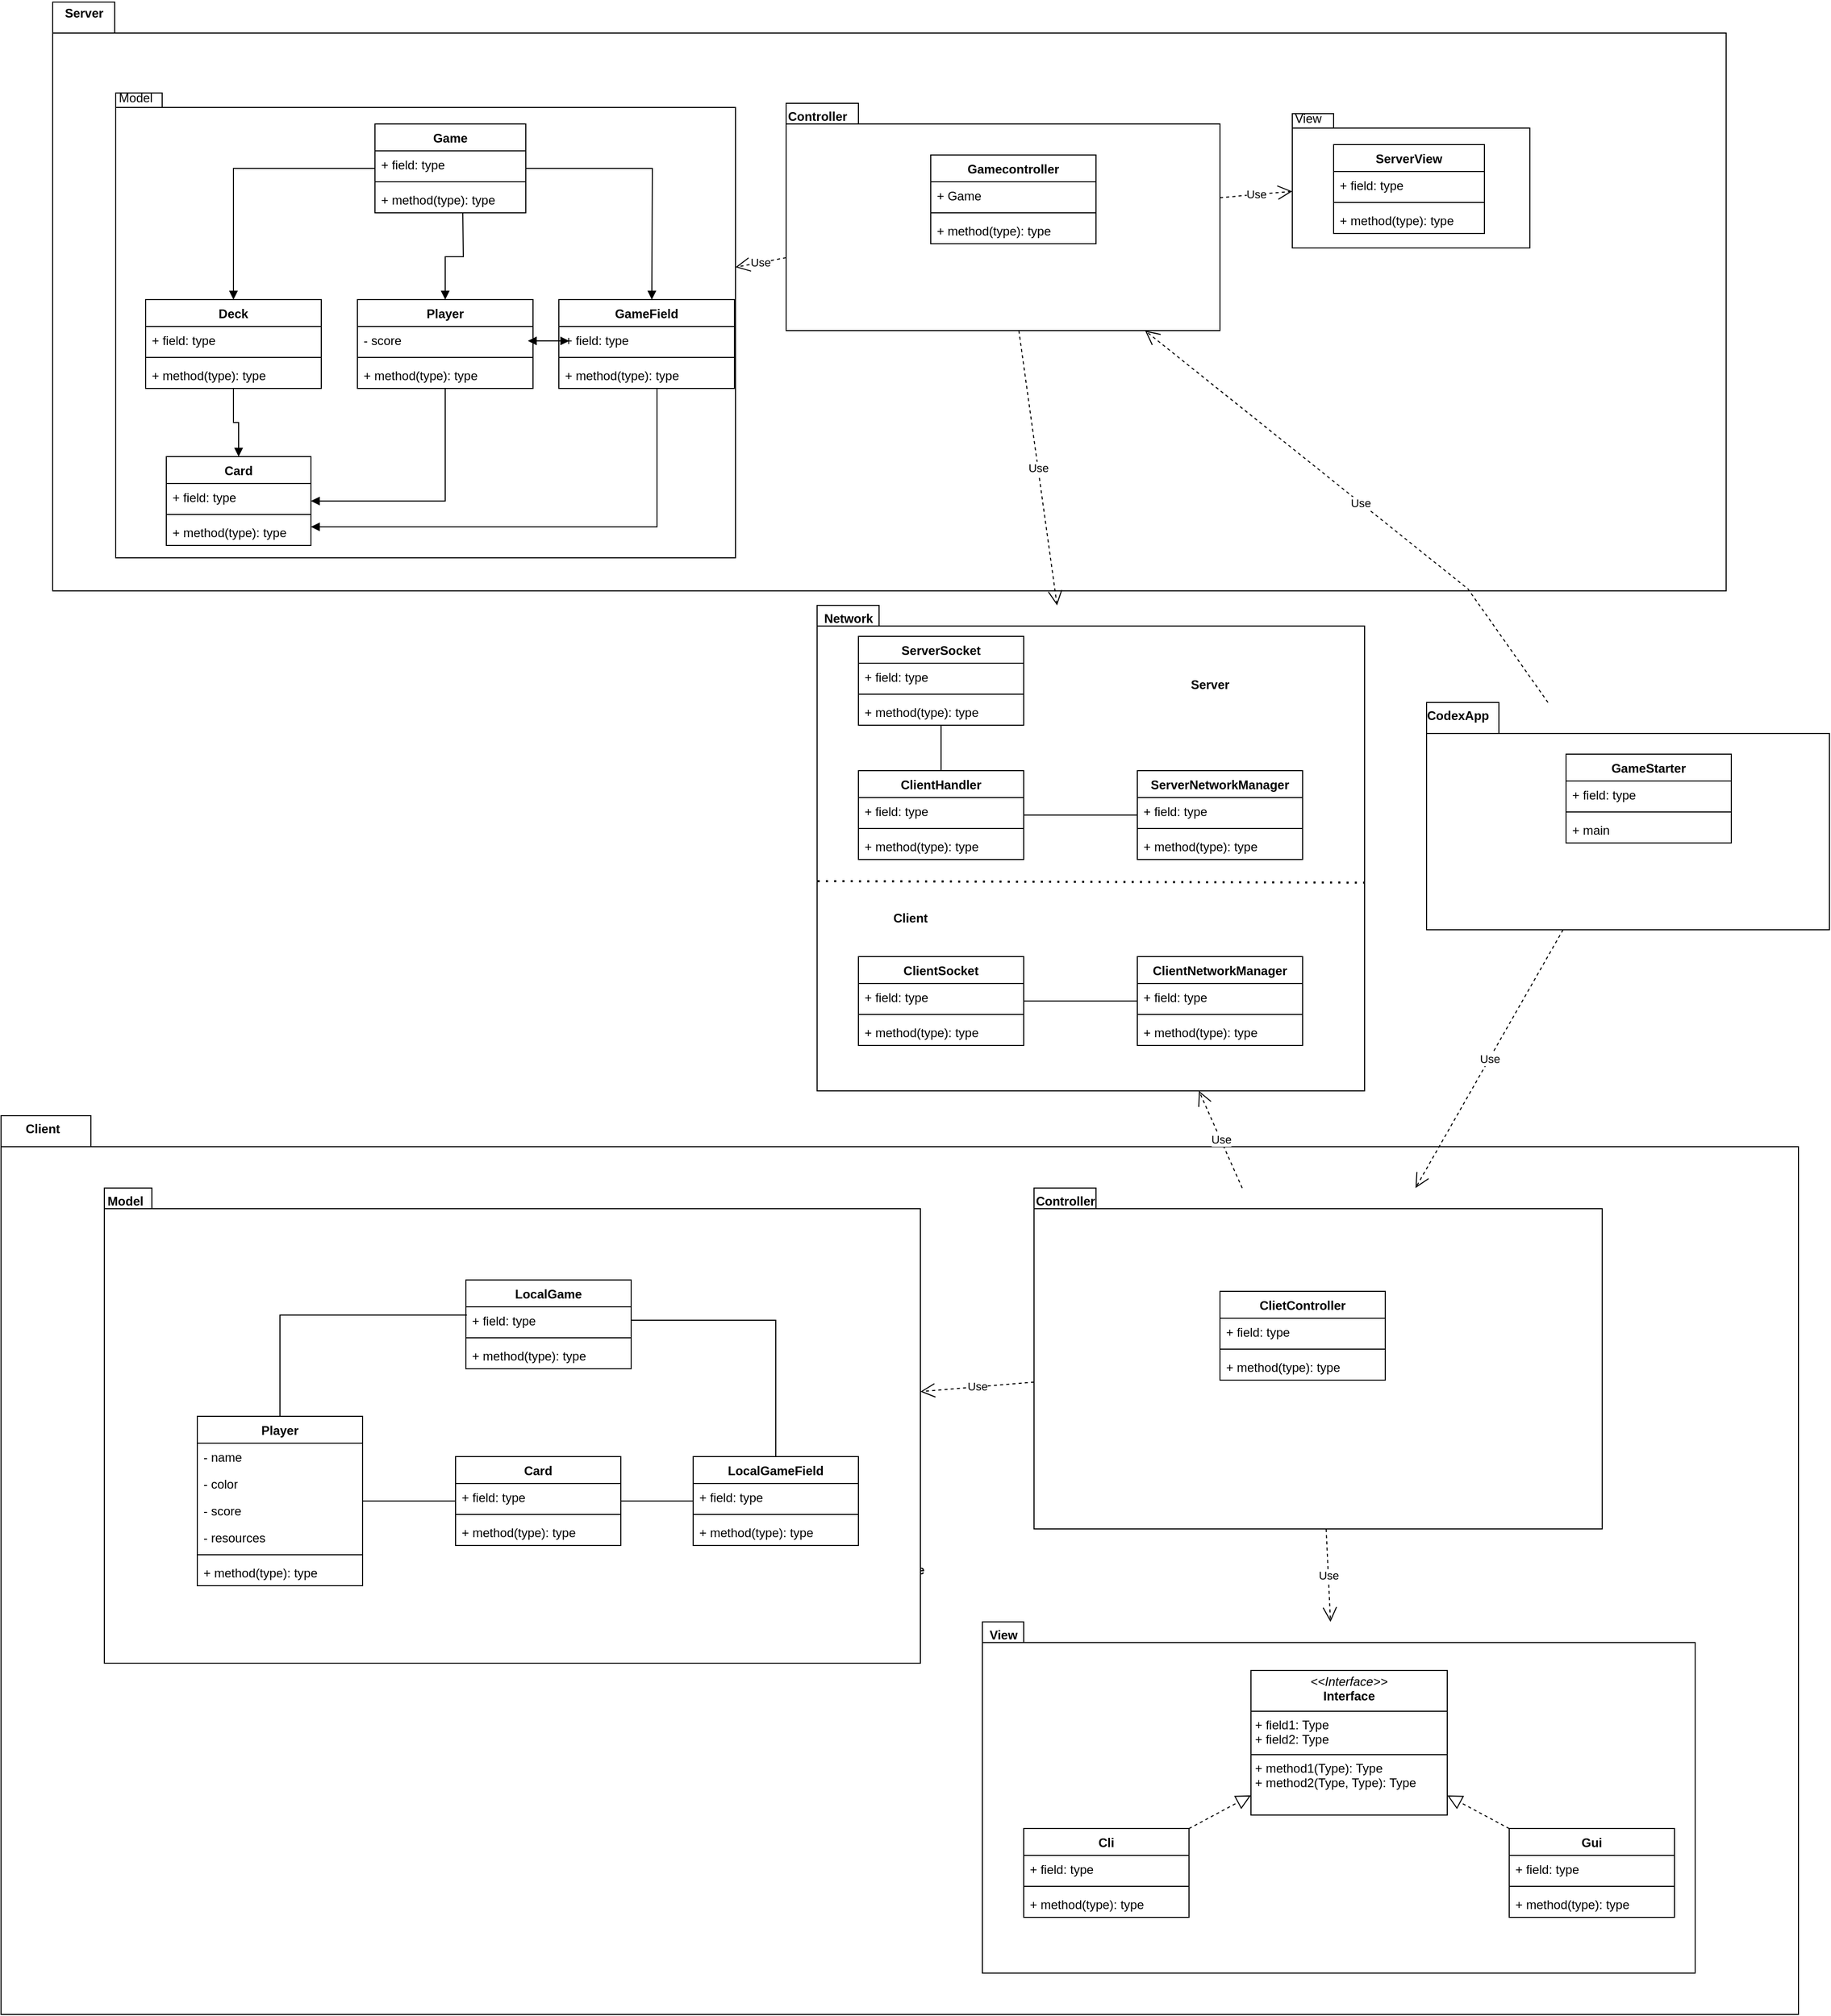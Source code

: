 <mxfile version="24.0.8" type="device" pages="10">
  <diagram id="IgTx_Er9uvGpqo3d3Foo" name="UML">
    <mxGraphModel dx="1723" dy="1824" grid="1" gridSize="10" guides="1" tooltips="1" connect="1" arrows="1" fold="1" page="1" pageScale="1" pageWidth="827" pageHeight="1169" math="0" shadow="0">
      <root>
        <mxCell id="0" />
        <mxCell id="1" parent="0" />
        <mxCell id="Z0-CVTWYgVAkxw0mv7DW-16" value="package" style="shape=folder;fontStyle=1;spacingTop=10;tabWidth=60;tabHeight=30;tabPosition=left;html=1;whiteSpace=wrap;" parent="1" vertex="1">
          <mxGeometry x="80" y="-108" width="1620" height="570" as="geometry" />
        </mxCell>
        <mxCell id="Z0-CVTWYgVAkxw0mv7DW-15" value="package" style="shape=folder;fontStyle=1;spacingTop=10;tabWidth=50;tabHeight=30;tabPosition=left;html=1;whiteSpace=wrap;" parent="1" vertex="1">
          <mxGeometry x="30" y="970" width="1740" height="870" as="geometry" />
        </mxCell>
        <mxCell id="4K3U_xiyRiJ7OSxN4irt-1" value="" style="shape=folder;fontStyle=1;spacingTop=10;tabWidth=40;tabHeight=14;tabPosition=left;html=1;whiteSpace=wrap;" parent="1" vertex="1">
          <mxGeometry x="141" y="-20" width="600" height="450" as="geometry" />
        </mxCell>
        <mxCell id="4K3U_xiyRiJ7OSxN4irt-2" value="Game" style="swimlane;fontStyle=1;align=center;verticalAlign=top;childLayout=stackLayout;horizontal=1;startSize=26;horizontalStack=0;resizeParent=1;resizeParentMax=0;resizeLast=0;collapsible=1;marginBottom=0;whiteSpace=wrap;html=1;" parent="1" vertex="1">
          <mxGeometry x="392" y="10" width="146" height="86" as="geometry" />
        </mxCell>
        <mxCell id="4K3U_xiyRiJ7OSxN4irt-3" value="+ field: type" style="text;strokeColor=none;fillColor=none;align=left;verticalAlign=top;spacingLeft=4;spacingRight=4;overflow=hidden;rotatable=0;points=[[0,0.5],[1,0.5]];portConstraint=eastwest;whiteSpace=wrap;html=1;" parent="4K3U_xiyRiJ7OSxN4irt-2" vertex="1">
          <mxGeometry y="26" width="146" height="26" as="geometry" />
        </mxCell>
        <mxCell id="4K3U_xiyRiJ7OSxN4irt-4" value="" style="line;strokeWidth=1;fillColor=none;align=left;verticalAlign=middle;spacingTop=-1;spacingLeft=3;spacingRight=3;rotatable=0;labelPosition=right;points=[];portConstraint=eastwest;strokeColor=inherit;" parent="4K3U_xiyRiJ7OSxN4irt-2" vertex="1">
          <mxGeometry y="52" width="146" height="8" as="geometry" />
        </mxCell>
        <mxCell id="4K3U_xiyRiJ7OSxN4irt-5" value="+ method(type): type" style="text;strokeColor=none;fillColor=none;align=left;verticalAlign=top;spacingLeft=4;spacingRight=4;overflow=hidden;rotatable=0;points=[[0,0.5],[1,0.5]];portConstraint=eastwest;whiteSpace=wrap;html=1;" parent="4K3U_xiyRiJ7OSxN4irt-2" vertex="1">
          <mxGeometry y="60" width="146" height="26" as="geometry" />
        </mxCell>
        <mxCell id="4K3U_xiyRiJ7OSxN4irt-6" value="Deck" style="swimlane;fontStyle=1;align=center;verticalAlign=top;childLayout=stackLayout;horizontal=1;startSize=26;horizontalStack=0;resizeParent=1;resizeParentMax=0;resizeLast=0;collapsible=1;marginBottom=0;whiteSpace=wrap;html=1;" parent="1" vertex="1">
          <mxGeometry x="170" y="180" width="170" height="86" as="geometry" />
        </mxCell>
        <mxCell id="4K3U_xiyRiJ7OSxN4irt-7" value="+ field: type" style="text;strokeColor=none;fillColor=none;align=left;verticalAlign=top;spacingLeft=4;spacingRight=4;overflow=hidden;rotatable=0;points=[[0,0.5],[1,0.5]];portConstraint=eastwest;whiteSpace=wrap;html=1;" parent="4K3U_xiyRiJ7OSxN4irt-6" vertex="1">
          <mxGeometry y="26" width="170" height="26" as="geometry" />
        </mxCell>
        <mxCell id="4K3U_xiyRiJ7OSxN4irt-8" value="" style="line;strokeWidth=1;fillColor=none;align=left;verticalAlign=middle;spacingTop=-1;spacingLeft=3;spacingRight=3;rotatable=0;labelPosition=right;points=[];portConstraint=eastwest;strokeColor=inherit;" parent="4K3U_xiyRiJ7OSxN4irt-6" vertex="1">
          <mxGeometry y="52" width="170" height="8" as="geometry" />
        </mxCell>
        <mxCell id="4K3U_xiyRiJ7OSxN4irt-9" value="+ method(type): type" style="text;strokeColor=none;fillColor=none;align=left;verticalAlign=top;spacingLeft=4;spacingRight=4;overflow=hidden;rotatable=0;points=[[0,0.5],[1,0.5]];portConstraint=eastwest;whiteSpace=wrap;html=1;" parent="4K3U_xiyRiJ7OSxN4irt-6" vertex="1">
          <mxGeometry y="60" width="170" height="26" as="geometry" />
        </mxCell>
        <mxCell id="4K3U_xiyRiJ7OSxN4irt-10" value="GameField" style="swimlane;fontStyle=1;align=center;verticalAlign=top;childLayout=stackLayout;horizontal=1;startSize=26;horizontalStack=0;resizeParent=1;resizeParentMax=0;resizeLast=0;collapsible=1;marginBottom=0;whiteSpace=wrap;html=1;" parent="1" vertex="1">
          <mxGeometry x="570" y="180" width="170" height="86" as="geometry" />
        </mxCell>
        <mxCell id="4K3U_xiyRiJ7OSxN4irt-11" value="+ field: type" style="text;strokeColor=none;fillColor=none;align=left;verticalAlign=top;spacingLeft=4;spacingRight=4;overflow=hidden;rotatable=0;points=[[0,0.5],[1,0.5]];portConstraint=eastwest;whiteSpace=wrap;html=1;" parent="4K3U_xiyRiJ7OSxN4irt-10" vertex="1">
          <mxGeometry y="26" width="170" height="26" as="geometry" />
        </mxCell>
        <mxCell id="4K3U_xiyRiJ7OSxN4irt-12" value="" style="line;strokeWidth=1;fillColor=none;align=left;verticalAlign=middle;spacingTop=-1;spacingLeft=3;spacingRight=3;rotatable=0;labelPosition=right;points=[];portConstraint=eastwest;strokeColor=inherit;" parent="4K3U_xiyRiJ7OSxN4irt-10" vertex="1">
          <mxGeometry y="52" width="170" height="8" as="geometry" />
        </mxCell>
        <mxCell id="4K3U_xiyRiJ7OSxN4irt-13" value="+ method(type): type" style="text;strokeColor=none;fillColor=none;align=left;verticalAlign=top;spacingLeft=4;spacingRight=4;overflow=hidden;rotatable=0;points=[[0,0.5],[1,0.5]];portConstraint=eastwest;whiteSpace=wrap;html=1;" parent="4K3U_xiyRiJ7OSxN4irt-10" vertex="1">
          <mxGeometry y="60" width="170" height="26" as="geometry" />
        </mxCell>
        <mxCell id="4K3U_xiyRiJ7OSxN4irt-14" value="Card" style="swimlane;fontStyle=1;align=center;verticalAlign=top;childLayout=stackLayout;horizontal=1;startSize=26;horizontalStack=0;resizeParent=1;resizeParentMax=0;resizeLast=0;collapsible=1;marginBottom=0;whiteSpace=wrap;html=1;" parent="1" vertex="1">
          <mxGeometry x="190" y="332" width="140" height="86" as="geometry" />
        </mxCell>
        <mxCell id="4K3U_xiyRiJ7OSxN4irt-15" value="+ field: type" style="text;strokeColor=none;fillColor=none;align=left;verticalAlign=top;spacingLeft=4;spacingRight=4;overflow=hidden;rotatable=0;points=[[0,0.5],[1,0.5]];portConstraint=eastwest;whiteSpace=wrap;html=1;" parent="4K3U_xiyRiJ7OSxN4irt-14" vertex="1">
          <mxGeometry y="26" width="140" height="26" as="geometry" />
        </mxCell>
        <mxCell id="4K3U_xiyRiJ7OSxN4irt-16" value="" style="line;strokeWidth=1;fillColor=none;align=left;verticalAlign=middle;spacingTop=-1;spacingLeft=3;spacingRight=3;rotatable=0;labelPosition=right;points=[];portConstraint=eastwest;strokeColor=inherit;" parent="4K3U_xiyRiJ7OSxN4irt-14" vertex="1">
          <mxGeometry y="52" width="140" height="8" as="geometry" />
        </mxCell>
        <mxCell id="4K3U_xiyRiJ7OSxN4irt-17" value="+ method(type): type" style="text;strokeColor=none;fillColor=none;align=left;verticalAlign=top;spacingLeft=4;spacingRight=4;overflow=hidden;rotatable=0;points=[[0,0.5],[1,0.5]];portConstraint=eastwest;whiteSpace=wrap;html=1;" parent="4K3U_xiyRiJ7OSxN4irt-14" vertex="1">
          <mxGeometry y="60" width="140" height="26" as="geometry" />
        </mxCell>
        <mxCell id="4K3U_xiyRiJ7OSxN4irt-18" value="Player" style="swimlane;fontStyle=1;align=center;verticalAlign=top;childLayout=stackLayout;horizontal=1;startSize=26;horizontalStack=0;resizeParent=1;resizeParentMax=0;resizeLast=0;collapsible=1;marginBottom=0;whiteSpace=wrap;html=1;" parent="1" vertex="1">
          <mxGeometry x="375" y="180" width="170" height="86" as="geometry" />
        </mxCell>
        <mxCell id="4K3U_xiyRiJ7OSxN4irt-19" value="- score" style="text;strokeColor=none;fillColor=none;align=left;verticalAlign=top;spacingLeft=4;spacingRight=4;overflow=hidden;rotatable=0;points=[[0,0.5],[1,0.5]];portConstraint=eastwest;whiteSpace=wrap;html=1;" parent="4K3U_xiyRiJ7OSxN4irt-18" vertex="1">
          <mxGeometry y="26" width="170" height="26" as="geometry" />
        </mxCell>
        <mxCell id="4K3U_xiyRiJ7OSxN4irt-20" value="" style="line;strokeWidth=1;fillColor=none;align=left;verticalAlign=middle;spacingTop=-1;spacingLeft=3;spacingRight=3;rotatable=0;labelPosition=right;points=[];portConstraint=eastwest;strokeColor=inherit;" parent="4K3U_xiyRiJ7OSxN4irt-18" vertex="1">
          <mxGeometry y="52" width="170" height="8" as="geometry" />
        </mxCell>
        <mxCell id="4K3U_xiyRiJ7OSxN4irt-21" value="+ method(type): type" style="text;strokeColor=none;fillColor=none;align=left;verticalAlign=top;spacingLeft=4;spacingRight=4;overflow=hidden;rotatable=0;points=[[0,0.5],[1,0.5]];portConstraint=eastwest;whiteSpace=wrap;html=1;" parent="4K3U_xiyRiJ7OSxN4irt-18" vertex="1">
          <mxGeometry y="60" width="170" height="26" as="geometry" />
        </mxCell>
        <mxCell id="4K3U_xiyRiJ7OSxN4irt-22" value="Model" style="text;html=1;align=center;verticalAlign=middle;resizable=0;points=[];autosize=1;strokeColor=none;fillColor=none;" parent="1" vertex="1">
          <mxGeometry x="130" y="-30" width="60" height="30" as="geometry" />
        </mxCell>
        <mxCell id="4K3U_xiyRiJ7OSxN4irt-23" value="" style="endArrow=block;endFill=1;html=1;edgeStyle=orthogonalEdgeStyle;align=left;verticalAlign=top;rounded=0;entryX=0.5;entryY=0;entryDx=0;entryDy=0;" parent="1" source="4K3U_xiyRiJ7OSxN4irt-2" target="4K3U_xiyRiJ7OSxN4irt-6" edge="1">
          <mxGeometry x="0.038" y="-64" relative="1" as="geometry">
            <mxPoint x="470" y="100" as="sourcePoint" />
            <mxPoint x="630" y="100" as="targetPoint" />
            <mxPoint x="9" y="-32" as="offset" />
          </mxGeometry>
        </mxCell>
        <mxCell id="4K3U_xiyRiJ7OSxN4irt-24" value="" style="endArrow=block;endFill=1;html=1;edgeStyle=orthogonalEdgeStyle;align=left;verticalAlign=top;rounded=0;entryX=0.5;entryY=0;entryDx=0;entryDy=0;" parent="1" source="4K3U_xiyRiJ7OSxN4irt-2" edge="1">
          <mxGeometry x="0.038" y="-64" relative="1" as="geometry">
            <mxPoint x="797" y="53" as="sourcePoint" />
            <mxPoint x="660" y="180" as="targetPoint" />
            <mxPoint x="9" y="-32" as="offset" />
          </mxGeometry>
        </mxCell>
        <mxCell id="4K3U_xiyRiJ7OSxN4irt-25" value="" style="endArrow=block;endFill=1;html=1;edgeStyle=orthogonalEdgeStyle;align=left;verticalAlign=top;rounded=0;" parent="1" source="4K3U_xiyRiJ7OSxN4irt-6" target="4K3U_xiyRiJ7OSxN4irt-14" edge="1">
          <mxGeometry x="0.038" y="-64" relative="1" as="geometry">
            <mxPoint x="267" y="266" as="sourcePoint" />
            <mxPoint x="130" y="393" as="targetPoint" />
            <mxPoint x="9" y="-32" as="offset" />
          </mxGeometry>
        </mxCell>
        <mxCell id="4K3U_xiyRiJ7OSxN4irt-26" value="" style="endArrow=block;endFill=1;html=1;edgeStyle=orthogonalEdgeStyle;align=left;verticalAlign=top;rounded=0;entryX=0.5;entryY=0;entryDx=0;entryDy=0;" parent="1" target="4K3U_xiyRiJ7OSxN4irt-18" edge="1">
          <mxGeometry x="0.038" y="-64" relative="1" as="geometry">
            <mxPoint x="477" y="96" as="sourcePoint" />
            <mxPoint x="340" y="223" as="targetPoint" />
            <mxPoint x="9" y="-32" as="offset" />
          </mxGeometry>
        </mxCell>
        <mxCell id="4K3U_xiyRiJ7OSxN4irt-27" value="" style="endArrow=block;endFill=1;html=1;edgeStyle=orthogonalEdgeStyle;align=left;verticalAlign=top;rounded=0;" parent="1" source="4K3U_xiyRiJ7OSxN4irt-18" target="4K3U_xiyRiJ7OSxN4irt-14" edge="1">
          <mxGeometry x="0.038" y="-64" relative="1" as="geometry">
            <mxPoint x="487" y="266" as="sourcePoint" />
            <mxPoint x="350" y="393" as="targetPoint" />
            <mxPoint x="9" y="-32" as="offset" />
            <Array as="points">
              <mxPoint x="460" y="375" />
            </Array>
          </mxGeometry>
        </mxCell>
        <mxCell id="4K3U_xiyRiJ7OSxN4irt-28" value="" style="endArrow=block;endFill=1;html=1;edgeStyle=orthogonalEdgeStyle;align=left;verticalAlign=top;rounded=0;" parent="1" source="4K3U_xiyRiJ7OSxN4irt-10" target="4K3U_xiyRiJ7OSxN4irt-14" edge="1">
          <mxGeometry x="0.038" y="-64" relative="1" as="geometry">
            <mxPoint x="657" y="290" as="sourcePoint" />
            <mxPoint x="520" y="417" as="targetPoint" />
            <mxPoint x="9" y="-32" as="offset" />
            <Array as="points">
              <mxPoint x="665" y="400" />
            </Array>
          </mxGeometry>
        </mxCell>
        <mxCell id="4K3U_xiyRiJ7OSxN4irt-29" value="" style="endArrow=block;startArrow=block;endFill=1;startFill=1;html=1;rounded=0;" parent="1" edge="1">
          <mxGeometry width="160" relative="1" as="geometry">
            <mxPoint x="540" y="220" as="sourcePoint" />
            <mxPoint x="580" y="220" as="targetPoint" />
          </mxGeometry>
        </mxCell>
        <mxCell id="CFTZalWUvZmOiGoF5gTF-1" value="" style="shape=folder;fontStyle=1;spacingTop=10;tabWidth=70;tabHeight=20;tabPosition=left;html=1;whiteSpace=wrap;" parent="1" vertex="1">
          <mxGeometry x="790" y="-10" width="420" height="220" as="geometry" />
        </mxCell>
        <mxCell id="CFTZalWUvZmOiGoF5gTF-2" value="Gamecontroller&lt;div&gt;&lt;br&gt;&lt;/div&gt;" style="swimlane;fontStyle=1;align=center;verticalAlign=top;childLayout=stackLayout;horizontal=1;startSize=26;horizontalStack=0;resizeParent=1;resizeParentMax=0;resizeLast=0;collapsible=1;marginBottom=0;whiteSpace=wrap;html=1;" parent="1" vertex="1">
          <mxGeometry x="930" y="40" width="160" height="86" as="geometry" />
        </mxCell>
        <mxCell id="CFTZalWUvZmOiGoF5gTF-3" value="+ Game" style="text;strokeColor=none;fillColor=none;align=left;verticalAlign=top;spacingLeft=4;spacingRight=4;overflow=hidden;rotatable=0;points=[[0,0.5],[1,0.5]];portConstraint=eastwest;whiteSpace=wrap;html=1;" parent="CFTZalWUvZmOiGoF5gTF-2" vertex="1">
          <mxGeometry y="26" width="160" height="26" as="geometry" />
        </mxCell>
        <mxCell id="CFTZalWUvZmOiGoF5gTF-4" value="" style="line;strokeWidth=1;fillColor=none;align=left;verticalAlign=middle;spacingTop=-1;spacingLeft=3;spacingRight=3;rotatable=0;labelPosition=right;points=[];portConstraint=eastwest;strokeColor=inherit;" parent="CFTZalWUvZmOiGoF5gTF-2" vertex="1">
          <mxGeometry y="52" width="160" height="8" as="geometry" />
        </mxCell>
        <mxCell id="CFTZalWUvZmOiGoF5gTF-5" value="+ method(type): type" style="text;strokeColor=none;fillColor=none;align=left;verticalAlign=top;spacingLeft=4;spacingRight=4;overflow=hidden;rotatable=0;points=[[0,0.5],[1,0.5]];portConstraint=eastwest;whiteSpace=wrap;html=1;" parent="CFTZalWUvZmOiGoF5gTF-2" vertex="1">
          <mxGeometry y="60" width="160" height="26" as="geometry" />
        </mxCell>
        <mxCell id="CFTZalWUvZmOiGoF5gTF-6" value="Controller" style="text;align=center;fontStyle=1;verticalAlign=middle;spacingLeft=3;spacingRight=3;strokeColor=none;rotatable=0;points=[[0,0.5],[1,0.5]];portConstraint=eastwest;html=1;" parent="1" vertex="1">
          <mxGeometry x="780" y="-10" width="80" height="26" as="geometry" />
        </mxCell>
        <mxCell id="8iderBjt4vPIWfX_HfT2-1" value="" style="shape=folder;fontStyle=1;spacingTop=10;tabWidth=40;tabHeight=14;tabPosition=left;html=1;whiteSpace=wrap;" parent="1" vertex="1">
          <mxGeometry x="1280" width="230" height="130" as="geometry" />
        </mxCell>
        <mxCell id="8iderBjt4vPIWfX_HfT2-2" value="ServerView" style="swimlane;fontStyle=1;align=center;verticalAlign=top;childLayout=stackLayout;horizontal=1;startSize=26;horizontalStack=0;resizeParent=1;resizeParentMax=0;resizeLast=0;collapsible=1;marginBottom=0;whiteSpace=wrap;html=1;" parent="1" vertex="1">
          <mxGeometry x="1320" y="30" width="146" height="86" as="geometry" />
        </mxCell>
        <mxCell id="8iderBjt4vPIWfX_HfT2-3" value="+ field: type" style="text;strokeColor=none;fillColor=none;align=left;verticalAlign=top;spacingLeft=4;spacingRight=4;overflow=hidden;rotatable=0;points=[[0,0.5],[1,0.5]];portConstraint=eastwest;whiteSpace=wrap;html=1;" parent="8iderBjt4vPIWfX_HfT2-2" vertex="1">
          <mxGeometry y="26" width="146" height="26" as="geometry" />
        </mxCell>
        <mxCell id="8iderBjt4vPIWfX_HfT2-4" value="" style="line;strokeWidth=1;fillColor=none;align=left;verticalAlign=middle;spacingTop=-1;spacingLeft=3;spacingRight=3;rotatable=0;labelPosition=right;points=[];portConstraint=eastwest;strokeColor=inherit;" parent="8iderBjt4vPIWfX_HfT2-2" vertex="1">
          <mxGeometry y="52" width="146" height="8" as="geometry" />
        </mxCell>
        <mxCell id="8iderBjt4vPIWfX_HfT2-5" value="+ method(type): type" style="text;strokeColor=none;fillColor=none;align=left;verticalAlign=top;spacingLeft=4;spacingRight=4;overflow=hidden;rotatable=0;points=[[0,0.5],[1,0.5]];portConstraint=eastwest;whiteSpace=wrap;html=1;" parent="8iderBjt4vPIWfX_HfT2-2" vertex="1">
          <mxGeometry y="60" width="146" height="26" as="geometry" />
        </mxCell>
        <mxCell id="8iderBjt4vPIWfX_HfT2-6" value="View" style="text;html=1;align=center;verticalAlign=middle;resizable=0;points=[];autosize=1;strokeColor=none;fillColor=none;" parent="1" vertex="1">
          <mxGeometry x="1270" y="-10" width="50" height="30" as="geometry" />
        </mxCell>
        <mxCell id="yd2krjQhKFmZAuLSwsUb-1" value="" style="shape=folder;fontStyle=1;spacingTop=10;tabWidth=60;tabHeight=20;tabPosition=left;html=1;whiteSpace=wrap;" parent="1" vertex="1">
          <mxGeometry x="820" y="476" width="530" height="470" as="geometry" />
        </mxCell>
        <mxCell id="yd2krjQhKFmZAuLSwsUb-2" value="ServerSocket" style="swimlane;fontStyle=1;align=center;verticalAlign=top;childLayout=stackLayout;horizontal=1;startSize=26;horizontalStack=0;resizeParent=1;resizeParentMax=0;resizeLast=0;collapsible=1;marginBottom=0;whiteSpace=wrap;html=1;" parent="1" vertex="1">
          <mxGeometry x="860" y="506" width="160" height="86" as="geometry" />
        </mxCell>
        <mxCell id="yd2krjQhKFmZAuLSwsUb-3" value="+ field: type" style="text;strokeColor=none;fillColor=none;align=left;verticalAlign=top;spacingLeft=4;spacingRight=4;overflow=hidden;rotatable=0;points=[[0,0.5],[1,0.5]];portConstraint=eastwest;whiteSpace=wrap;html=1;" parent="yd2krjQhKFmZAuLSwsUb-2" vertex="1">
          <mxGeometry y="26" width="160" height="26" as="geometry" />
        </mxCell>
        <mxCell id="yd2krjQhKFmZAuLSwsUb-4" value="" style="line;strokeWidth=1;fillColor=none;align=left;verticalAlign=middle;spacingTop=-1;spacingLeft=3;spacingRight=3;rotatable=0;labelPosition=right;points=[];portConstraint=eastwest;strokeColor=inherit;" parent="yd2krjQhKFmZAuLSwsUb-2" vertex="1">
          <mxGeometry y="52" width="160" height="8" as="geometry" />
        </mxCell>
        <mxCell id="yd2krjQhKFmZAuLSwsUb-5" value="+ method(type): type" style="text;strokeColor=none;fillColor=none;align=left;verticalAlign=top;spacingLeft=4;spacingRight=4;overflow=hidden;rotatable=0;points=[[0,0.5],[1,0.5]];portConstraint=eastwest;whiteSpace=wrap;html=1;" parent="yd2krjQhKFmZAuLSwsUb-2" vertex="1">
          <mxGeometry y="60" width="160" height="26" as="geometry" />
        </mxCell>
        <mxCell id="yd2krjQhKFmZAuLSwsUb-6" value="ClientHandler&lt;div&gt;&lt;br&gt;&lt;/div&gt;" style="swimlane;fontStyle=1;align=center;verticalAlign=top;childLayout=stackLayout;horizontal=1;startSize=26;horizontalStack=0;resizeParent=1;resizeParentMax=0;resizeLast=0;collapsible=1;marginBottom=0;whiteSpace=wrap;html=1;" parent="1" vertex="1">
          <mxGeometry x="860" y="636" width="160" height="86" as="geometry" />
        </mxCell>
        <mxCell id="yd2krjQhKFmZAuLSwsUb-7" value="+ field: type" style="text;strokeColor=none;fillColor=none;align=left;verticalAlign=top;spacingLeft=4;spacingRight=4;overflow=hidden;rotatable=0;points=[[0,0.5],[1,0.5]];portConstraint=eastwest;whiteSpace=wrap;html=1;" parent="yd2krjQhKFmZAuLSwsUb-6" vertex="1">
          <mxGeometry y="26" width="160" height="26" as="geometry" />
        </mxCell>
        <mxCell id="yd2krjQhKFmZAuLSwsUb-8" value="" style="line;strokeWidth=1;fillColor=none;align=left;verticalAlign=middle;spacingTop=-1;spacingLeft=3;spacingRight=3;rotatable=0;labelPosition=right;points=[];portConstraint=eastwest;strokeColor=inherit;" parent="yd2krjQhKFmZAuLSwsUb-6" vertex="1">
          <mxGeometry y="52" width="160" height="8" as="geometry" />
        </mxCell>
        <mxCell id="yd2krjQhKFmZAuLSwsUb-9" value="+ method(type): type" style="text;strokeColor=none;fillColor=none;align=left;verticalAlign=top;spacingLeft=4;spacingRight=4;overflow=hidden;rotatable=0;points=[[0,0.5],[1,0.5]];portConstraint=eastwest;whiteSpace=wrap;html=1;" parent="yd2krjQhKFmZAuLSwsUb-6" vertex="1">
          <mxGeometry y="60" width="160" height="26" as="geometry" />
        </mxCell>
        <mxCell id="yd2krjQhKFmZAuLSwsUb-10" value="ServerNetworkManager" style="swimlane;fontStyle=1;align=center;verticalAlign=top;childLayout=stackLayout;horizontal=1;startSize=26;horizontalStack=0;resizeParent=1;resizeParentMax=0;resizeLast=0;collapsible=1;marginBottom=0;whiteSpace=wrap;html=1;" parent="1" vertex="1">
          <mxGeometry x="1130" y="636" width="160" height="86" as="geometry" />
        </mxCell>
        <mxCell id="yd2krjQhKFmZAuLSwsUb-11" value="+ field: type" style="text;strokeColor=none;fillColor=none;align=left;verticalAlign=top;spacingLeft=4;spacingRight=4;overflow=hidden;rotatable=0;points=[[0,0.5],[1,0.5]];portConstraint=eastwest;whiteSpace=wrap;html=1;" parent="yd2krjQhKFmZAuLSwsUb-10" vertex="1">
          <mxGeometry y="26" width="160" height="26" as="geometry" />
        </mxCell>
        <mxCell id="yd2krjQhKFmZAuLSwsUb-12" value="" style="line;strokeWidth=1;fillColor=none;align=left;verticalAlign=middle;spacingTop=-1;spacingLeft=3;spacingRight=3;rotatable=0;labelPosition=right;points=[];portConstraint=eastwest;strokeColor=inherit;" parent="yd2krjQhKFmZAuLSwsUb-10" vertex="1">
          <mxGeometry y="52" width="160" height="8" as="geometry" />
        </mxCell>
        <mxCell id="yd2krjQhKFmZAuLSwsUb-13" value="+ method(type): type" style="text;strokeColor=none;fillColor=none;align=left;verticalAlign=top;spacingLeft=4;spacingRight=4;overflow=hidden;rotatable=0;points=[[0,0.5],[1,0.5]];portConstraint=eastwest;whiteSpace=wrap;html=1;" parent="yd2krjQhKFmZAuLSwsUb-10" vertex="1">
          <mxGeometry y="60" width="160" height="26" as="geometry" />
        </mxCell>
        <mxCell id="yd2krjQhKFmZAuLSwsUb-14" value="ClientNetworkManager" style="swimlane;fontStyle=1;align=center;verticalAlign=top;childLayout=stackLayout;horizontal=1;startSize=26;horizontalStack=0;resizeParent=1;resizeParentMax=0;resizeLast=0;collapsible=1;marginBottom=0;whiteSpace=wrap;html=1;" parent="1" vertex="1">
          <mxGeometry x="1130" y="816" width="160" height="86" as="geometry" />
        </mxCell>
        <mxCell id="yd2krjQhKFmZAuLSwsUb-15" value="+ field: type" style="text;strokeColor=none;fillColor=none;align=left;verticalAlign=top;spacingLeft=4;spacingRight=4;overflow=hidden;rotatable=0;points=[[0,0.5],[1,0.5]];portConstraint=eastwest;whiteSpace=wrap;html=1;" parent="yd2krjQhKFmZAuLSwsUb-14" vertex="1">
          <mxGeometry y="26" width="160" height="26" as="geometry" />
        </mxCell>
        <mxCell id="yd2krjQhKFmZAuLSwsUb-16" value="" style="line;strokeWidth=1;fillColor=none;align=left;verticalAlign=middle;spacingTop=-1;spacingLeft=3;spacingRight=3;rotatable=0;labelPosition=right;points=[];portConstraint=eastwest;strokeColor=inherit;" parent="yd2krjQhKFmZAuLSwsUb-14" vertex="1">
          <mxGeometry y="52" width="160" height="8" as="geometry" />
        </mxCell>
        <mxCell id="yd2krjQhKFmZAuLSwsUb-17" value="+ method(type): type" style="text;strokeColor=none;fillColor=none;align=left;verticalAlign=top;spacingLeft=4;spacingRight=4;overflow=hidden;rotatable=0;points=[[0,0.5],[1,0.5]];portConstraint=eastwest;whiteSpace=wrap;html=1;" parent="yd2krjQhKFmZAuLSwsUb-14" vertex="1">
          <mxGeometry y="60" width="160" height="26" as="geometry" />
        </mxCell>
        <mxCell id="yd2krjQhKFmZAuLSwsUb-18" value="&lt;div&gt;ClientSocket&lt;/div&gt;" style="swimlane;fontStyle=1;align=center;verticalAlign=top;childLayout=stackLayout;horizontal=1;startSize=26;horizontalStack=0;resizeParent=1;resizeParentMax=0;resizeLast=0;collapsible=1;marginBottom=0;whiteSpace=wrap;html=1;" parent="1" vertex="1">
          <mxGeometry x="860" y="816" width="160" height="86" as="geometry" />
        </mxCell>
        <mxCell id="yd2krjQhKFmZAuLSwsUb-19" value="+ field: type" style="text;strokeColor=none;fillColor=none;align=left;verticalAlign=top;spacingLeft=4;spacingRight=4;overflow=hidden;rotatable=0;points=[[0,0.5],[1,0.5]];portConstraint=eastwest;whiteSpace=wrap;html=1;" parent="yd2krjQhKFmZAuLSwsUb-18" vertex="1">
          <mxGeometry y="26" width="160" height="26" as="geometry" />
        </mxCell>
        <mxCell id="yd2krjQhKFmZAuLSwsUb-20" value="" style="line;strokeWidth=1;fillColor=none;align=left;verticalAlign=middle;spacingTop=-1;spacingLeft=3;spacingRight=3;rotatable=0;labelPosition=right;points=[];portConstraint=eastwest;strokeColor=inherit;" parent="yd2krjQhKFmZAuLSwsUb-18" vertex="1">
          <mxGeometry y="52" width="160" height="8" as="geometry" />
        </mxCell>
        <mxCell id="yd2krjQhKFmZAuLSwsUb-21" value="+ method(type): type" style="text;strokeColor=none;fillColor=none;align=left;verticalAlign=top;spacingLeft=4;spacingRight=4;overflow=hidden;rotatable=0;points=[[0,0.5],[1,0.5]];portConstraint=eastwest;whiteSpace=wrap;html=1;" parent="yd2krjQhKFmZAuLSwsUb-18" vertex="1">
          <mxGeometry y="60" width="160" height="26" as="geometry" />
        </mxCell>
        <mxCell id="yd2krjQhKFmZAuLSwsUb-22" value="" style="endArrow=none;html=1;edgeStyle=orthogonalEdgeStyle;rounded=0;" parent="1" source="yd2krjQhKFmZAuLSwsUb-2" target="yd2krjQhKFmZAuLSwsUb-6" edge="1">
          <mxGeometry relative="1" as="geometry">
            <mxPoint x="1080" y="596" as="sourcePoint" />
            <mxPoint x="1240" y="596" as="targetPoint" />
          </mxGeometry>
        </mxCell>
        <mxCell id="yd2krjQhKFmZAuLSwsUb-23" value="" style="endArrow=none;html=1;edgeStyle=orthogonalEdgeStyle;rounded=0;" parent="1" source="yd2krjQhKFmZAuLSwsUb-6" target="yd2krjQhKFmZAuLSwsUb-10" edge="1">
          <mxGeometry relative="1" as="geometry">
            <mxPoint x="1130" y="576" as="sourcePoint" />
            <mxPoint x="1290" y="576" as="targetPoint" />
          </mxGeometry>
        </mxCell>
        <mxCell id="yd2krjQhKFmZAuLSwsUb-24" value="" style="endArrow=none;html=1;edgeStyle=orthogonalEdgeStyle;rounded=0;" parent="1" source="yd2krjQhKFmZAuLSwsUb-18" target="yd2krjQhKFmZAuLSwsUb-14" edge="1">
          <mxGeometry relative="1" as="geometry">
            <mxPoint x="1010" y="956" as="sourcePoint" />
            <mxPoint x="1170" y="956" as="targetPoint" />
          </mxGeometry>
        </mxCell>
        <mxCell id="yd2krjQhKFmZAuLSwsUb-25" value="" style="endArrow=none;dashed=1;html=1;dashPattern=1 3;strokeWidth=2;rounded=0;exitX=0.001;exitY=0.568;exitDx=0;exitDy=0;exitPerimeter=0;entryX=1;entryY=0.571;entryDx=0;entryDy=0;entryPerimeter=0;" parent="1" source="yd2krjQhKFmZAuLSwsUb-1" target="yd2krjQhKFmZAuLSwsUb-1" edge="1">
          <mxGeometry width="50" height="50" relative="1" as="geometry">
            <mxPoint x="1070" y="756" as="sourcePoint" />
            <mxPoint x="1120" y="706" as="targetPoint" />
          </mxGeometry>
        </mxCell>
        <mxCell id="yd2krjQhKFmZAuLSwsUb-26" value="Client" style="text;align=center;fontStyle=1;verticalAlign=middle;spacingLeft=3;spacingRight=3;strokeColor=none;rotatable=0;points=[[0,0.5],[1,0.5]];portConstraint=eastwest;html=1;" parent="1" vertex="1">
          <mxGeometry x="870" y="766" width="80" height="26" as="geometry" />
        </mxCell>
        <mxCell id="yd2krjQhKFmZAuLSwsUb-27" value="Server" style="text;align=center;fontStyle=1;verticalAlign=middle;spacingLeft=3;spacingRight=3;strokeColor=none;rotatable=0;points=[[0,0.5],[1,0.5]];portConstraint=eastwest;html=1;" parent="1" vertex="1">
          <mxGeometry x="1160" y="540" width="80" height="26" as="geometry" />
        </mxCell>
        <mxCell id="yd2krjQhKFmZAuLSwsUb-28" value="Network" style="text;align=center;fontStyle=1;verticalAlign=middle;spacingLeft=3;spacingRight=3;strokeColor=none;rotatable=0;points=[[0,0.5],[1,0.5]];portConstraint=eastwest;html=1;" parent="1" vertex="1">
          <mxGeometry x="810" y="476" width="80" height="26" as="geometry" />
        </mxCell>
        <mxCell id="FHF6lBLYDd3hpkhm0Oio-1" value="" style="shape=folder;fontStyle=1;spacingTop=10;tabWidth=40;tabHeight=20;tabPosition=left;html=1;whiteSpace=wrap;" parent="1" vertex="1">
          <mxGeometry x="130" y="1040" width="790" height="460" as="geometry" />
        </mxCell>
        <mxCell id="FHF6lBLYDd3hpkhm0Oio-2" value="Player" style="swimlane;fontStyle=1;align=center;verticalAlign=top;childLayout=stackLayout;horizontal=1;startSize=26;horizontalStack=0;resizeParent=1;resizeParentMax=0;resizeLast=0;collapsible=1;marginBottom=0;whiteSpace=wrap;html=1;" parent="1" vertex="1">
          <mxGeometry x="220" y="1261" width="160" height="164" as="geometry" />
        </mxCell>
        <mxCell id="FHF6lBLYDd3hpkhm0Oio-3" value="- name" style="text;strokeColor=none;fillColor=none;align=left;verticalAlign=top;spacingLeft=4;spacingRight=4;overflow=hidden;rotatable=0;points=[[0,0.5],[1,0.5]];portConstraint=eastwest;whiteSpace=wrap;html=1;" parent="FHF6lBLYDd3hpkhm0Oio-2" vertex="1">
          <mxGeometry y="26" width="160" height="26" as="geometry" />
        </mxCell>
        <mxCell id="FHF6lBLYDd3hpkhm0Oio-4" value="- color" style="text;strokeColor=none;fillColor=none;align=left;verticalAlign=top;spacingLeft=4;spacingRight=4;overflow=hidden;rotatable=0;points=[[0,0.5],[1,0.5]];portConstraint=eastwest;whiteSpace=wrap;html=1;" parent="FHF6lBLYDd3hpkhm0Oio-2" vertex="1">
          <mxGeometry y="52" width="160" height="26" as="geometry" />
        </mxCell>
        <mxCell id="FHF6lBLYDd3hpkhm0Oio-5" value="- score" style="text;strokeColor=none;fillColor=none;align=left;verticalAlign=top;spacingLeft=4;spacingRight=4;overflow=hidden;rotatable=0;points=[[0,0.5],[1,0.5]];portConstraint=eastwest;whiteSpace=wrap;html=1;" parent="FHF6lBLYDd3hpkhm0Oio-2" vertex="1">
          <mxGeometry y="78" width="160" height="26" as="geometry" />
        </mxCell>
        <mxCell id="FHF6lBLYDd3hpkhm0Oio-6" value="- resources" style="text;strokeColor=none;fillColor=none;align=left;verticalAlign=top;spacingLeft=4;spacingRight=4;overflow=hidden;rotatable=0;points=[[0,0.5],[1,0.5]];portConstraint=eastwest;whiteSpace=wrap;html=1;" parent="FHF6lBLYDd3hpkhm0Oio-2" vertex="1">
          <mxGeometry y="104" width="160" height="26" as="geometry" />
        </mxCell>
        <mxCell id="FHF6lBLYDd3hpkhm0Oio-7" value="" style="line;strokeWidth=1;fillColor=none;align=left;verticalAlign=middle;spacingTop=-1;spacingLeft=3;spacingRight=3;rotatable=0;labelPosition=right;points=[];portConstraint=eastwest;strokeColor=inherit;" parent="FHF6lBLYDd3hpkhm0Oio-2" vertex="1">
          <mxGeometry y="130" width="160" height="8" as="geometry" />
        </mxCell>
        <mxCell id="FHF6lBLYDd3hpkhm0Oio-8" value="+ method(type): type" style="text;strokeColor=none;fillColor=none;align=left;verticalAlign=top;spacingLeft=4;spacingRight=4;overflow=hidden;rotatable=0;points=[[0,0.5],[1,0.5]];portConstraint=eastwest;whiteSpace=wrap;html=1;" parent="FHF6lBLYDd3hpkhm0Oio-2" vertex="1">
          <mxGeometry y="138" width="160" height="26" as="geometry" />
        </mxCell>
        <mxCell id="FHF6lBLYDd3hpkhm0Oio-9" value="LocalGameField" style="swimlane;fontStyle=1;align=center;verticalAlign=top;childLayout=stackLayout;horizontal=1;startSize=26;horizontalStack=0;resizeParent=1;resizeParentMax=0;resizeLast=0;collapsible=1;marginBottom=0;whiteSpace=wrap;html=1;" parent="1" vertex="1">
          <mxGeometry x="700" y="1300" width="160" height="86" as="geometry" />
        </mxCell>
        <mxCell id="FHF6lBLYDd3hpkhm0Oio-10" value="+ field: type" style="text;strokeColor=none;fillColor=none;align=left;verticalAlign=top;spacingLeft=4;spacingRight=4;overflow=hidden;rotatable=0;points=[[0,0.5],[1,0.5]];portConstraint=eastwest;whiteSpace=wrap;html=1;" parent="FHF6lBLYDd3hpkhm0Oio-9" vertex="1">
          <mxGeometry y="26" width="160" height="26" as="geometry" />
        </mxCell>
        <mxCell id="FHF6lBLYDd3hpkhm0Oio-11" value="" style="line;strokeWidth=1;fillColor=none;align=left;verticalAlign=middle;spacingTop=-1;spacingLeft=3;spacingRight=3;rotatable=0;labelPosition=right;points=[];portConstraint=eastwest;strokeColor=inherit;" parent="FHF6lBLYDd3hpkhm0Oio-9" vertex="1">
          <mxGeometry y="52" width="160" height="8" as="geometry" />
        </mxCell>
        <mxCell id="FHF6lBLYDd3hpkhm0Oio-12" value="+ method(type): type" style="text;strokeColor=none;fillColor=none;align=left;verticalAlign=top;spacingLeft=4;spacingRight=4;overflow=hidden;rotatable=0;points=[[0,0.5],[1,0.5]];portConstraint=eastwest;whiteSpace=wrap;html=1;" parent="FHF6lBLYDd3hpkhm0Oio-9" vertex="1">
          <mxGeometry y="60" width="160" height="26" as="geometry" />
        </mxCell>
        <mxCell id="FHF6lBLYDd3hpkhm0Oio-13" value="Card" style="swimlane;fontStyle=1;align=center;verticalAlign=top;childLayout=stackLayout;horizontal=1;startSize=26;horizontalStack=0;resizeParent=1;resizeParentMax=0;resizeLast=0;collapsible=1;marginBottom=0;whiteSpace=wrap;html=1;" parent="1" vertex="1">
          <mxGeometry x="470" y="1300" width="160" height="86" as="geometry" />
        </mxCell>
        <mxCell id="FHF6lBLYDd3hpkhm0Oio-14" value="+ field: type" style="text;strokeColor=none;fillColor=none;align=left;verticalAlign=top;spacingLeft=4;spacingRight=4;overflow=hidden;rotatable=0;points=[[0,0.5],[1,0.5]];portConstraint=eastwest;whiteSpace=wrap;html=1;" parent="FHF6lBLYDd3hpkhm0Oio-13" vertex="1">
          <mxGeometry y="26" width="160" height="26" as="geometry" />
        </mxCell>
        <mxCell id="FHF6lBLYDd3hpkhm0Oio-15" value="" style="line;strokeWidth=1;fillColor=none;align=left;verticalAlign=middle;spacingTop=-1;spacingLeft=3;spacingRight=3;rotatable=0;labelPosition=right;points=[];portConstraint=eastwest;strokeColor=inherit;" parent="FHF6lBLYDd3hpkhm0Oio-13" vertex="1">
          <mxGeometry y="52" width="160" height="8" as="geometry" />
        </mxCell>
        <mxCell id="FHF6lBLYDd3hpkhm0Oio-16" value="+ method(type): type" style="text;strokeColor=none;fillColor=none;align=left;verticalAlign=top;spacingLeft=4;spacingRight=4;overflow=hidden;rotatable=0;points=[[0,0.5],[1,0.5]];portConstraint=eastwest;whiteSpace=wrap;html=1;" parent="FHF6lBLYDd3hpkhm0Oio-13" vertex="1">
          <mxGeometry y="60" width="160" height="26" as="geometry" />
        </mxCell>
        <mxCell id="FHF6lBLYDd3hpkhm0Oio-17" value="LocalGame" style="swimlane;fontStyle=1;align=center;verticalAlign=top;childLayout=stackLayout;horizontal=1;startSize=26;horizontalStack=0;resizeParent=1;resizeParentMax=0;resizeLast=0;collapsible=1;marginBottom=0;whiteSpace=wrap;html=1;" parent="1" vertex="1">
          <mxGeometry x="480" y="1129" width="160" height="86" as="geometry" />
        </mxCell>
        <mxCell id="FHF6lBLYDd3hpkhm0Oio-18" value="+ field: type" style="text;strokeColor=none;fillColor=none;align=left;verticalAlign=top;spacingLeft=4;spacingRight=4;overflow=hidden;rotatable=0;points=[[0,0.5],[1,0.5]];portConstraint=eastwest;whiteSpace=wrap;html=1;" parent="FHF6lBLYDd3hpkhm0Oio-17" vertex="1">
          <mxGeometry y="26" width="160" height="26" as="geometry" />
        </mxCell>
        <mxCell id="FHF6lBLYDd3hpkhm0Oio-19" value="" style="line;strokeWidth=1;fillColor=none;align=left;verticalAlign=middle;spacingTop=-1;spacingLeft=3;spacingRight=3;rotatable=0;labelPosition=right;points=[];portConstraint=eastwest;strokeColor=inherit;" parent="FHF6lBLYDd3hpkhm0Oio-17" vertex="1">
          <mxGeometry y="52" width="160" height="8" as="geometry" />
        </mxCell>
        <mxCell id="FHF6lBLYDd3hpkhm0Oio-20" value="+ method(type): type" style="text;strokeColor=none;fillColor=none;align=left;verticalAlign=top;spacingLeft=4;spacingRight=4;overflow=hidden;rotatable=0;points=[[0,0.5],[1,0.5]];portConstraint=eastwest;whiteSpace=wrap;html=1;" parent="FHF6lBLYDd3hpkhm0Oio-17" vertex="1">
          <mxGeometry y="60" width="160" height="26" as="geometry" />
        </mxCell>
        <mxCell id="FHF6lBLYDd3hpkhm0Oio-21" value="" style="endArrow=none;html=1;edgeStyle=orthogonalEdgeStyle;rounded=0;" parent="1" source="FHF6lBLYDd3hpkhm0Oio-2" target="FHF6lBLYDd3hpkhm0Oio-13" edge="1">
          <mxGeometry relative="1" as="geometry">
            <mxPoint x="500" y="1450" as="sourcePoint" />
            <mxPoint x="660" y="1450" as="targetPoint" />
          </mxGeometry>
        </mxCell>
        <mxCell id="FHF6lBLYDd3hpkhm0Oio-22" value="" style="endArrow=none;html=1;edgeStyle=orthogonalEdgeStyle;rounded=0;" parent="1" source="FHF6lBLYDd3hpkhm0Oio-13" target="FHF6lBLYDd3hpkhm0Oio-9" edge="1">
          <mxGeometry relative="1" as="geometry">
            <mxPoint x="600" y="1440" as="sourcePoint" />
            <mxPoint x="760" y="1440" as="targetPoint" />
          </mxGeometry>
        </mxCell>
        <mxCell id="FHF6lBLYDd3hpkhm0Oio-23" value="" style="endArrow=none;html=1;edgeStyle=orthogonalEdgeStyle;rounded=0;exitX=0.5;exitY=0;exitDx=0;exitDy=0;entryX=0.006;entryY=0.306;entryDx=0;entryDy=0;entryPerimeter=0;" parent="1" source="FHF6lBLYDd3hpkhm0Oio-2" target="FHF6lBLYDd3hpkhm0Oio-18" edge="1">
          <mxGeometry relative="1" as="geometry">
            <mxPoint x="290.0" y="1255.02" as="sourcePoint" />
            <mxPoint x="519.954" y="1200" as="targetPoint" />
          </mxGeometry>
        </mxCell>
        <mxCell id="FHF6lBLYDd3hpkhm0Oio-24" value="" style="endArrow=none;html=1;edgeStyle=orthogonalEdgeStyle;rounded=0;" parent="1" source="FHF6lBLYDd3hpkhm0Oio-18" target="FHF6lBLYDd3hpkhm0Oio-9" edge="1">
          <mxGeometry relative="1" as="geometry">
            <mxPoint x="740" y="1200" as="sourcePoint" />
            <mxPoint x="900" y="1200" as="targetPoint" />
          </mxGeometry>
        </mxCell>
        <mxCell id="FHF6lBLYDd3hpkhm0Oio-25" value="Model" style="text;align=center;fontStyle=1;verticalAlign=middle;spacingLeft=3;spacingRight=3;strokeColor=none;rotatable=0;points=[[0,0.5],[1,0.5]];portConstraint=eastwest;html=1;" parent="1" vertex="1">
          <mxGeometry x="110" y="1040" width="80" height="26" as="geometry" />
        </mxCell>
        <mxCell id="eYK458_C_nkq8I68b6k7-1" value="" style="shape=folder;fontStyle=1;spacingTop=10;tabWidth=60;tabHeight=20;tabPosition=left;html=1;whiteSpace=wrap;" parent="1" vertex="1">
          <mxGeometry x="1030" y="1040" width="550" height="330" as="geometry" />
        </mxCell>
        <mxCell id="eYK458_C_nkq8I68b6k7-2" value="ClietController" style="swimlane;fontStyle=1;align=center;verticalAlign=top;childLayout=stackLayout;horizontal=1;startSize=26;horizontalStack=0;resizeParent=1;resizeParentMax=0;resizeLast=0;collapsible=1;marginBottom=0;whiteSpace=wrap;html=1;" parent="1" vertex="1">
          <mxGeometry x="1210" y="1140" width="160" height="86" as="geometry" />
        </mxCell>
        <mxCell id="eYK458_C_nkq8I68b6k7-3" value="+ field: type" style="text;strokeColor=none;fillColor=none;align=left;verticalAlign=top;spacingLeft=4;spacingRight=4;overflow=hidden;rotatable=0;points=[[0,0.5],[1,0.5]];portConstraint=eastwest;whiteSpace=wrap;html=1;" parent="eYK458_C_nkq8I68b6k7-2" vertex="1">
          <mxGeometry y="26" width="160" height="26" as="geometry" />
        </mxCell>
        <mxCell id="eYK458_C_nkq8I68b6k7-4" value="" style="line;strokeWidth=1;fillColor=none;align=left;verticalAlign=middle;spacingTop=-1;spacingLeft=3;spacingRight=3;rotatable=0;labelPosition=right;points=[];portConstraint=eastwest;strokeColor=inherit;" parent="eYK458_C_nkq8I68b6k7-2" vertex="1">
          <mxGeometry y="52" width="160" height="8" as="geometry" />
        </mxCell>
        <mxCell id="eYK458_C_nkq8I68b6k7-5" value="+ method(type): type" style="text;strokeColor=none;fillColor=none;align=left;verticalAlign=top;spacingLeft=4;spacingRight=4;overflow=hidden;rotatable=0;points=[[0,0.5],[1,0.5]];portConstraint=eastwest;whiteSpace=wrap;html=1;" parent="eYK458_C_nkq8I68b6k7-2" vertex="1">
          <mxGeometry y="60" width="160" height="26" as="geometry" />
        </mxCell>
        <mxCell id="eYK458_C_nkq8I68b6k7-6" value="Controller" style="text;align=center;fontStyle=1;verticalAlign=middle;spacingLeft=3;spacingRight=3;strokeColor=none;rotatable=0;points=[[0,0.5],[1,0.5]];portConstraint=eastwest;html=1;" parent="1" vertex="1">
          <mxGeometry x="1020" y="1040" width="80" height="26" as="geometry" />
        </mxCell>
        <mxCell id="HZfrCf1sxVG2j7RSoq2f-19" value="Use" style="endArrow=open;endSize=12;dashed=1;html=1;rounded=0;" parent="1" source="eYK458_C_nkq8I68b6k7-1" target="FHF6lBLYDd3hpkhm0Oio-1" edge="1">
          <mxGeometry width="160" relative="1" as="geometry">
            <mxPoint x="950" y="1190" as="sourcePoint" />
            <mxPoint x="1110" y="1190" as="targetPoint" />
          </mxGeometry>
        </mxCell>
        <mxCell id="HZfrCf1sxVG2j7RSoq2f-20" value="Use" style="endArrow=open;endSize=12;dashed=1;html=1;rounded=0;" parent="1" source="eYK458_C_nkq8I68b6k7-1" target="yd2krjQhKFmZAuLSwsUb-1" edge="1">
          <mxGeometry width="160" relative="1" as="geometry">
            <mxPoint x="1160" y="1010" as="sourcePoint" />
            <mxPoint x="1320" y="1010" as="targetPoint" />
          </mxGeometry>
        </mxCell>
        <mxCell id="HZfrCf1sxVG2j7RSoq2f-21" value="Use" style="endArrow=open;endSize=12;dashed=1;html=1;rounded=0;" parent="1" source="CFTZalWUvZmOiGoF5gTF-1" target="yd2krjQhKFmZAuLSwsUb-1" edge="1">
          <mxGeometry width="160" relative="1" as="geometry">
            <mxPoint x="500" y="820" as="sourcePoint" />
            <mxPoint x="660" y="820" as="targetPoint" />
          </mxGeometry>
        </mxCell>
        <mxCell id="HZfrCf1sxVG2j7RSoq2f-22" value="Use" style="endArrow=open;endSize=12;dashed=1;html=1;rounded=0;" parent="1" source="CFTZalWUvZmOiGoF5gTF-1" target="8iderBjt4vPIWfX_HfT2-1" edge="1">
          <mxGeometry width="160" relative="1" as="geometry">
            <mxPoint x="480" y="540" as="sourcePoint" />
            <mxPoint x="640" y="540" as="targetPoint" />
          </mxGeometry>
        </mxCell>
        <mxCell id="HZfrCf1sxVG2j7RSoq2f-23" value="Use" style="endArrow=open;endSize=12;dashed=1;html=1;rounded=0;" parent="1" source="CFTZalWUvZmOiGoF5gTF-1" target="4K3U_xiyRiJ7OSxN4irt-1" edge="1">
          <mxGeometry width="160" relative="1" as="geometry">
            <mxPoint x="600" y="710" as="sourcePoint" />
            <mxPoint x="760" y="710" as="targetPoint" />
          </mxGeometry>
        </mxCell>
        <mxCell id="sCREPK_c6eekPD_Cs3_M-1" value="" style="shape=folder;fontStyle=1;spacingTop=10;tabWidth=70;tabHeight=30;tabPosition=left;html=1;whiteSpace=wrap;" parent="1" vertex="1">
          <mxGeometry x="1410" y="570" width="390" height="220" as="geometry" />
        </mxCell>
        <mxCell id="sCREPK_c6eekPD_Cs3_M-2" value="GameStarter" style="swimlane;fontStyle=1;align=center;verticalAlign=top;childLayout=stackLayout;horizontal=1;startSize=26;horizontalStack=0;resizeParent=1;resizeParentMax=0;resizeLast=0;collapsible=1;marginBottom=0;whiteSpace=wrap;html=1;" parent="1" vertex="1">
          <mxGeometry x="1545" y="620" width="160" height="86" as="geometry" />
        </mxCell>
        <mxCell id="sCREPK_c6eekPD_Cs3_M-3" value="+ field: type" style="text;strokeColor=none;fillColor=none;align=left;verticalAlign=top;spacingLeft=4;spacingRight=4;overflow=hidden;rotatable=0;points=[[0,0.5],[1,0.5]];portConstraint=eastwest;whiteSpace=wrap;html=1;" parent="sCREPK_c6eekPD_Cs3_M-2" vertex="1">
          <mxGeometry y="26" width="160" height="26" as="geometry" />
        </mxCell>
        <mxCell id="sCREPK_c6eekPD_Cs3_M-4" value="" style="line;strokeWidth=1;fillColor=none;align=left;verticalAlign=middle;spacingTop=-1;spacingLeft=3;spacingRight=3;rotatable=0;labelPosition=right;points=[];portConstraint=eastwest;strokeColor=inherit;" parent="sCREPK_c6eekPD_Cs3_M-2" vertex="1">
          <mxGeometry y="52" width="160" height="8" as="geometry" />
        </mxCell>
        <mxCell id="sCREPK_c6eekPD_Cs3_M-5" value="+ main" style="text;strokeColor=none;fillColor=none;align=left;verticalAlign=top;spacingLeft=4;spacingRight=4;overflow=hidden;rotatable=0;points=[[0,0.5],[1,0.5]];portConstraint=eastwest;whiteSpace=wrap;html=1;" parent="sCREPK_c6eekPD_Cs3_M-2" vertex="1">
          <mxGeometry y="60" width="160" height="26" as="geometry" />
        </mxCell>
        <mxCell id="sCREPK_c6eekPD_Cs3_M-6" value="CodexApp" style="text;align=center;fontStyle=1;verticalAlign=middle;spacingLeft=3;spacingRight=3;strokeColor=none;rotatable=0;points=[[0,0.5],[1,0.5]];portConstraint=eastwest;html=1;" parent="1" vertex="1">
          <mxGeometry x="1400" y="570" width="80" height="26" as="geometry" />
        </mxCell>
        <mxCell id="sCREPK_c6eekPD_Cs3_M-7" value="Use" style="endArrow=open;endSize=12;dashed=1;html=1;rounded=0;" parent="1" source="sCREPK_c6eekPD_Cs3_M-1" target="eYK458_C_nkq8I68b6k7-1" edge="1">
          <mxGeometry width="160" relative="1" as="geometry">
            <mxPoint x="1500" y="900" as="sourcePoint" />
            <mxPoint x="1660" y="900" as="targetPoint" />
          </mxGeometry>
        </mxCell>
        <mxCell id="sCREPK_c6eekPD_Cs3_M-8" value="Use" style="endArrow=open;endSize=12;dashed=1;html=1;rounded=0;" parent="1" source="sCREPK_c6eekPD_Cs3_M-1" target="CFTZalWUvZmOiGoF5gTF-1" edge="1">
          <mxGeometry width="160" relative="1" as="geometry">
            <mxPoint x="1530" y="470" as="sourcePoint" />
            <mxPoint x="1690" y="470" as="targetPoint" />
            <Array as="points">
              <mxPoint x="1450" y="460" />
            </Array>
          </mxGeometry>
        </mxCell>
        <mxCell id="Z0-CVTWYgVAkxw0mv7DW-1" value="" style="shape=folder;fontStyle=1;spacingTop=10;tabWidth=40;tabHeight=20;tabPosition=left;html=1;whiteSpace=wrap;" parent="1" vertex="1">
          <mxGeometry x="980" y="1460" width="690" height="340" as="geometry" />
        </mxCell>
        <mxCell id="Z0-CVTWYgVAkxw0mv7DW-2" value="Cli" style="swimlane;fontStyle=1;align=center;verticalAlign=top;childLayout=stackLayout;horizontal=1;startSize=26;horizontalStack=0;resizeParent=1;resizeParentMax=0;resizeLast=0;collapsible=1;marginBottom=0;whiteSpace=wrap;html=1;" parent="1" vertex="1">
          <mxGeometry x="1020" y="1660" width="160" height="86" as="geometry" />
        </mxCell>
        <mxCell id="Z0-CVTWYgVAkxw0mv7DW-3" value="+ field: type" style="text;strokeColor=none;fillColor=none;align=left;verticalAlign=top;spacingLeft=4;spacingRight=4;overflow=hidden;rotatable=0;points=[[0,0.5],[1,0.5]];portConstraint=eastwest;whiteSpace=wrap;html=1;" parent="Z0-CVTWYgVAkxw0mv7DW-2" vertex="1">
          <mxGeometry y="26" width="160" height="26" as="geometry" />
        </mxCell>
        <mxCell id="Z0-CVTWYgVAkxw0mv7DW-4" value="" style="line;strokeWidth=1;fillColor=none;align=left;verticalAlign=middle;spacingTop=-1;spacingLeft=3;spacingRight=3;rotatable=0;labelPosition=right;points=[];portConstraint=eastwest;strokeColor=inherit;" parent="Z0-CVTWYgVAkxw0mv7DW-2" vertex="1">
          <mxGeometry y="52" width="160" height="8" as="geometry" />
        </mxCell>
        <mxCell id="Z0-CVTWYgVAkxw0mv7DW-5" value="+ method(type): type" style="text;strokeColor=none;fillColor=none;align=left;verticalAlign=top;spacingLeft=4;spacingRight=4;overflow=hidden;rotatable=0;points=[[0,0.5],[1,0.5]];portConstraint=eastwest;whiteSpace=wrap;html=1;" parent="Z0-CVTWYgVAkxw0mv7DW-2" vertex="1">
          <mxGeometry y="60" width="160" height="26" as="geometry" />
        </mxCell>
        <mxCell id="Z0-CVTWYgVAkxw0mv7DW-6" value="Gui" style="swimlane;fontStyle=1;align=center;verticalAlign=top;childLayout=stackLayout;horizontal=1;startSize=26;horizontalStack=0;resizeParent=1;resizeParentMax=0;resizeLast=0;collapsible=1;marginBottom=0;whiteSpace=wrap;html=1;" parent="1" vertex="1">
          <mxGeometry x="1490" y="1660" width="160" height="86" as="geometry" />
        </mxCell>
        <mxCell id="Z0-CVTWYgVAkxw0mv7DW-7" value="+ field: type" style="text;strokeColor=none;fillColor=none;align=left;verticalAlign=top;spacingLeft=4;spacingRight=4;overflow=hidden;rotatable=0;points=[[0,0.5],[1,0.5]];portConstraint=eastwest;whiteSpace=wrap;html=1;" parent="Z0-CVTWYgVAkxw0mv7DW-6" vertex="1">
          <mxGeometry y="26" width="160" height="26" as="geometry" />
        </mxCell>
        <mxCell id="Z0-CVTWYgVAkxw0mv7DW-8" value="" style="line;strokeWidth=1;fillColor=none;align=left;verticalAlign=middle;spacingTop=-1;spacingLeft=3;spacingRight=3;rotatable=0;labelPosition=right;points=[];portConstraint=eastwest;strokeColor=inherit;" parent="Z0-CVTWYgVAkxw0mv7DW-6" vertex="1">
          <mxGeometry y="52" width="160" height="8" as="geometry" />
        </mxCell>
        <mxCell id="Z0-CVTWYgVAkxw0mv7DW-9" value="+ method(type): type" style="text;strokeColor=none;fillColor=none;align=left;verticalAlign=top;spacingLeft=4;spacingRight=4;overflow=hidden;rotatable=0;points=[[0,0.5],[1,0.5]];portConstraint=eastwest;whiteSpace=wrap;html=1;" parent="Z0-CVTWYgVAkxw0mv7DW-6" vertex="1">
          <mxGeometry y="60" width="160" height="26" as="geometry" />
        </mxCell>
        <mxCell id="Z0-CVTWYgVAkxw0mv7DW-10" value="View" style="text;align=center;fontStyle=1;verticalAlign=middle;spacingLeft=3;spacingRight=3;strokeColor=none;rotatable=0;points=[[0,0.5],[1,0.5]];portConstraint=eastwest;html=1;" parent="1" vertex="1">
          <mxGeometry x="960" y="1460" width="80" height="26" as="geometry" />
        </mxCell>
        <mxCell id="Z0-CVTWYgVAkxw0mv7DW-11" value="&lt;p style=&quot;margin:0px;margin-top:4px;text-align:center;&quot;&gt;&lt;i&gt;&amp;lt;&amp;lt;Interface&amp;gt;&amp;gt;&lt;/i&gt;&lt;br/&gt;&lt;b&gt;Interface&lt;/b&gt;&lt;/p&gt;&lt;hr size=&quot;1&quot; style=&quot;border-style:solid;&quot;/&gt;&lt;p style=&quot;margin:0px;margin-left:4px;&quot;&gt;+ field1: Type&lt;br/&gt;+ field2: Type&lt;/p&gt;&lt;hr size=&quot;1&quot; style=&quot;border-style:solid;&quot;/&gt;&lt;p style=&quot;margin:0px;margin-left:4px;&quot;&gt;+ method1(Type): Type&lt;br/&gt;+ method2(Type, Type): Type&lt;/p&gt;" style="verticalAlign=top;align=left;overflow=fill;html=1;whiteSpace=wrap;" parent="1" vertex="1">
          <mxGeometry x="1240" y="1507" width="190" height="140" as="geometry" />
        </mxCell>
        <mxCell id="Z0-CVTWYgVAkxw0mv7DW-12" value="" style="endArrow=block;dashed=1;endFill=0;endSize=12;html=1;rounded=0;" parent="1" source="Z0-CVTWYgVAkxw0mv7DW-2" target="Z0-CVTWYgVAkxw0mv7DW-11" edge="1">
          <mxGeometry width="160" relative="1" as="geometry">
            <mxPoint x="1260" y="1710" as="sourcePoint" />
            <mxPoint x="1420" y="1710" as="targetPoint" />
          </mxGeometry>
        </mxCell>
        <mxCell id="Z0-CVTWYgVAkxw0mv7DW-13" value="" style="endArrow=block;dashed=1;endFill=0;endSize=12;html=1;rounded=0;" parent="1" source="Z0-CVTWYgVAkxw0mv7DW-6" target="Z0-CVTWYgVAkxw0mv7DW-11" edge="1">
          <mxGeometry width="160" relative="1" as="geometry">
            <mxPoint x="1330" y="1730" as="sourcePoint" />
            <mxPoint x="1490" y="1730" as="targetPoint" />
          </mxGeometry>
        </mxCell>
        <mxCell id="Z0-CVTWYgVAkxw0mv7DW-14" value="Use" style="endArrow=open;endSize=12;dashed=1;html=1;rounded=0;" parent="1" source="eYK458_C_nkq8I68b6k7-1" target="Z0-CVTWYgVAkxw0mv7DW-1" edge="1">
          <mxGeometry width="160" relative="1" as="geometry">
            <mxPoint x="950" y="1270" as="sourcePoint" />
            <mxPoint x="1110" y="1270" as="targetPoint" />
          </mxGeometry>
        </mxCell>
        <mxCell id="Z0-CVTWYgVAkxw0mv7DW-17" value="Server" style="text;align=center;fontStyle=1;verticalAlign=middle;spacingLeft=3;spacingRight=3;strokeColor=none;rotatable=0;points=[[0,0.5],[1,0.5]];portConstraint=eastwest;html=1;" parent="1" vertex="1">
          <mxGeometry x="70" y="-110" width="80" height="26" as="geometry" />
        </mxCell>
        <mxCell id="Z0-CVTWYgVAkxw0mv7DW-18" value="Client" style="text;align=center;fontStyle=1;verticalAlign=middle;spacingLeft=3;spacingRight=3;strokeColor=none;rotatable=0;points=[[0,0.5],[1,0.5]];portConstraint=eastwest;html=1;" parent="1" vertex="1">
          <mxGeometry x="30" y="970" width="80" height="26" as="geometry" />
        </mxCell>
      </root>
    </mxGraphModel>
  </diagram>
  <diagram id="q8LDfnZPkPmHFkrOG2Df" name="CodexApp">
    <mxGraphModel dx="1524" dy="1110" grid="1" gridSize="10" guides="1" tooltips="1" connect="1" arrows="1" fold="1" page="1" pageScale="1" pageWidth="827" pageHeight="1169" math="0" shadow="0">
      <root>
        <mxCell id="0" />
        <mxCell id="1" parent="0" />
        <mxCell id="ajfg0uaXhKIRY70u9jT5-1" value="" style="shape=folder;fontStyle=1;spacingTop=10;tabWidth=70;tabHeight=30;tabPosition=left;html=1;whiteSpace=wrap;" parent="1" vertex="1">
          <mxGeometry x="180" y="250" width="390" height="220" as="geometry" />
        </mxCell>
        <mxCell id="ajfg0uaXhKIRY70u9jT5-2" value="GameStarter" style="swimlane;fontStyle=1;align=center;verticalAlign=top;childLayout=stackLayout;horizontal=1;startSize=26;horizontalStack=0;resizeParent=1;resizeParentMax=0;resizeLast=0;collapsible=1;marginBottom=0;whiteSpace=wrap;html=1;" parent="1" vertex="1">
          <mxGeometry x="315" y="300" width="160" height="86" as="geometry" />
        </mxCell>
        <mxCell id="ajfg0uaXhKIRY70u9jT5-3" value="+ field: type" style="text;strokeColor=none;fillColor=none;align=left;verticalAlign=top;spacingLeft=4;spacingRight=4;overflow=hidden;rotatable=0;points=[[0,0.5],[1,0.5]];portConstraint=eastwest;whiteSpace=wrap;html=1;" parent="ajfg0uaXhKIRY70u9jT5-2" vertex="1">
          <mxGeometry y="26" width="160" height="26" as="geometry" />
        </mxCell>
        <mxCell id="ajfg0uaXhKIRY70u9jT5-4" value="" style="line;strokeWidth=1;fillColor=none;align=left;verticalAlign=middle;spacingTop=-1;spacingLeft=3;spacingRight=3;rotatable=0;labelPosition=right;points=[];portConstraint=eastwest;strokeColor=inherit;" parent="ajfg0uaXhKIRY70u9jT5-2" vertex="1">
          <mxGeometry y="52" width="160" height="8" as="geometry" />
        </mxCell>
        <mxCell id="ajfg0uaXhKIRY70u9jT5-5" value="+ main" style="text;strokeColor=none;fillColor=none;align=left;verticalAlign=top;spacingLeft=4;spacingRight=4;overflow=hidden;rotatable=0;points=[[0,0.5],[1,0.5]];portConstraint=eastwest;whiteSpace=wrap;html=1;" parent="ajfg0uaXhKIRY70u9jT5-2" vertex="1">
          <mxGeometry y="60" width="160" height="26" as="geometry" />
        </mxCell>
        <mxCell id="wMR_Q248xNUuMEMiNvlG-1" value="CodexApp" style="text;align=center;fontStyle=1;verticalAlign=middle;spacingLeft=3;spacingRight=3;strokeColor=none;rotatable=0;points=[[0,0.5],[1,0.5]];portConstraint=eastwest;html=1;" parent="1" vertex="1">
          <mxGeometry x="170" y="250" width="80" height="26" as="geometry" />
        </mxCell>
      </root>
    </mxGraphModel>
  </diagram>
  <diagram id="c5YZsrp3ho_a8SN3wMDl" name="Network ">
    <mxGraphModel dx="1120" dy="374" grid="1" gridSize="10" guides="1" tooltips="1" connect="1" arrows="1" fold="1" page="1" pageScale="1" pageWidth="827" pageHeight="1169" math="0" shadow="0">
      <root>
        <mxCell id="0" />
        <mxCell id="1" parent="0" />
        <mxCell id="NFZrv08ZY6zFz93cVc4V-1" value="" style="shape=folder;fontStyle=1;spacingTop=10;tabWidth=60;tabHeight=20;tabPosition=left;html=1;whiteSpace=wrap;" parent="1" vertex="1">
          <mxGeometry x="140" y="10" width="530" height="470" as="geometry" />
        </mxCell>
        <mxCell id="NFZrv08ZY6zFz93cVc4V-2" value="ServerSocket" style="swimlane;fontStyle=1;align=center;verticalAlign=top;childLayout=stackLayout;horizontal=1;startSize=26;horizontalStack=0;resizeParent=1;resizeParentMax=0;resizeLast=0;collapsible=1;marginBottom=0;whiteSpace=wrap;html=1;" parent="1" vertex="1">
          <mxGeometry x="180" y="40" width="160" height="86" as="geometry" />
        </mxCell>
        <mxCell id="NFZrv08ZY6zFz93cVc4V-3" value="+ field: type" style="text;strokeColor=none;fillColor=none;align=left;verticalAlign=top;spacingLeft=4;spacingRight=4;overflow=hidden;rotatable=0;points=[[0,0.5],[1,0.5]];portConstraint=eastwest;whiteSpace=wrap;html=1;" parent="NFZrv08ZY6zFz93cVc4V-2" vertex="1">
          <mxGeometry y="26" width="160" height="26" as="geometry" />
        </mxCell>
        <mxCell id="NFZrv08ZY6zFz93cVc4V-4" value="" style="line;strokeWidth=1;fillColor=none;align=left;verticalAlign=middle;spacingTop=-1;spacingLeft=3;spacingRight=3;rotatable=0;labelPosition=right;points=[];portConstraint=eastwest;strokeColor=inherit;" parent="NFZrv08ZY6zFz93cVc4V-2" vertex="1">
          <mxGeometry y="52" width="160" height="8" as="geometry" />
        </mxCell>
        <mxCell id="NFZrv08ZY6zFz93cVc4V-5" value="+ method(type): type" style="text;strokeColor=none;fillColor=none;align=left;verticalAlign=top;spacingLeft=4;spacingRight=4;overflow=hidden;rotatable=0;points=[[0,0.5],[1,0.5]];portConstraint=eastwest;whiteSpace=wrap;html=1;" parent="NFZrv08ZY6zFz93cVc4V-2" vertex="1">
          <mxGeometry y="60" width="160" height="26" as="geometry" />
        </mxCell>
        <mxCell id="NFZrv08ZY6zFz93cVc4V-6" value="ClientHandler&lt;div&gt;&lt;br&gt;&lt;/div&gt;" style="swimlane;fontStyle=1;align=center;verticalAlign=top;childLayout=stackLayout;horizontal=1;startSize=26;horizontalStack=0;resizeParent=1;resizeParentMax=0;resizeLast=0;collapsible=1;marginBottom=0;whiteSpace=wrap;html=1;" parent="1" vertex="1">
          <mxGeometry x="180" y="170" width="160" height="86" as="geometry" />
        </mxCell>
        <mxCell id="NFZrv08ZY6zFz93cVc4V-7" value="+ field: type" style="text;strokeColor=none;fillColor=none;align=left;verticalAlign=top;spacingLeft=4;spacingRight=4;overflow=hidden;rotatable=0;points=[[0,0.5],[1,0.5]];portConstraint=eastwest;whiteSpace=wrap;html=1;" parent="NFZrv08ZY6zFz93cVc4V-6" vertex="1">
          <mxGeometry y="26" width="160" height="26" as="geometry" />
        </mxCell>
        <mxCell id="NFZrv08ZY6zFz93cVc4V-8" value="" style="line;strokeWidth=1;fillColor=none;align=left;verticalAlign=middle;spacingTop=-1;spacingLeft=3;spacingRight=3;rotatable=0;labelPosition=right;points=[];portConstraint=eastwest;strokeColor=inherit;" parent="NFZrv08ZY6zFz93cVc4V-6" vertex="1">
          <mxGeometry y="52" width="160" height="8" as="geometry" />
        </mxCell>
        <mxCell id="NFZrv08ZY6zFz93cVc4V-9" value="+ method(type): type" style="text;strokeColor=none;fillColor=none;align=left;verticalAlign=top;spacingLeft=4;spacingRight=4;overflow=hidden;rotatable=0;points=[[0,0.5],[1,0.5]];portConstraint=eastwest;whiteSpace=wrap;html=1;" parent="NFZrv08ZY6zFz93cVc4V-6" vertex="1">
          <mxGeometry y="60" width="160" height="26" as="geometry" />
        </mxCell>
        <mxCell id="NFZrv08ZY6zFz93cVc4V-10" value="ServerNetworkManager" style="swimlane;fontStyle=1;align=center;verticalAlign=top;childLayout=stackLayout;horizontal=1;startSize=26;horizontalStack=0;resizeParent=1;resizeParentMax=0;resizeLast=0;collapsible=1;marginBottom=0;whiteSpace=wrap;html=1;" parent="1" vertex="1">
          <mxGeometry x="450" y="170" width="160" height="86" as="geometry" />
        </mxCell>
        <mxCell id="NFZrv08ZY6zFz93cVc4V-11" value="+ field: type" style="text;strokeColor=none;fillColor=none;align=left;verticalAlign=top;spacingLeft=4;spacingRight=4;overflow=hidden;rotatable=0;points=[[0,0.5],[1,0.5]];portConstraint=eastwest;whiteSpace=wrap;html=1;" parent="NFZrv08ZY6zFz93cVc4V-10" vertex="1">
          <mxGeometry y="26" width="160" height="26" as="geometry" />
        </mxCell>
        <mxCell id="NFZrv08ZY6zFz93cVc4V-12" value="" style="line;strokeWidth=1;fillColor=none;align=left;verticalAlign=middle;spacingTop=-1;spacingLeft=3;spacingRight=3;rotatable=0;labelPosition=right;points=[];portConstraint=eastwest;strokeColor=inherit;" parent="NFZrv08ZY6zFz93cVc4V-10" vertex="1">
          <mxGeometry y="52" width="160" height="8" as="geometry" />
        </mxCell>
        <mxCell id="NFZrv08ZY6zFz93cVc4V-13" value="+ method(type): type" style="text;strokeColor=none;fillColor=none;align=left;verticalAlign=top;spacingLeft=4;spacingRight=4;overflow=hidden;rotatable=0;points=[[0,0.5],[1,0.5]];portConstraint=eastwest;whiteSpace=wrap;html=1;" parent="NFZrv08ZY6zFz93cVc4V-10" vertex="1">
          <mxGeometry y="60" width="160" height="26" as="geometry" />
        </mxCell>
        <mxCell id="NFZrv08ZY6zFz93cVc4V-14" value="ClientNetworkManager" style="swimlane;fontStyle=1;align=center;verticalAlign=top;childLayout=stackLayout;horizontal=1;startSize=26;horizontalStack=0;resizeParent=1;resizeParentMax=0;resizeLast=0;collapsible=1;marginBottom=0;whiteSpace=wrap;html=1;" parent="1" vertex="1">
          <mxGeometry x="450" y="350" width="160" height="86" as="geometry" />
        </mxCell>
        <mxCell id="NFZrv08ZY6zFz93cVc4V-15" value="+ field: type" style="text;strokeColor=none;fillColor=none;align=left;verticalAlign=top;spacingLeft=4;spacingRight=4;overflow=hidden;rotatable=0;points=[[0,0.5],[1,0.5]];portConstraint=eastwest;whiteSpace=wrap;html=1;" parent="NFZrv08ZY6zFz93cVc4V-14" vertex="1">
          <mxGeometry y="26" width="160" height="26" as="geometry" />
        </mxCell>
        <mxCell id="NFZrv08ZY6zFz93cVc4V-16" value="" style="line;strokeWidth=1;fillColor=none;align=left;verticalAlign=middle;spacingTop=-1;spacingLeft=3;spacingRight=3;rotatable=0;labelPosition=right;points=[];portConstraint=eastwest;strokeColor=inherit;" parent="NFZrv08ZY6zFz93cVc4V-14" vertex="1">
          <mxGeometry y="52" width="160" height="8" as="geometry" />
        </mxCell>
        <mxCell id="NFZrv08ZY6zFz93cVc4V-17" value="+ method(type): type" style="text;strokeColor=none;fillColor=none;align=left;verticalAlign=top;spacingLeft=4;spacingRight=4;overflow=hidden;rotatable=0;points=[[0,0.5],[1,0.5]];portConstraint=eastwest;whiteSpace=wrap;html=1;" parent="NFZrv08ZY6zFz93cVc4V-14" vertex="1">
          <mxGeometry y="60" width="160" height="26" as="geometry" />
        </mxCell>
        <mxCell id="NFZrv08ZY6zFz93cVc4V-18" value="&lt;div&gt;ClientSocket&lt;/div&gt;" style="swimlane;fontStyle=1;align=center;verticalAlign=top;childLayout=stackLayout;horizontal=1;startSize=26;horizontalStack=0;resizeParent=1;resizeParentMax=0;resizeLast=0;collapsible=1;marginBottom=0;whiteSpace=wrap;html=1;" parent="1" vertex="1">
          <mxGeometry x="180" y="350" width="160" height="86" as="geometry" />
        </mxCell>
        <mxCell id="NFZrv08ZY6zFz93cVc4V-19" value="+ field: type" style="text;strokeColor=none;fillColor=none;align=left;verticalAlign=top;spacingLeft=4;spacingRight=4;overflow=hidden;rotatable=0;points=[[0,0.5],[1,0.5]];portConstraint=eastwest;whiteSpace=wrap;html=1;" parent="NFZrv08ZY6zFz93cVc4V-18" vertex="1">
          <mxGeometry y="26" width="160" height="26" as="geometry" />
        </mxCell>
        <mxCell id="NFZrv08ZY6zFz93cVc4V-20" value="" style="line;strokeWidth=1;fillColor=none;align=left;verticalAlign=middle;spacingTop=-1;spacingLeft=3;spacingRight=3;rotatable=0;labelPosition=right;points=[];portConstraint=eastwest;strokeColor=inherit;" parent="NFZrv08ZY6zFz93cVc4V-18" vertex="1">
          <mxGeometry y="52" width="160" height="8" as="geometry" />
        </mxCell>
        <mxCell id="NFZrv08ZY6zFz93cVc4V-21" value="+ method(type): type" style="text;strokeColor=none;fillColor=none;align=left;verticalAlign=top;spacingLeft=4;spacingRight=4;overflow=hidden;rotatable=0;points=[[0,0.5],[1,0.5]];portConstraint=eastwest;whiteSpace=wrap;html=1;" parent="NFZrv08ZY6zFz93cVc4V-18" vertex="1">
          <mxGeometry y="60" width="160" height="26" as="geometry" />
        </mxCell>
        <mxCell id="m-zdFdsdnsCDNqmKBo_j-1" value="" style="endArrow=none;html=1;edgeStyle=orthogonalEdgeStyle;rounded=0;" parent="1" source="NFZrv08ZY6zFz93cVc4V-2" target="NFZrv08ZY6zFz93cVc4V-6" edge="1">
          <mxGeometry relative="1" as="geometry">
            <mxPoint x="400" y="130" as="sourcePoint" />
            <mxPoint x="560" y="130" as="targetPoint" />
          </mxGeometry>
        </mxCell>
        <mxCell id="m-zdFdsdnsCDNqmKBo_j-4" value="" style="endArrow=none;html=1;edgeStyle=orthogonalEdgeStyle;rounded=0;" parent="1" source="NFZrv08ZY6zFz93cVc4V-6" target="NFZrv08ZY6zFz93cVc4V-10" edge="1">
          <mxGeometry relative="1" as="geometry">
            <mxPoint x="450" y="110" as="sourcePoint" />
            <mxPoint x="610" y="110" as="targetPoint" />
          </mxGeometry>
        </mxCell>
        <mxCell id="m-zdFdsdnsCDNqmKBo_j-7" value="" style="endArrow=none;html=1;edgeStyle=orthogonalEdgeStyle;rounded=0;" parent="1" source="NFZrv08ZY6zFz93cVc4V-18" target="NFZrv08ZY6zFz93cVc4V-14" edge="1">
          <mxGeometry relative="1" as="geometry">
            <mxPoint x="330" y="490" as="sourcePoint" />
            <mxPoint x="490" y="490" as="targetPoint" />
          </mxGeometry>
        </mxCell>
        <mxCell id="m-zdFdsdnsCDNqmKBo_j-10" value="" style="endArrow=none;dashed=1;html=1;dashPattern=1 3;strokeWidth=2;rounded=0;exitX=0.001;exitY=0.568;exitDx=0;exitDy=0;exitPerimeter=0;entryX=1;entryY=0.571;entryDx=0;entryDy=0;entryPerimeter=0;" parent="1" source="NFZrv08ZY6zFz93cVc4V-1" target="NFZrv08ZY6zFz93cVc4V-1" edge="1">
          <mxGeometry width="50" height="50" relative="1" as="geometry">
            <mxPoint x="390" y="290" as="sourcePoint" />
            <mxPoint x="440" y="240" as="targetPoint" />
          </mxGeometry>
        </mxCell>
        <mxCell id="m-zdFdsdnsCDNqmKBo_j-11" value="Client" style="text;align=center;fontStyle=1;verticalAlign=middle;spacingLeft=3;spacingRight=3;strokeColor=none;rotatable=0;points=[[0,0.5],[1,0.5]];portConstraint=eastwest;html=1;" parent="1" vertex="1">
          <mxGeometry x="190" y="300" width="80" height="26" as="geometry" />
        </mxCell>
        <mxCell id="m-zdFdsdnsCDNqmKBo_j-13" value="Server" style="text;align=center;fontStyle=1;verticalAlign=middle;spacingLeft=3;spacingRight=3;strokeColor=none;rotatable=0;points=[[0,0.5],[1,0.5]];portConstraint=eastwest;html=1;" parent="1" vertex="1">
          <mxGeometry x="480" y="74" width="80" height="26" as="geometry" />
        </mxCell>
        <mxCell id="m-zdFdsdnsCDNqmKBo_j-15" value="Network" style="text;align=center;fontStyle=1;verticalAlign=middle;spacingLeft=3;spacingRight=3;strokeColor=none;rotatable=0;points=[[0,0.5],[1,0.5]];portConstraint=eastwest;html=1;" parent="1" vertex="1">
          <mxGeometry x="130" y="10" width="80" height="26" as="geometry" />
        </mxCell>
      </root>
    </mxGraphModel>
  </diagram>
  <diagram id="r19CUr5ESj2_jwsH7QLI" name="ServerModel">
    <mxGraphModel dx="1400" dy="455" grid="1" gridSize="10" guides="1" tooltips="1" connect="1" arrows="1" fold="1" page="1" pageScale="1" pageWidth="827" pageHeight="1169" math="0" shadow="0">
      <root>
        <mxCell id="0" />
        <mxCell id="1" parent="0" />
        <mxCell id="x258nAvqce7wvn93YdYM-5" value="" style="shape=folder;fontStyle=1;spacingTop=10;tabWidth=40;tabHeight=14;tabPosition=left;html=1;whiteSpace=wrap;" parent="1" vertex="1">
          <mxGeometry x="150" y="191" width="610" height="480" as="geometry" />
        </mxCell>
        <mxCell id="1D08nlVic3u4mz3hm_3y-1" value="Game" style="swimlane;fontStyle=1;align=center;verticalAlign=top;childLayout=stackLayout;horizontal=1;startSize=26;horizontalStack=0;resizeParent=1;resizeParentMax=0;resizeLast=0;collapsible=1;marginBottom=0;whiteSpace=wrap;html=1;" parent="1" vertex="1">
          <mxGeometry x="402" y="220" width="146" height="86" as="geometry" />
        </mxCell>
        <mxCell id="1D08nlVic3u4mz3hm_3y-2" value="- numOfPlayers: int" style="text;strokeColor=none;fillColor=none;align=left;verticalAlign=top;spacingLeft=4;spacingRight=4;overflow=hidden;rotatable=0;points=[[0,0.5],[1,0.5]];portConstraint=eastwest;whiteSpace=wrap;html=1;" parent="1D08nlVic3u4mz3hm_3y-1" vertex="1">
          <mxGeometry y="26" width="146" height="26" as="geometry" />
        </mxCell>
        <mxCell id="1D08nlVic3u4mz3hm_3y-3" value="" style="line;strokeWidth=1;fillColor=none;align=left;verticalAlign=middle;spacingTop=-1;spacingLeft=3;spacingRight=3;rotatable=0;labelPosition=right;points=[];portConstraint=eastwest;strokeColor=inherit;" parent="1D08nlVic3u4mz3hm_3y-1" vertex="1">
          <mxGeometry y="52" width="146" height="8" as="geometry" />
        </mxCell>
        <mxCell id="1D08nlVic3u4mz3hm_3y-4" value="+ method(type): type" style="text;strokeColor=none;fillColor=none;align=left;verticalAlign=top;spacingLeft=4;spacingRight=4;overflow=hidden;rotatable=0;points=[[0,0.5],[1,0.5]];portConstraint=eastwest;whiteSpace=wrap;html=1;" parent="1D08nlVic3u4mz3hm_3y-1" vertex="1">
          <mxGeometry y="60" width="146" height="26" as="geometry" />
        </mxCell>
        <mxCell id="1D08nlVic3u4mz3hm_3y-13" value="Deck" style="swimlane;fontStyle=1;align=center;verticalAlign=top;childLayout=stackLayout;horizontal=1;startSize=26;horizontalStack=0;resizeParent=1;resizeParentMax=0;resizeLast=0;collapsible=1;marginBottom=0;whiteSpace=wrap;html=1;" parent="1" vertex="1">
          <mxGeometry x="180" y="390" width="170" height="86" as="geometry" />
        </mxCell>
        <mxCell id="1D08nlVic3u4mz3hm_3y-14" value="+ field: type" style="text;strokeColor=none;fillColor=none;align=left;verticalAlign=top;spacingLeft=4;spacingRight=4;overflow=hidden;rotatable=0;points=[[0,0.5],[1,0.5]];portConstraint=eastwest;whiteSpace=wrap;html=1;" parent="1D08nlVic3u4mz3hm_3y-13" vertex="1">
          <mxGeometry y="26" width="170" height="26" as="geometry" />
        </mxCell>
        <mxCell id="1D08nlVic3u4mz3hm_3y-15" value="" style="line;strokeWidth=1;fillColor=none;align=left;verticalAlign=middle;spacingTop=-1;spacingLeft=3;spacingRight=3;rotatable=0;labelPosition=right;points=[];portConstraint=eastwest;strokeColor=inherit;" parent="1D08nlVic3u4mz3hm_3y-13" vertex="1">
          <mxGeometry y="52" width="170" height="8" as="geometry" />
        </mxCell>
        <mxCell id="1D08nlVic3u4mz3hm_3y-16" value="+ method(type): type" style="text;strokeColor=none;fillColor=none;align=left;verticalAlign=top;spacingLeft=4;spacingRight=4;overflow=hidden;rotatable=0;points=[[0,0.5],[1,0.5]];portConstraint=eastwest;whiteSpace=wrap;html=1;" parent="1D08nlVic3u4mz3hm_3y-13" vertex="1">
          <mxGeometry y="60" width="170" height="26" as="geometry" />
        </mxCell>
        <mxCell id="1D08nlVic3u4mz3hm_3y-17" value="GameField" style="swimlane;fontStyle=1;align=center;verticalAlign=top;childLayout=stackLayout;horizontal=1;startSize=26;horizontalStack=0;resizeParent=1;resizeParentMax=0;resizeLast=0;collapsible=1;marginBottom=0;whiteSpace=wrap;html=1;" parent="1" vertex="1">
          <mxGeometry x="580" y="390" width="190" height="124" as="geometry" />
        </mxCell>
        <mxCell id="b0hplFKL7PQX8OphxpXD-1" value="- matrice: PlaceableCard[81] [81]" style="text;strokeColor=none;fillColor=none;align=left;verticalAlign=top;spacingLeft=4;spacingRight=4;overflow=hidden;rotatable=0;points=[[0,0.5],[1,0.5]];portConstraint=eastwest;whiteSpace=wrap;html=1;" vertex="1" parent="1D08nlVic3u4mz3hm_3y-17">
          <mxGeometry y="26" width="190" height="26" as="geometry" />
        </mxCell>
        <mxCell id="1D08nlVic3u4mz3hm_3y-18" value="- starterCard : Startercard" style="text;strokeColor=none;fillColor=none;align=left;verticalAlign=top;spacingLeft=4;spacingRight=4;overflow=hidden;rotatable=0;points=[[0,0.5],[1,0.5]];portConstraint=eastwest;whiteSpace=wrap;html=1;" parent="1D08nlVic3u4mz3hm_3y-17" vertex="1">
          <mxGeometry y="52" width="190" height="38" as="geometry" />
        </mxCell>
        <mxCell id="1D08nlVic3u4mz3hm_3y-19" value="" style="line;strokeWidth=1;fillColor=none;align=left;verticalAlign=middle;spacingTop=-1;spacingLeft=3;spacingRight=3;rotatable=0;labelPosition=right;points=[];portConstraint=eastwest;strokeColor=inherit;" parent="1D08nlVic3u4mz3hm_3y-17" vertex="1">
          <mxGeometry y="90" width="190" height="8" as="geometry" />
        </mxCell>
        <mxCell id="1D08nlVic3u4mz3hm_3y-20" value="+ method(type): type" style="text;strokeColor=none;fillColor=none;align=left;verticalAlign=top;spacingLeft=4;spacingRight=4;overflow=hidden;rotatable=0;points=[[0,0.5],[1,0.5]];portConstraint=eastwest;whiteSpace=wrap;html=1;" parent="1D08nlVic3u4mz3hm_3y-17" vertex="1">
          <mxGeometry y="98" width="190" height="26" as="geometry" />
        </mxCell>
        <mxCell id="1D08nlVic3u4mz3hm_3y-21" value="Card" style="swimlane;fontStyle=1;align=center;verticalAlign=top;childLayout=stackLayout;horizontal=1;startSize=26;horizontalStack=0;resizeParent=1;resizeParentMax=0;resizeLast=0;collapsible=1;marginBottom=0;whiteSpace=wrap;html=1;" parent="1" vertex="1">
          <mxGeometry x="200" y="542" width="140" height="86" as="geometry" />
        </mxCell>
        <mxCell id="1D08nlVic3u4mz3hm_3y-22" value="+ field: type" style="text;strokeColor=none;fillColor=none;align=left;verticalAlign=top;spacingLeft=4;spacingRight=4;overflow=hidden;rotatable=0;points=[[0,0.5],[1,0.5]];portConstraint=eastwest;whiteSpace=wrap;html=1;" parent="1D08nlVic3u4mz3hm_3y-21" vertex="1">
          <mxGeometry y="26" width="140" height="26" as="geometry" />
        </mxCell>
        <mxCell id="1D08nlVic3u4mz3hm_3y-23" value="" style="line;strokeWidth=1;fillColor=none;align=left;verticalAlign=middle;spacingTop=-1;spacingLeft=3;spacingRight=3;rotatable=0;labelPosition=right;points=[];portConstraint=eastwest;strokeColor=inherit;" parent="1D08nlVic3u4mz3hm_3y-21" vertex="1">
          <mxGeometry y="52" width="140" height="8" as="geometry" />
        </mxCell>
        <mxCell id="1D08nlVic3u4mz3hm_3y-24" value="+ method(type): type" style="text;strokeColor=none;fillColor=none;align=left;verticalAlign=top;spacingLeft=4;spacingRight=4;overflow=hidden;rotatable=0;points=[[0,0.5],[1,0.5]];portConstraint=eastwest;whiteSpace=wrap;html=1;" parent="1D08nlVic3u4mz3hm_3y-21" vertex="1">
          <mxGeometry y="60" width="140" height="26" as="geometry" />
        </mxCell>
        <mxCell id="x258nAvqce7wvn93YdYM-1" value="Player" style="swimlane;fontStyle=1;align=center;verticalAlign=top;childLayout=stackLayout;horizontal=1;startSize=26;horizontalStack=0;resizeParent=1;resizeParentMax=0;resizeLast=0;collapsible=1;marginBottom=0;whiteSpace=wrap;html=1;" parent="1" vertex="1">
          <mxGeometry x="385" y="390" width="170" height="190" as="geometry" />
        </mxCell>
        <mxCell id="rm0IwW7haBi-MU58Y_RN-2" value="- username : string" style="text;strokeColor=none;fillColor=none;align=left;verticalAlign=top;spacingLeft=4;spacingRight=4;overflow=hidden;rotatable=0;points=[[0,0.5],[1,0.5]];portConstraint=eastwest;whiteSpace=wrap;html=1;" vertex="1" parent="x258nAvqce7wvn93YdYM-1">
          <mxGeometry y="26" width="170" height="26" as="geometry" />
        </mxCell>
        <mxCell id="lxKMg-P1vm4bGaIh0fDX-1" value="- token: color" style="text;strokeColor=none;fillColor=none;align=left;verticalAlign=top;spacingLeft=4;spacingRight=4;overflow=hidden;rotatable=0;points=[[0,0.5],[1,0.5]];portConstraint=eastwest;whiteSpace=wrap;html=1;" vertex="1" parent="x258nAvqce7wvn93YdYM-1">
          <mxGeometry y="52" width="170" height="26" as="geometry" />
        </mxCell>
        <mxCell id="Y62xrW_AbQPfdpEJwerL-1" value="- hand : PlaceableCard [3]" style="text;strokeColor=none;fillColor=none;align=left;verticalAlign=top;spacingLeft=4;spacingRight=4;overflow=hidden;rotatable=0;points=[[0,0.5],[1,0.5]];portConstraint=eastwest;whiteSpace=wrap;html=1;" vertex="1" parent="x258nAvqce7wvn93YdYM-1">
          <mxGeometry y="78" width="170" height="26" as="geometry" />
        </mxCell>
        <mxCell id="Y62xrW_AbQPfdpEJwerL-2" value="- secreteobj: ObjectiveCard" style="text;strokeColor=none;fillColor=none;align=left;verticalAlign=top;spacingLeft=4;spacingRight=4;overflow=hidden;rotatable=0;points=[[0,0.5],[1,0.5]];portConstraint=eastwest;whiteSpace=wrap;html=1;" vertex="1" parent="x258nAvqce7wvn93YdYM-1">
          <mxGeometry y="104" width="170" height="26" as="geometry" />
        </mxCell>
        <mxCell id="x258nAvqce7wvn93YdYM-2" value="- score: int" style="text;strokeColor=none;fillColor=none;align=left;verticalAlign=top;spacingLeft=4;spacingRight=4;overflow=hidden;rotatable=0;points=[[0,0.5],[1,0.5]];portConstraint=eastwest;whiteSpace=wrap;html=1;" parent="x258nAvqce7wvn93YdYM-1" vertex="1">
          <mxGeometry y="130" width="170" height="26" as="geometry" />
        </mxCell>
        <mxCell id="x258nAvqce7wvn93YdYM-3" value="" style="line;strokeWidth=1;fillColor=none;align=left;verticalAlign=middle;spacingTop=-1;spacingLeft=3;spacingRight=3;rotatable=0;labelPosition=right;points=[];portConstraint=eastwest;strokeColor=inherit;" parent="x258nAvqce7wvn93YdYM-1" vertex="1">
          <mxGeometry y="156" width="170" height="8" as="geometry" />
        </mxCell>
        <mxCell id="x258nAvqce7wvn93YdYM-4" value="+ addToHand (): Card" style="text;strokeColor=none;fillColor=none;align=left;verticalAlign=top;spacingLeft=4;spacingRight=4;overflow=hidden;rotatable=0;points=[[0,0.5],[1,0.5]];portConstraint=eastwest;whiteSpace=wrap;html=1;" parent="x258nAvqce7wvn93YdYM-1" vertex="1">
          <mxGeometry y="164" width="170" height="26" as="geometry" />
        </mxCell>
        <mxCell id="x258nAvqce7wvn93YdYM-6" value="Model" style="text;html=1;align=center;verticalAlign=middle;resizable=0;points=[];autosize=1;strokeColor=none;fillColor=none;" parent="1" vertex="1">
          <mxGeometry x="140" y="180" width="60" height="30" as="geometry" />
        </mxCell>
        <mxCell id="x258nAvqce7wvn93YdYM-18" value="" style="endArrow=block;endFill=1;html=1;edgeStyle=orthogonalEdgeStyle;align=left;verticalAlign=top;rounded=0;entryX=0.5;entryY=0;entryDx=0;entryDy=0;" parent="1" source="1D08nlVic3u4mz3hm_3y-1" target="1D08nlVic3u4mz3hm_3y-13" edge="1">
          <mxGeometry x="0.038" y="-64" relative="1" as="geometry">
            <mxPoint x="480" y="310" as="sourcePoint" />
            <mxPoint x="640" y="310" as="targetPoint" />
            <mxPoint x="9" y="-32" as="offset" />
          </mxGeometry>
        </mxCell>
        <mxCell id="x258nAvqce7wvn93YdYM-21" value="" style="endArrow=block;endFill=1;html=1;edgeStyle=orthogonalEdgeStyle;align=left;verticalAlign=top;rounded=0;entryX=0.5;entryY=0;entryDx=0;entryDy=0;" parent="1" source="1D08nlVic3u4mz3hm_3y-1" edge="1">
          <mxGeometry x="0.038" y="-64" relative="1" as="geometry">
            <mxPoint x="807" y="263" as="sourcePoint" />
            <mxPoint x="670" y="390" as="targetPoint" />
            <mxPoint x="9" y="-32" as="offset" />
          </mxGeometry>
        </mxCell>
        <mxCell id="x258nAvqce7wvn93YdYM-23" value="" style="endArrow=block;endFill=1;html=1;edgeStyle=orthogonalEdgeStyle;align=left;verticalAlign=top;rounded=0;" parent="1" source="1D08nlVic3u4mz3hm_3y-13" target="1D08nlVic3u4mz3hm_3y-21" edge="1">
          <mxGeometry x="0.038" y="-64" relative="1" as="geometry">
            <mxPoint x="277" y="476" as="sourcePoint" />
            <mxPoint x="140" y="603" as="targetPoint" />
            <mxPoint x="9" y="-32" as="offset" />
          </mxGeometry>
        </mxCell>
        <mxCell id="x258nAvqce7wvn93YdYM-24" value="" style="endArrow=block;endFill=1;html=1;edgeStyle=orthogonalEdgeStyle;align=left;verticalAlign=top;rounded=0;entryX=0.5;entryY=0;entryDx=0;entryDy=0;" parent="1" target="x258nAvqce7wvn93YdYM-1" edge="1">
          <mxGeometry x="0.038" y="-64" relative="1" as="geometry">
            <mxPoint x="487" y="306" as="sourcePoint" />
            <mxPoint x="350" y="433" as="targetPoint" />
            <mxPoint x="9" y="-32" as="offset" />
          </mxGeometry>
        </mxCell>
        <mxCell id="x258nAvqce7wvn93YdYM-25" value="" style="endArrow=block;endFill=1;html=1;edgeStyle=orthogonalEdgeStyle;align=left;verticalAlign=top;rounded=0;" parent="1" source="x258nAvqce7wvn93YdYM-1" target="1D08nlVic3u4mz3hm_3y-21" edge="1">
          <mxGeometry x="0.038" y="-64" relative="1" as="geometry">
            <mxPoint x="497" y="476" as="sourcePoint" />
            <mxPoint x="360" y="603" as="targetPoint" />
            <mxPoint x="9" y="-32" as="offset" />
            <Array as="points">
              <mxPoint x="470" y="585" />
            </Array>
          </mxGeometry>
        </mxCell>
        <mxCell id="x258nAvqce7wvn93YdYM-26" value="" style="endArrow=block;endFill=1;html=1;edgeStyle=orthogonalEdgeStyle;align=left;verticalAlign=top;rounded=0;" parent="1" source="1D08nlVic3u4mz3hm_3y-17" target="1D08nlVic3u4mz3hm_3y-21" edge="1">
          <mxGeometry x="0.038" y="-64" relative="1" as="geometry">
            <mxPoint x="667" y="500" as="sourcePoint" />
            <mxPoint x="530" y="627" as="targetPoint" />
            <mxPoint x="9" y="-32" as="offset" />
            <Array as="points">
              <mxPoint x="675" y="610" />
            </Array>
          </mxGeometry>
        </mxCell>
        <mxCell id="x258nAvqce7wvn93YdYM-27" value="" style="endArrow=block;startArrow=block;endFill=1;startFill=1;html=1;rounded=0;" parent="1" edge="1">
          <mxGeometry width="160" relative="1" as="geometry">
            <mxPoint x="550" y="430" as="sourcePoint" />
            <mxPoint x="590" y="430" as="targetPoint" />
          </mxGeometry>
        </mxCell>
      </root>
    </mxGraphModel>
  </diagram>
  <diagram name="Deck/Card detail" id="9H0rBzQxWZrgk5HMpA3Y">
    <mxGraphModel dx="2320" dy="1654" grid="1" gridSize="10" guides="1" tooltips="1" connect="1" arrows="1" fold="1" page="1" pageScale="1" pageWidth="827" pageHeight="1169" math="0" shadow="0">
      <root>
        <mxCell id="0" />
        <mxCell id="1" parent="0" />
        <mxCell id="UUfD-x7OP3QAdOn_nUYK-1" value="&lt;i&gt;Card (abstract)&lt;/i&gt;" style="swimlane;fontStyle=1;align=center;verticalAlign=top;childLayout=stackLayout;horizontal=1;startSize=26;horizontalStack=0;resizeParent=1;resizeParentMax=0;resizeLast=0;collapsible=1;marginBottom=0;whiteSpace=wrap;html=1;" parent="1" vertex="1">
          <mxGeometry x="334" y="70" width="170" height="84" as="geometry" />
        </mxCell>
        <mxCell id="T3F1r0mef7ZcTRKAAp8j-3" value="- id : Int" style="text;strokeColor=none;fillColor=none;align=left;verticalAlign=top;spacingLeft=4;spacingRight=4;overflow=hidden;rotatable=0;points=[[0,0.5],[1,0.5]];portConstraint=eastwest;whiteSpace=wrap;html=1;" parent="UUfD-x7OP3QAdOn_nUYK-1" vertex="1">
          <mxGeometry y="26" width="170" height="24" as="geometry" />
        </mxCell>
        <mxCell id="Cq9fdpe097n5zEG6EveJ-6" value="- color : Color" style="text;strokeColor=none;fillColor=none;align=left;verticalAlign=top;spacingLeft=4;spacingRight=4;overflow=hidden;rotatable=0;points=[[0,0.5],[1,0.5]];portConstraint=eastwest;whiteSpace=wrap;html=1;" parent="UUfD-x7OP3QAdOn_nUYK-1" vertex="1">
          <mxGeometry y="50" width="170" height="26" as="geometry" />
        </mxCell>
        <mxCell id="UUfD-x7OP3QAdOn_nUYK-3" value="" style="line;strokeWidth=1;fillColor=none;align=left;verticalAlign=middle;spacingTop=-1;spacingLeft=3;spacingRight=3;rotatable=0;labelPosition=right;points=[];portConstraint=eastwest;strokeColor=inherit;" parent="UUfD-x7OP3QAdOn_nUYK-1" vertex="1">
          <mxGeometry y="76" width="170" height="8" as="geometry" />
        </mxCell>
        <mxCell id="UUfD-x7OP3QAdOn_nUYK-5" value="&lt;i&gt;PlaceableCard (abstract)&lt;/i&gt;" style="swimlane;fontStyle=1;align=center;verticalAlign=top;childLayout=stackLayout;horizontal=1;startSize=26;horizontalStack=0;resizeParent=1;resizeParentMax=0;resizeLast=0;collapsible=1;marginBottom=0;whiteSpace=wrap;html=1;" parent="1" vertex="1">
          <mxGeometry x="329" y="227" width="200" height="160" as="geometry" />
        </mxCell>
        <mxCell id="UUfD-x7OP3QAdOn_nUYK-6" value="&lt;div&gt;- frontCorners: List &amp;lt;Corner&amp;gt;&lt;/div&gt;" style="text;strokeColor=none;fillColor=none;align=left;verticalAlign=top;spacingLeft=4;spacingRight=4;overflow=hidden;rotatable=0;points=[[0,0.5],[1,0.5]];portConstraint=eastwest;whiteSpace=wrap;html=1;" parent="UUfD-x7OP3QAdOn_nUYK-5" vertex="1">
          <mxGeometry y="26" width="200" height="24" as="geometry" />
        </mxCell>
        <mxCell id="Cq9fdpe097n5zEG6EveJ-7" value="&lt;div&gt;- backCorners: List&amp;lt;Corner&amp;gt;&lt;/div&gt;&lt;div&gt;&lt;br&gt;&lt;/div&gt;" style="text;strokeColor=none;fillColor=none;align=left;verticalAlign=top;spacingLeft=4;spacingRight=4;overflow=hidden;rotatable=0;points=[[0,0.5],[1,0.5]];portConstraint=eastwest;whiteSpace=wrap;html=1;" parent="UUfD-x7OP3QAdOn_nUYK-5" vertex="1">
          <mxGeometry y="50" width="200" height="26" as="geometry" />
        </mxCell>
        <mxCell id="Cq9fdpe097n5zEG6EveJ-8" value="- Facingup : boolean" style="text;strokeColor=none;fillColor=none;align=left;verticalAlign=top;spacingLeft=4;spacingRight=4;overflow=hidden;rotatable=0;points=[[0,0.5],[1,0.5]];portConstraint=eastwest;whiteSpace=wrap;html=1;" parent="UUfD-x7OP3QAdOn_nUYK-5" vertex="1">
          <mxGeometry y="76" width="200" height="26" as="geometry" />
        </mxCell>
        <mxCell id="Cq9fdpe097n5zEG6EveJ-18" value="- parentGameFielld : GameField" style="text;strokeColor=none;fillColor=none;align=left;verticalAlign=top;spacingLeft=4;spacingRight=4;overflow=hidden;rotatable=0;points=[[0,0.5],[1,0.5]];portConstraint=eastwest;whiteSpace=wrap;html=1;" parent="UUfD-x7OP3QAdOn_nUYK-5" vertex="1">
          <mxGeometry y="102" width="200" height="38" as="geometry" />
        </mxCell>
        <mxCell id="UUfD-x7OP3QAdOn_nUYK-7" value="" style="line;strokeWidth=1;fillColor=none;align=left;verticalAlign=middle;spacingTop=-1;spacingLeft=3;spacingRight=3;rotatable=0;labelPosition=right;points=[];portConstraint=eastwest;strokeColor=inherit;" parent="UUfD-x7OP3QAdOn_nUYK-5" vertex="1">
          <mxGeometry y="140" width="200" height="20" as="geometry" />
        </mxCell>
        <mxCell id="UUfD-x7OP3QAdOn_nUYK-9" value="StarterCard" style="swimlane;fontStyle=1;align=center;verticalAlign=top;childLayout=stackLayout;horizontal=1;startSize=26;horizontalStack=0;resizeParent=1;resizeParentMax=0;resizeLast=0;collapsible=1;marginBottom=0;whiteSpace=wrap;html=1;" parent="1" vertex="1">
          <mxGeometry x="174" y="380" width="160" height="34" as="geometry" />
        </mxCell>
        <mxCell id="UUfD-x7OP3QAdOn_nUYK-11" value="" style="line;strokeWidth=1;fillColor=none;align=left;verticalAlign=middle;spacingTop=-1;spacingLeft=3;spacingRight=3;rotatable=0;labelPosition=right;points=[];portConstraint=eastwest;strokeColor=inherit;" parent="UUfD-x7OP3QAdOn_nUYK-9" vertex="1">
          <mxGeometry y="26" width="160" height="8" as="geometry" />
        </mxCell>
        <mxCell id="UUfD-x7OP3QAdOn_nUYK-13" value="ResourceCard" style="swimlane;fontStyle=1;align=center;verticalAlign=top;childLayout=stackLayout;horizontal=1;startSize=26;horizontalStack=0;resizeParent=1;resizeParentMax=0;resizeLast=0;collapsible=1;marginBottom=0;whiteSpace=wrap;html=1;" parent="1" vertex="1">
          <mxGeometry x="339" y="460" width="160" height="60" as="geometry" />
        </mxCell>
        <mxCell id="UUfD-x7OP3QAdOn_nUYK-14" value="- points : Int" style="text;strokeColor=none;fillColor=none;align=left;verticalAlign=top;spacingLeft=4;spacingRight=4;overflow=hidden;rotatable=0;points=[[0,0.5],[1,0.5]];portConstraint=eastwest;whiteSpace=wrap;html=1;" parent="UUfD-x7OP3QAdOn_nUYK-13" vertex="1">
          <mxGeometry y="26" width="160" height="26" as="geometry" />
        </mxCell>
        <mxCell id="UUfD-x7OP3QAdOn_nUYK-15" value="" style="line;strokeWidth=1;fillColor=none;align=left;verticalAlign=middle;spacingTop=-1;spacingLeft=3;spacingRight=3;rotatable=0;labelPosition=right;points=[];portConstraint=eastwest;strokeColor=inherit;" parent="UUfD-x7OP3QAdOn_nUYK-13" vertex="1">
          <mxGeometry y="52" width="160" height="8" as="geometry" />
        </mxCell>
        <mxCell id="UUfD-x7OP3QAdOn_nUYK-17" value="GoldCard" style="swimlane;fontStyle=1;align=center;verticalAlign=top;childLayout=stackLayout;horizontal=1;startSize=26;horizontalStack=0;resizeParent=1;resizeParentMax=0;resizeLast=0;collapsible=1;marginBottom=0;whiteSpace=wrap;html=1;" parent="1" vertex="1">
          <mxGeometry x="309" y="575" width="220" height="84" as="geometry" />
        </mxCell>
        <mxCell id="T3F1r0mef7ZcTRKAAp8j-13" value="- requirements: List&amp;lt;enum Resource&amp;gt;" style="text;strokeColor=none;fillColor=none;align=left;verticalAlign=top;spacingLeft=4;spacingRight=4;overflow=hidden;rotatable=0;points=[[0,0.5],[1,0.5]];portConstraint=eastwest;whiteSpace=wrap;html=1;" parent="UUfD-x7OP3QAdOn_nUYK-17" vertex="1">
          <mxGeometry y="26" width="220" height="24" as="geometry" />
        </mxCell>
        <mxCell id="Cq9fdpe097n5zEG6EveJ-32" value="- context: GoldCardContext" style="text;strokeColor=none;fillColor=none;align=left;verticalAlign=top;spacingLeft=4;spacingRight=4;overflow=hidden;rotatable=0;points=[[0,0.5],[1,0.5]];portConstraint=eastwest;whiteSpace=wrap;html=1;" parent="UUfD-x7OP3QAdOn_nUYK-17" vertex="1">
          <mxGeometry y="50" width="220" height="26" as="geometry" />
        </mxCell>
        <mxCell id="UUfD-x7OP3QAdOn_nUYK-19" value="" style="line;strokeWidth=1;fillColor=none;align=left;verticalAlign=middle;spacingTop=-1;spacingLeft=3;spacingRight=3;rotatable=0;labelPosition=right;points=[];portConstraint=eastwest;strokeColor=inherit;" parent="UUfD-x7OP3QAdOn_nUYK-17" vertex="1">
          <mxGeometry y="76" width="220" height="8" as="geometry" />
        </mxCell>
        <mxCell id="UUfD-x7OP3QAdOn_nUYK-23" value="" style="endArrow=block;endSize=16;endFill=0;html=1;rounded=0;exitX=0.5;exitY=0;exitDx=0;exitDy=0;" parent="1" source="UUfD-x7OP3QAdOn_nUYK-13" target="UUfD-x7OP3QAdOn_nUYK-5" edge="1">
          <mxGeometry width="160" relative="1" as="geometry">
            <mxPoint x="300" y="570" as="sourcePoint" />
            <mxPoint x="400" y="340" as="targetPoint" />
          </mxGeometry>
        </mxCell>
        <mxCell id="UUfD-x7OP3QAdOn_nUYK-24" value="" style="endArrow=block;endSize=16;endFill=0;html=1;rounded=0;" parent="1" source="UUfD-x7OP3QAdOn_nUYK-17" target="UUfD-x7OP3QAdOn_nUYK-13" edge="1">
          <mxGeometry width="160" relative="1" as="geometry">
            <mxPoint x="300" y="570" as="sourcePoint" />
            <mxPoint x="460" y="570" as="targetPoint" />
          </mxGeometry>
        </mxCell>
        <mxCell id="UUfD-x7OP3QAdOn_nUYK-26" value="" style="endArrow=block;endSize=16;endFill=0;html=1;rounded=0;" parent="1" source="UUfD-x7OP3QAdOn_nUYK-9" target="UUfD-x7OP3QAdOn_nUYK-5" edge="1">
          <mxGeometry width="160" relative="1" as="geometry">
            <mxPoint x="300" y="570" as="sourcePoint" />
            <mxPoint x="460" y="570" as="targetPoint" />
            <Array as="points">
              <mxPoint x="254" y="340" />
            </Array>
          </mxGeometry>
        </mxCell>
        <mxCell id="UUfD-x7OP3QAdOn_nUYK-27" value="ObjectiveCard" style="swimlane;fontStyle=1;align=center;verticalAlign=top;childLayout=stackLayout;horizontal=1;startSize=26;horizontalStack=0;resizeParent=1;resizeParentMax=0;resizeLast=0;collapsible=1;marginBottom=0;whiteSpace=wrap;html=1;" parent="1" vertex="1">
          <mxGeometry x="70" y="240" width="200" height="70" as="geometry" />
        </mxCell>
        <mxCell id="HVv5qmoaNgCAeHan2n9K-41" value="- context : ObjectiveCardContext" style="text;html=1;align=left;verticalAlign=middle;resizable=0;points=[];autosize=1;strokeColor=none;fillColor=none;" parent="UUfD-x7OP3QAdOn_nUYK-27" vertex="1">
          <mxGeometry y="26" width="200" height="30" as="geometry" />
        </mxCell>
        <mxCell id="UUfD-x7OP3QAdOn_nUYK-29" value="" style="line;strokeWidth=1;fillColor=none;align=left;verticalAlign=middle;spacingTop=-1;spacingLeft=3;spacingRight=3;rotatable=0;labelPosition=right;points=[];portConstraint=eastwest;strokeColor=inherit;" parent="UUfD-x7OP3QAdOn_nUYK-27" vertex="1">
          <mxGeometry y="56" width="200" height="14" as="geometry" />
        </mxCell>
        <mxCell id="UUfD-x7OP3QAdOn_nUYK-32" value="" style="endArrow=block;endSize=16;endFill=0;html=1;rounded=0;" parent="1" source="UUfD-x7OP3QAdOn_nUYK-5" target="UUfD-x7OP3QAdOn_nUYK-1" edge="1">
          <mxGeometry width="160" relative="1" as="geometry">
            <mxPoint x="300" y="570" as="sourcePoint" />
            <mxPoint x="460" y="570" as="targetPoint" />
          </mxGeometry>
        </mxCell>
        <mxCell id="UUfD-x7OP3QAdOn_nUYK-44" value="ObjectiveCardDeck" style="swimlane;fontStyle=1;align=center;verticalAlign=top;childLayout=stackLayout;horizontal=1;startSize=26;horizontalStack=0;resizeParent=1;resizeParentMax=0;resizeLast=0;collapsible=1;marginBottom=0;whiteSpace=wrap;html=1;" parent="1" vertex="1">
          <mxGeometry x="-170" y="240" width="160" height="60" as="geometry" />
        </mxCell>
        <mxCell id="UUfD-x7OP3QAdOn_nUYK-46" value="" style="line;strokeWidth=1;fillColor=none;align=left;verticalAlign=middle;spacingTop=-1;spacingLeft=3;spacingRight=3;rotatable=0;labelPosition=right;points=[];portConstraint=eastwest;strokeColor=inherit;" parent="UUfD-x7OP3QAdOn_nUYK-44" vertex="1">
          <mxGeometry y="26" width="160" height="8" as="geometry" />
        </mxCell>
        <mxCell id="UUfD-x7OP3QAdOn_nUYK-62" value="+ draw(void): ObjectiveCard" style="text;strokeColor=none;fillColor=none;align=left;verticalAlign=top;spacingLeft=4;spacingRight=4;overflow=hidden;rotatable=0;points=[[0,0.5],[1,0.5]];portConstraint=eastwest;whiteSpace=wrap;html=1;" parent="UUfD-x7OP3QAdOn_nUYK-44" vertex="1">
          <mxGeometry y="34" width="160" height="26" as="geometry" />
        </mxCell>
        <mxCell id="UUfD-x7OP3QAdOn_nUYK-48" value="ResourceCardDeck" style="swimlane;fontStyle=1;align=center;verticalAlign=top;childLayout=stackLayout;horizontal=1;startSize=26;horizontalStack=0;resizeParent=1;resizeParentMax=0;resizeLast=0;collapsible=1;marginBottom=0;whiteSpace=wrap;html=1;" parent="1" vertex="1">
          <mxGeometry x="-170" y="460" width="170" height="60" as="geometry" />
        </mxCell>
        <mxCell id="UUfD-x7OP3QAdOn_nUYK-50" value="" style="line;strokeWidth=1;fillColor=none;align=left;verticalAlign=middle;spacingTop=-1;spacingLeft=3;spacingRight=3;rotatable=0;labelPosition=right;points=[];portConstraint=eastwest;strokeColor=inherit;" parent="UUfD-x7OP3QAdOn_nUYK-48" vertex="1">
          <mxGeometry y="26" width="170" height="8" as="geometry" />
        </mxCell>
        <mxCell id="UUfD-x7OP3QAdOn_nUYK-64" value="+ draw(void): ResourceCard" style="text;strokeColor=none;fillColor=none;align=left;verticalAlign=top;spacingLeft=4;spacingRight=4;overflow=hidden;rotatable=0;points=[[0,0.5],[1,0.5]];portConstraint=eastwest;whiteSpace=wrap;html=1;" parent="UUfD-x7OP3QAdOn_nUYK-48" vertex="1">
          <mxGeometry y="34" width="170" height="26" as="geometry" />
        </mxCell>
        <mxCell id="UUfD-x7OP3QAdOn_nUYK-52" value="GoldCardDeck&lt;div&gt;&lt;br&gt;&lt;/div&gt;" style="swimlane;fontStyle=1;align=center;verticalAlign=top;childLayout=stackLayout;horizontal=1;startSize=26;horizontalStack=0;resizeParent=1;resizeParentMax=0;resizeLast=0;collapsible=1;marginBottom=0;whiteSpace=wrap;html=1;" parent="1" vertex="1">
          <mxGeometry x="-170" y="600" width="160" height="60" as="geometry" />
        </mxCell>
        <mxCell id="UUfD-x7OP3QAdOn_nUYK-54" value="" style="line;strokeWidth=1;fillColor=none;align=left;verticalAlign=middle;spacingTop=-1;spacingLeft=3;spacingRight=3;rotatable=0;labelPosition=right;points=[];portConstraint=eastwest;strokeColor=inherit;" parent="UUfD-x7OP3QAdOn_nUYK-52" vertex="1">
          <mxGeometry y="26" width="160" height="8" as="geometry" />
        </mxCell>
        <mxCell id="UUfD-x7OP3QAdOn_nUYK-63" value="+ draw(void): GoldCard" style="text;strokeColor=none;fillColor=none;align=left;verticalAlign=top;spacingLeft=4;spacingRight=4;overflow=hidden;rotatable=0;points=[[0,0.5],[1,0.5]];portConstraint=eastwest;whiteSpace=wrap;html=1;" parent="UUfD-x7OP3QAdOn_nUYK-52" vertex="1">
          <mxGeometry y="34" width="160" height="26" as="geometry" />
        </mxCell>
        <mxCell id="UUfD-x7OP3QAdOn_nUYK-56" value="&lt;i&gt;Deck (abstract)&lt;/i&gt;" style="swimlane;fontStyle=1;align=center;verticalAlign=top;childLayout=stackLayout;horizontal=1;startSize=26;horizontalStack=0;resizeParent=1;resizeParentMax=0;resizeLast=0;collapsible=1;marginBottom=0;whiteSpace=wrap;html=1;" parent="1" vertex="1">
          <mxGeometry x="-390" y="21" width="180" height="214" as="geometry" />
        </mxCell>
        <mxCell id="T3F1r0mef7ZcTRKAAp8j-2" value="- cards : List &amp;lt;Card&amp;gt;" style="text;strokeColor=none;fillColor=none;align=left;verticalAlign=top;spacingLeft=4;spacingRight=4;overflow=hidden;rotatable=0;points=[[0,0.5],[1,0.5]];portConstraint=eastwest;whiteSpace=wrap;html=1;" parent="UUfD-x7OP3QAdOn_nUYK-56" vertex="1">
          <mxGeometry y="26" width="180" height="24" as="geometry" />
        </mxCell>
        <mxCell id="Cq9fdpe097n5zEG6EveJ-50" value="&lt;div&gt;- leftRevealedCard: Card&lt;/div&gt;&lt;div&gt;&lt;br&gt;&lt;/div&gt;" style="text;strokeColor=none;fillColor=none;align=left;verticalAlign=top;spacingLeft=4;spacingRight=4;overflow=hidden;rotatable=0;points=[[0,0.5],[1,0.5]];portConstraint=eastwest;whiteSpace=wrap;html=1;" parent="UUfD-x7OP3QAdOn_nUYK-56" vertex="1">
          <mxGeometry y="50" width="180" height="26" as="geometry" />
        </mxCell>
        <mxCell id="Cq9fdpe097n5zEG6EveJ-51" value="-rightRevealedCard: Card" style="text;strokeColor=none;fillColor=none;align=left;verticalAlign=top;spacingLeft=4;spacingRight=4;overflow=hidden;rotatable=0;points=[[0,0.5],[1,0.5]];portConstraint=eastwest;whiteSpace=wrap;html=1;" parent="UUfD-x7OP3QAdOn_nUYK-56" vertex="1">
          <mxGeometry y="76" width="180" height="26" as="geometry" />
        </mxCell>
        <mxCell id="UUfD-x7OP3QAdOn_nUYK-58" value="" style="line;strokeWidth=1;fillColor=none;align=left;verticalAlign=middle;spacingTop=-1;spacingLeft=3;spacingRight=3;rotatable=0;labelPosition=right;points=[];portConstraint=eastwest;strokeColor=inherit;" parent="UUfD-x7OP3QAdOn_nUYK-56" vertex="1">
          <mxGeometry y="102" width="180" height="8" as="geometry" />
        </mxCell>
        <mxCell id="Cq9fdpe097n5zEG6EveJ-53" value="&lt;div&gt;+ shuffle(void): void&lt;/div&gt;&lt;div&gt;&lt;br&gt;&lt;/div&gt;" style="text;strokeColor=none;fillColor=none;align=left;verticalAlign=top;spacingLeft=4;spacingRight=4;overflow=hidden;rotatable=0;points=[[0,0.5],[1,0.5]];portConstraint=eastwest;whiteSpace=wrap;html=1;" parent="UUfD-x7OP3QAdOn_nUYK-56" vertex="1">
          <mxGeometry y="110" width="180" height="26" as="geometry" />
        </mxCell>
        <mxCell id="Cq9fdpe097n5zEG6EveJ-55" value="&lt;span style=&quot;color: rgb(240, 240, 240); font-family: Helvetica; font-size: 12px; font-style: normal; font-variant-ligatures: normal; font-variant-caps: normal; font-weight: 400; letter-spacing: normal; orphans: 2; text-align: left; text-indent: 0px; text-transform: none; widows: 2; word-spacing: 0px; -webkit-text-stroke-width: 0px; white-space: normal; background-color: rgb(27, 29, 30); text-decoration-thickness: initial; text-decoration-style: initial; text-decoration-color: initial; display: inline !important; float: none;&quot;&gt;+ directDraw(void): Card&lt;/span&gt;&lt;div&gt;&lt;br/&gt;&lt;/div&gt;" style="text;strokeColor=none;fillColor=none;align=left;verticalAlign=top;spacingLeft=4;spacingRight=4;overflow=hidden;rotatable=0;points=[[0,0.5],[1,0.5]];portConstraint=eastwest;whiteSpace=wrap;html=1;" parent="UUfD-x7OP3QAdOn_nUYK-56" vertex="1">
          <mxGeometry y="136" width="180" height="26" as="geometry" />
        </mxCell>
        <mxCell id="Cq9fdpe097n5zEG6EveJ-54" value="&lt;div&gt;&lt;span style=&quot;background-color: initial;&quot;&gt;+ getLeftCard(void): Card&lt;/span&gt;&lt;br&gt;&lt;/div&gt;&lt;div&gt;&lt;span style=&quot;background-color: initial;&quot;&gt;&lt;br&gt;&lt;/span&gt;&lt;/div&gt;" style="text;strokeColor=none;fillColor=none;align=left;verticalAlign=top;spacingLeft=4;spacingRight=4;overflow=hidden;rotatable=0;points=[[0,0.5],[1,0.5]];portConstraint=eastwest;whiteSpace=wrap;html=1;" parent="UUfD-x7OP3QAdOn_nUYK-56" vertex="1">
          <mxGeometry y="162" width="180" height="26" as="geometry" />
        </mxCell>
        <mxCell id="Cq9fdpe097n5zEG6EveJ-52" value="+ getRightCard(void): Card" style="text;strokeColor=none;fillColor=none;align=left;verticalAlign=top;spacingLeft=4;spacingRight=4;overflow=hidden;rotatable=0;points=[[0,0.5],[1,0.5]];portConstraint=eastwest;whiteSpace=wrap;html=1;" parent="UUfD-x7OP3QAdOn_nUYK-56" vertex="1">
          <mxGeometry y="188" width="180" height="26" as="geometry" />
        </mxCell>
        <mxCell id="UUfD-x7OP3QAdOn_nUYK-65" value="&lt;div&gt;StarterCardDeck&lt;/div&gt;" style="swimlane;fontStyle=1;align=center;verticalAlign=top;childLayout=stackLayout;horizontal=1;startSize=26;horizontalStack=0;resizeParent=1;resizeParentMax=0;resizeLast=0;collapsible=1;marginBottom=0;whiteSpace=wrap;html=1;" parent="1" vertex="1">
          <mxGeometry x="-170" y="349" width="160" height="60" as="geometry" />
        </mxCell>
        <mxCell id="UUfD-x7OP3QAdOn_nUYK-67" value="" style="line;strokeWidth=1;fillColor=none;align=left;verticalAlign=middle;spacingTop=-1;spacingLeft=3;spacingRight=3;rotatable=0;labelPosition=right;points=[];portConstraint=eastwest;strokeColor=inherit;" parent="UUfD-x7OP3QAdOn_nUYK-65" vertex="1">
          <mxGeometry y="26" width="160" height="8" as="geometry" />
        </mxCell>
        <mxCell id="UUfD-x7OP3QAdOn_nUYK-68" value="+ draw(void): StarterCard" style="text;strokeColor=none;fillColor=none;align=left;verticalAlign=top;spacingLeft=4;spacingRight=4;overflow=hidden;rotatable=0;points=[[0,0.5],[1,0.5]];portConstraint=eastwest;whiteSpace=wrap;html=1;" parent="UUfD-x7OP3QAdOn_nUYK-65" vertex="1">
          <mxGeometry y="34" width="160" height="26" as="geometry" />
        </mxCell>
        <mxCell id="UUfD-x7OP3QAdOn_nUYK-97" value="" style="endArrow=open;endFill=1;endSize=12;html=1;rounded=0;" parent="1" source="UUfD-x7OP3QAdOn_nUYK-48" target="UUfD-x7OP3QAdOn_nUYK-13" edge="1">
          <mxGeometry width="160" relative="1" as="geometry">
            <mxPoint x="250" y="430" as="sourcePoint" />
            <mxPoint x="410" y="430" as="targetPoint" />
          </mxGeometry>
        </mxCell>
        <mxCell id="UUfD-x7OP3QAdOn_nUYK-110" value="contains" style="edgeLabel;html=1;align=center;verticalAlign=middle;resizable=0;points=[];" parent="UUfD-x7OP3QAdOn_nUYK-97" vertex="1" connectable="0">
          <mxGeometry x="-0.068" y="-1" relative="1" as="geometry">
            <mxPoint as="offset" />
          </mxGeometry>
        </mxCell>
        <mxCell id="UUfD-x7OP3QAdOn_nUYK-98" value="" style="endArrow=open;endFill=1;endSize=12;html=1;rounded=0;" parent="1" source="UUfD-x7OP3QAdOn_nUYK-52" target="UUfD-x7OP3QAdOn_nUYK-17" edge="1">
          <mxGeometry width="160" relative="1" as="geometry">
            <mxPoint x="50" y="700" as="sourcePoint" />
            <mxPoint x="210" y="700" as="targetPoint" />
          </mxGeometry>
        </mxCell>
        <mxCell id="UUfD-x7OP3QAdOn_nUYK-109" value="contains" style="edgeLabel;html=1;align=center;verticalAlign=middle;resizable=0;points=[];" parent="UUfD-x7OP3QAdOn_nUYK-98" vertex="1" connectable="0">
          <mxGeometry x="0.038" y="-2" relative="1" as="geometry">
            <mxPoint as="offset" />
          </mxGeometry>
        </mxCell>
        <mxCell id="UUfD-x7OP3QAdOn_nUYK-100" value="" style="endArrow=open;endFill=1;endSize=12;html=1;rounded=0;" parent="1" source="UUfD-x7OP3QAdOn_nUYK-44" target="UUfD-x7OP3QAdOn_nUYK-27" edge="1">
          <mxGeometry width="160" relative="1" as="geometry">
            <mxPoint x="50" y="350" as="sourcePoint" />
            <mxPoint x="210" y="350" as="targetPoint" />
          </mxGeometry>
        </mxCell>
        <mxCell id="UUfD-x7OP3QAdOn_nUYK-111" value="contains" style="edgeLabel;html=1;align=center;verticalAlign=middle;resizable=0;points=[];" parent="UUfD-x7OP3QAdOn_nUYK-100" vertex="1" connectable="0">
          <mxGeometry x="-0.123" y="2" relative="1" as="geometry">
            <mxPoint as="offset" />
          </mxGeometry>
        </mxCell>
        <mxCell id="T3F1r0mef7ZcTRKAAp8j-4" value="Corner" style="swimlane;fontStyle=1;align=center;verticalAlign=top;childLayout=stackLayout;horizontal=1;startSize=26;horizontalStack=0;resizeParent=1;resizeParentMax=0;resizeLast=0;collapsible=1;marginBottom=0;whiteSpace=wrap;html=1;" parent="1" vertex="1">
          <mxGeometry x="577" y="188" width="250" height="200" as="geometry" />
        </mxCell>
        <mxCell id="Cq9fdpe097n5zEG6EveJ-1" value="- resource : enum Resource&lt;div&gt;&lt;br&gt;&lt;/div&gt;" style="text;strokeColor=none;fillColor=none;align=left;verticalAlign=top;spacingLeft=4;spacingRight=4;overflow=hidden;rotatable=0;points=[[0,0.5],[1,0.5]];portConstraint=eastwest;whiteSpace=wrap;html=1;" parent="T3F1r0mef7ZcTRKAAp8j-4" vertex="1">
          <mxGeometry y="26" width="250" height="26" as="geometry" />
        </mxCell>
        <mxCell id="Cq9fdpe097n5zEG6EveJ-2" value="&lt;div&gt;- attacchable: boolean&lt;/div&gt;&lt;div&gt;&lt;br&gt;&lt;/div&gt;" style="text;strokeColor=none;fillColor=none;align=left;verticalAlign=top;spacingLeft=4;spacingRight=4;overflow=hidden;rotatable=0;points=[[0,0.5],[1,0.5]];portConstraint=eastwest;whiteSpace=wrap;html=1;" parent="T3F1r0mef7ZcTRKAAp8j-4" vertex="1">
          <mxGeometry y="52" width="250" height="26" as="geometry" />
        </mxCell>
        <mxCell id="Cq9fdpe097n5zEG6EveJ-3" value="&lt;div&gt;- parentcard : PlaceableCard&lt;/div&gt;&lt;div&gt;&lt;br&gt;&lt;/div&gt;" style="text;strokeColor=none;fillColor=none;align=left;verticalAlign=top;spacingLeft=4;spacingRight=4;overflow=hidden;rotatable=0;points=[[0,0.5],[1,0.5]];portConstraint=eastwest;whiteSpace=wrap;html=1;" parent="T3F1r0mef7ZcTRKAAp8j-4" vertex="1">
          <mxGeometry y="78" width="250" height="26" as="geometry" />
        </mxCell>
        <mxCell id="Cq9fdpe097n5zEG6EveJ-4" value="&lt;div&gt;- onTop: boolean&lt;/div&gt;&lt;div&gt;&lt;br&gt;&lt;/div&gt;" style="text;strokeColor=none;fillColor=none;align=left;verticalAlign=top;spacingLeft=4;spacingRight=4;overflow=hidden;rotatable=0;points=[[0,0.5],[1,0.5]];portConstraint=eastwest;whiteSpace=wrap;html=1;" parent="T3F1r0mef7ZcTRKAAp8j-4" vertex="1">
          <mxGeometry y="104" width="250" height="26" as="geometry" />
        </mxCell>
        <mxCell id="Cq9fdpe097n5zEG6EveJ-5" value="/*- attachedCorner : Corner*/" style="text;strokeColor=none;fillColor=none;align=left;verticalAlign=top;spacingLeft=4;spacingRight=4;overflow=hidden;rotatable=0;points=[[0,0.5],[1,0.5]];portConstraint=eastwest;whiteSpace=wrap;html=1;" parent="T3F1r0mef7ZcTRKAAp8j-4" vertex="1">
          <mxGeometry y="130" width="250" height="26" as="geometry" />
        </mxCell>
        <mxCell id="T3F1r0mef7ZcTRKAAp8j-6" value="" style="line;strokeWidth=1;fillColor=none;align=left;verticalAlign=middle;spacingTop=-1;spacingLeft=3;spacingRight=3;rotatable=0;labelPosition=right;points=[];portConstraint=eastwest;strokeColor=inherit;" parent="T3F1r0mef7ZcTRKAAp8j-4" vertex="1">
          <mxGeometry y="156" width="250" height="8" as="geometry" />
        </mxCell>
        <mxCell id="T3F1r0mef7ZcTRKAAp8j-7" value="+ attachOn(Corner): void (throws Exception)" style="text;strokeColor=none;fillColor=none;align=left;verticalAlign=top;spacingLeft=4;spacingRight=4;overflow=hidden;rotatable=0;points=[[0,0.5],[1,0.5]];portConstraint=eastwest;whiteSpace=wrap;html=1;" parent="T3F1r0mef7ZcTRKAAp8j-4" vertex="1">
          <mxGeometry y="164" width="250" height="36" as="geometry" />
        </mxCell>
        <mxCell id="Cq9fdpe097n5zEG6EveJ-25" value="" style="endArrow=none;html=1;edgeStyle=orthogonalEdgeStyle;rounded=0;exitX=0.001;exitY=0.777;exitDx=0;exitDy=0;exitPerimeter=0;" parent="T3F1r0mef7ZcTRKAAp8j-4" source="Cq9fdpe097n5zEG6EveJ-1" target="T3F1r0mef7ZcTRKAAp8j-4" edge="1">
          <mxGeometry relative="1" as="geometry">
            <mxPoint x="-90" y="-88" as="sourcePoint" />
            <mxPoint x="70" y="-88" as="targetPoint" />
            <Array as="points">
              <mxPoint x="-10" y="46" />
              <mxPoint x="-10" y="-38" />
              <mxPoint x="125" y="-38" />
            </Array>
          </mxGeometry>
        </mxCell>
        <mxCell id="Cq9fdpe097n5zEG6EveJ-28" value="connected" style="edgeLabel;html=1;align=center;verticalAlign=middle;resizable=0;points=[];" parent="Cq9fdpe097n5zEG6EveJ-25" vertex="1" connectable="0">
          <mxGeometry x="0.223" relative="1" as="geometry">
            <mxPoint as="offset" />
          </mxGeometry>
        </mxCell>
        <mxCell id="T3F1r0mef7ZcTRKAAp8j-8" value="" style="endArrow=none;html=1;edgeStyle=orthogonalEdgeStyle;rounded=0;" parent="1" source="UUfD-x7OP3QAdOn_nUYK-5" target="T3F1r0mef7ZcTRKAAp8j-4" edge="1">
          <mxGeometry relative="1" as="geometry">
            <mxPoint x="430" y="241" as="sourcePoint" />
            <mxPoint x="590" y="240" as="targetPoint" />
          </mxGeometry>
        </mxCell>
        <mxCell id="HVv5qmoaNgCAeHan2n9K-1" value="&lt;p style=&quot;margin:0px;margin-top:4px;text-align:center;&quot;&gt;&lt;i&gt;&amp;lt;&amp;lt;Interface&amp;gt;&amp;gt;&lt;/i&gt;&lt;br&gt;&lt;b&gt;ConditionStrategy&lt;/b&gt;&lt;/p&gt;&lt;p style=&quot;margin:0px;margin-left:4px;&quot;&gt;&lt;br&gt;&lt;/p&gt;&lt;hr size=&quot;1&quot; style=&quot;border-style:solid;&quot;&gt;&lt;p style=&quot;margin:0px;margin-left:4px;&quot;&gt;+ calulatePoints(numberOnCard : int): int&lt;br&gt;&lt;/p&gt;" style="verticalAlign=top;align=left;overflow=fill;html=1;whiteSpace=wrap;" parent="1" vertex="1">
          <mxGeometry x="960" y="585" width="230" height="90" as="geometry" />
        </mxCell>
        <mxCell id="HVv5qmoaNgCAeHan2n9K-2" value="GoldCardContext" style="swimlane;fontStyle=1;align=center;verticalAlign=top;childLayout=stackLayout;horizontal=1;startSize=26;horizontalStack=0;resizeParent=1;resizeParentMax=0;resizeLast=0;collapsible=1;marginBottom=0;whiteSpace=wrap;html=1;" parent="1" vertex="1">
          <mxGeometry x="620" y="600" width="300" height="60" as="geometry" />
        </mxCell>
        <mxCell id="HVv5qmoaNgCAeHan2n9K-4" value="" style="line;strokeWidth=1;fillColor=none;align=left;verticalAlign=middle;spacingTop=-1;spacingLeft=3;spacingRight=3;rotatable=0;labelPosition=right;points=[];portConstraint=eastwest;strokeColor=inherit;" parent="HVv5qmoaNgCAeHan2n9K-2" vertex="1">
          <mxGeometry y="26" width="300" height="8" as="geometry" />
        </mxCell>
        <mxCell id="HVv5qmoaNgCAeHan2n9K-5" value="+ executePointCalculation(pointsOnCard : int): int" style="text;strokeColor=none;fillColor=none;align=left;verticalAlign=top;spacingLeft=4;spacingRight=4;overflow=hidden;rotatable=0;points=[[0,0.5],[1,0.5]];portConstraint=eastwest;whiteSpace=wrap;html=1;" parent="HVv5qmoaNgCAeHan2n9K-2" vertex="1">
          <mxGeometry y="34" width="300" height="26" as="geometry" />
        </mxCell>
        <mxCell id="HVv5qmoaNgCAeHan2n9K-6" value="NoCondition" style="swimlane;fontStyle=1;align=center;verticalAlign=top;childLayout=stackLayout;horizontal=1;startSize=26;horizontalStack=0;resizeParent=1;resizeParentMax=0;resizeLast=0;collapsible=1;marginBottom=0;whiteSpace=wrap;html=1;" parent="1" vertex="1">
          <mxGeometry x="1300" y="380" width="280" height="60" as="geometry" />
        </mxCell>
        <mxCell id="HVv5qmoaNgCAeHan2n9K-7" value="" style="line;strokeWidth=1;fillColor=none;align=left;verticalAlign=middle;spacingTop=-1;spacingLeft=3;spacingRight=3;rotatable=0;labelPosition=right;points=[];portConstraint=eastwest;strokeColor=inherit;" parent="HVv5qmoaNgCAeHan2n9K-6" vertex="1">
          <mxGeometry y="26" width="280" height="8" as="geometry" />
        </mxCell>
        <mxCell id="HVv5qmoaNgCAeHan2n9K-8" value="+ calulatePoints(numberOnCard : int): int" style="text;strokeColor=none;fillColor=none;align=left;verticalAlign=top;spacingLeft=4;spacingRight=4;overflow=hidden;rotatable=0;points=[[0,0.5],[1,0.5]];portConstraint=eastwest;whiteSpace=wrap;html=1;" parent="HVv5qmoaNgCAeHan2n9K-6" vertex="1">
          <mxGeometry y="34" width="280" height="26" as="geometry" />
        </mxCell>
        <mxCell id="HVv5qmoaNgCAeHan2n9K-9" value="ScrollCondition" style="swimlane;fontStyle=1;align=center;verticalAlign=top;childLayout=stackLayout;horizontal=1;startSize=26;horizontalStack=0;resizeParent=1;resizeParentMax=0;resizeLast=0;collapsible=1;marginBottom=0;whiteSpace=wrap;html=1;" parent="1" vertex="1">
          <mxGeometry x="1300" y="700" width="280" height="60" as="geometry" />
        </mxCell>
        <mxCell id="HVv5qmoaNgCAeHan2n9K-10" value="" style="line;strokeWidth=1;fillColor=none;align=left;verticalAlign=middle;spacingTop=-1;spacingLeft=3;spacingRight=3;rotatable=0;labelPosition=right;points=[];portConstraint=eastwest;strokeColor=inherit;" parent="HVv5qmoaNgCAeHan2n9K-9" vertex="1">
          <mxGeometry y="26" width="280" height="8" as="geometry" />
        </mxCell>
        <mxCell id="HVv5qmoaNgCAeHan2n9K-11" value="+ calulatePoints(numberOnCard : int): int" style="text;strokeColor=none;fillColor=none;align=left;verticalAlign=top;spacingLeft=4;spacingRight=4;overflow=hidden;rotatable=0;points=[[0,0.5],[1,0.5]];portConstraint=eastwest;whiteSpace=wrap;html=1;" parent="HVv5qmoaNgCAeHan2n9K-9" vertex="1">
          <mxGeometry y="34" width="280" height="26" as="geometry" />
        </mxCell>
        <mxCell id="HVv5qmoaNgCAeHan2n9K-12" value="FeatherCondition" style="swimlane;fontStyle=1;align=center;verticalAlign=top;childLayout=stackLayout;horizontal=1;startSize=26;horizontalStack=0;resizeParent=1;resizeParentMax=0;resizeLast=0;collapsible=1;marginBottom=0;whiteSpace=wrap;html=1;" parent="1" vertex="1">
          <mxGeometry x="1300" y="800" width="280" height="60" as="geometry" />
        </mxCell>
        <mxCell id="HVv5qmoaNgCAeHan2n9K-13" value="" style="line;strokeWidth=1;fillColor=none;align=left;verticalAlign=middle;spacingTop=-1;spacingLeft=3;spacingRight=3;rotatable=0;labelPosition=right;points=[];portConstraint=eastwest;strokeColor=inherit;" parent="HVv5qmoaNgCAeHan2n9K-12" vertex="1">
          <mxGeometry y="26" width="280" height="8" as="geometry" />
        </mxCell>
        <mxCell id="HVv5qmoaNgCAeHan2n9K-14" value="+ calulatePoints(numberOnCard : int): int" style="text;strokeColor=none;fillColor=none;align=left;verticalAlign=top;spacingLeft=4;spacingRight=4;overflow=hidden;rotatable=0;points=[[0,0.5],[1,0.5]];portConstraint=eastwest;whiteSpace=wrap;html=1;" parent="HVv5qmoaNgCAeHan2n9K-12" vertex="1">
          <mxGeometry y="34" width="280" height="26" as="geometry" />
        </mxCell>
        <mxCell id="HVv5qmoaNgCAeHan2n9K-15" value="InkjarCondition" style="swimlane;fontStyle=1;align=center;verticalAlign=top;childLayout=stackLayout;horizontal=1;startSize=26;horizontalStack=0;resizeParent=1;resizeParentMax=0;resizeLast=0;collapsible=1;marginBottom=0;whiteSpace=wrap;html=1;" parent="1" vertex="1">
          <mxGeometry x="1300" y="490" width="280" height="60" as="geometry" />
        </mxCell>
        <mxCell id="HVv5qmoaNgCAeHan2n9K-16" value="" style="line;strokeWidth=1;fillColor=none;align=left;verticalAlign=middle;spacingTop=-1;spacingLeft=3;spacingRight=3;rotatable=0;labelPosition=right;points=[];portConstraint=eastwest;strokeColor=inherit;" parent="HVv5qmoaNgCAeHan2n9K-15" vertex="1">
          <mxGeometry y="26" width="280" height="8" as="geometry" />
        </mxCell>
        <mxCell id="HVv5qmoaNgCAeHan2n9K-17" value="+ calulatePoints(numberOnCard : int): int" style="text;strokeColor=none;fillColor=none;align=left;verticalAlign=top;spacingLeft=4;spacingRight=4;overflow=hidden;rotatable=0;points=[[0,0.5],[1,0.5]];portConstraint=eastwest;whiteSpace=wrap;html=1;" parent="HVv5qmoaNgCAeHan2n9K-15" vertex="1">
          <mxGeometry y="34" width="280" height="26" as="geometry" />
        </mxCell>
        <mxCell id="HVv5qmoaNgCAeHan2n9K-18" value="CornerCondition" style="swimlane;fontStyle=1;align=center;verticalAlign=top;childLayout=stackLayout;horizontal=1;startSize=26;horizontalStack=0;resizeParent=1;resizeParentMax=0;resizeLast=0;collapsible=1;marginBottom=0;whiteSpace=wrap;html=1;" parent="1" vertex="1">
          <mxGeometry x="1300" y="598" width="280" height="60" as="geometry" />
        </mxCell>
        <mxCell id="HVv5qmoaNgCAeHan2n9K-19" value="" style="line;strokeWidth=1;fillColor=none;align=left;verticalAlign=middle;spacingTop=-1;spacingLeft=3;spacingRight=3;rotatable=0;labelPosition=right;points=[];portConstraint=eastwest;strokeColor=inherit;" parent="HVv5qmoaNgCAeHan2n9K-18" vertex="1">
          <mxGeometry y="26" width="280" height="8" as="geometry" />
        </mxCell>
        <mxCell id="HVv5qmoaNgCAeHan2n9K-20" value="+ calulatePoints(numberOnCard : int): int" style="text;strokeColor=none;fillColor=none;align=left;verticalAlign=top;spacingLeft=4;spacingRight=4;overflow=hidden;rotatable=0;points=[[0,0.5],[1,0.5]];portConstraint=eastwest;whiteSpace=wrap;html=1;" parent="HVv5qmoaNgCAeHan2n9K-18" vertex="1">
          <mxGeometry y="34" width="280" height="26" as="geometry" />
        </mxCell>
        <mxCell id="HVv5qmoaNgCAeHan2n9K-21" value="ObjectiveCardCondition1" style="swimlane;fontStyle=1;align=center;verticalAlign=top;childLayout=stackLayout;horizontal=1;startSize=26;horizontalStack=0;resizeParent=1;resizeParentMax=0;resizeLast=0;collapsible=1;marginBottom=0;whiteSpace=wrap;html=1;" parent="1" vertex="1">
          <mxGeometry x="159.5" y="-220" width="280" height="60" as="geometry" />
        </mxCell>
        <mxCell id="HVv5qmoaNgCAeHan2n9K-22" value="" style="line;strokeWidth=1;fillColor=none;align=left;verticalAlign=middle;spacingTop=-1;spacingLeft=3;spacingRight=3;rotatable=0;labelPosition=right;points=[];portConstraint=eastwest;strokeColor=inherit;" parent="HVv5qmoaNgCAeHan2n9K-21" vertex="1">
          <mxGeometry y="26" width="280" height="8" as="geometry" />
        </mxCell>
        <mxCell id="HVv5qmoaNgCAeHan2n9K-23" value="+ calulatePoints(numberOnCard : int): int" style="text;strokeColor=none;fillColor=none;align=left;verticalAlign=top;spacingLeft=4;spacingRight=4;overflow=hidden;rotatable=0;points=[[0,0.5],[1,0.5]];portConstraint=eastwest;whiteSpace=wrap;html=1;" parent="HVv5qmoaNgCAeHan2n9K-21" vertex="1">
          <mxGeometry y="34" width="280" height="26" as="geometry" />
        </mxCell>
        <mxCell id="HVv5qmoaNgCAeHan2n9K-31" value="ObjectiveCardCondition16" style="swimlane;fontStyle=1;align=center;verticalAlign=top;childLayout=stackLayout;horizontal=1;startSize=26;horizontalStack=0;resizeParent=1;resizeParentMax=0;resizeLast=0;collapsible=1;marginBottom=0;whiteSpace=wrap;html=1;" parent="1" vertex="1">
          <mxGeometry x="569.5" y="-220" width="280" height="60" as="geometry" />
        </mxCell>
        <mxCell id="HVv5qmoaNgCAeHan2n9K-32" value="" style="line;strokeWidth=1;fillColor=none;align=left;verticalAlign=middle;spacingTop=-1;spacingLeft=3;spacingRight=3;rotatable=0;labelPosition=right;points=[];portConstraint=eastwest;strokeColor=inherit;" parent="HVv5qmoaNgCAeHan2n9K-31" vertex="1">
          <mxGeometry y="26" width="280" height="8" as="geometry" />
        </mxCell>
        <mxCell id="HVv5qmoaNgCAeHan2n9K-33" value="+ calulatePoints(numberOnCard : int): int" style="text;strokeColor=none;fillColor=none;align=left;verticalAlign=top;spacingLeft=4;spacingRight=4;overflow=hidden;rotatable=0;points=[[0,0.5],[1,0.5]];portConstraint=eastwest;whiteSpace=wrap;html=1;" parent="HVv5qmoaNgCAeHan2n9K-31" vertex="1">
          <mxGeometry y="34" width="280" height="26" as="geometry" />
        </mxCell>
        <mxCell id="HVv5qmoaNgCAeHan2n9K-38" value="" style="endArrow=none;html=1;edgeStyle=orthogonalEdgeStyle;rounded=0;" parent="1" source="HVv5qmoaNgCAeHan2n9K-2" target="HVv5qmoaNgCAeHan2n9K-1" edge="1">
          <mxGeometry relative="1" as="geometry">
            <mxPoint x="-300" y="1127" as="sourcePoint" />
            <mxPoint x="-140" y="1127" as="targetPoint" />
          </mxGeometry>
        </mxCell>
        <mxCell id="Cq9fdpe097n5zEG6EveJ-10" value="" style="endArrow=open;endFill=1;endSize=12;html=1;rounded=0;" parent="1" source="UUfD-x7OP3QAdOn_nUYK-65" target="UUfD-x7OP3QAdOn_nUYK-9" edge="1">
          <mxGeometry width="160" relative="1" as="geometry">
            <mxPoint x="-430" y="450" as="sourcePoint" />
            <mxPoint x="-270" y="450" as="targetPoint" />
          </mxGeometry>
        </mxCell>
        <mxCell id="Cq9fdpe097n5zEG6EveJ-11" value="contains" style="edgeLabel;html=1;align=center;verticalAlign=middle;resizable=0;points=[];" parent="Cq9fdpe097n5zEG6EveJ-10" vertex="1" connectable="0">
          <mxGeometry x="-0.167" y="1" relative="1" as="geometry">
            <mxPoint as="offset" />
          </mxGeometry>
        </mxCell>
        <mxCell id="Cq9fdpe097n5zEG6EveJ-14" value="" style="endArrow=block;endSize=16;endFill=0;html=1;rounded=0;" parent="1" source="UUfD-x7OP3QAdOn_nUYK-52" target="UUfD-x7OP3QAdOn_nUYK-56" edge="1">
          <mxGeometry width="160" relative="1" as="geometry">
            <mxPoint x="-550" y="510" as="sourcePoint" />
            <mxPoint x="-390" y="510" as="targetPoint" />
            <Array as="points">
              <mxPoint x="-300" y="630" />
            </Array>
          </mxGeometry>
        </mxCell>
        <mxCell id="Cq9fdpe097n5zEG6EveJ-15" value="" style="endArrow=block;endSize=16;endFill=0;html=1;rounded=0;" parent="1" source="UUfD-x7OP3QAdOn_nUYK-44" target="UUfD-x7OP3QAdOn_nUYK-56" edge="1">
          <mxGeometry width="160" relative="1" as="geometry">
            <mxPoint x="-540" y="550" as="sourcePoint" />
            <mxPoint x="-380" y="550" as="targetPoint" />
            <Array as="points">
              <mxPoint x="-300" y="270" />
            </Array>
          </mxGeometry>
        </mxCell>
        <mxCell id="Cq9fdpe097n5zEG6EveJ-16" value="" style="endArrow=block;endSize=16;endFill=0;html=1;rounded=0;" parent="1" source="UUfD-x7OP3QAdOn_nUYK-65" target="UUfD-x7OP3QAdOn_nUYK-56" edge="1">
          <mxGeometry width="160" relative="1" as="geometry">
            <mxPoint x="-530" y="610" as="sourcePoint" />
            <mxPoint x="-370" y="610" as="targetPoint" />
            <Array as="points">
              <mxPoint x="-300" y="379" />
            </Array>
          </mxGeometry>
        </mxCell>
        <mxCell id="Cq9fdpe097n5zEG6EveJ-17" value="" style="endArrow=block;endSize=16;endFill=0;html=1;rounded=0;" parent="1" source="UUfD-x7OP3QAdOn_nUYK-48" target="UUfD-x7OP3QAdOn_nUYK-56" edge="1">
          <mxGeometry width="160" relative="1" as="geometry">
            <mxPoint x="-540" y="660" as="sourcePoint" />
            <mxPoint x="-380" y="660" as="targetPoint" />
            <Array as="points">
              <mxPoint x="-300" y="490" />
            </Array>
          </mxGeometry>
        </mxCell>
        <mxCell id="Cq9fdpe097n5zEG6EveJ-33" value="" style="endArrow=open;endFill=1;endSize=12;html=1;rounded=0;" parent="1" source="UUfD-x7OP3QAdOn_nUYK-17" target="HVv5qmoaNgCAeHan2n9K-2" edge="1">
          <mxGeometry width="160" relative="1" as="geometry">
            <mxPoint x="300" y="850" as="sourcePoint" />
            <mxPoint x="460" y="850" as="targetPoint" />
          </mxGeometry>
        </mxCell>
        <mxCell id="Cq9fdpe097n5zEG6EveJ-34" value="" style="endArrow=block;dashed=1;endFill=0;endSize=12;html=1;rounded=0;" parent="1" source="HVv5qmoaNgCAeHan2n9K-18" target="HVv5qmoaNgCAeHan2n9K-1" edge="1">
          <mxGeometry width="160" relative="1" as="geometry">
            <mxPoint x="980" y="800" as="sourcePoint" />
            <mxPoint x="1140" y="800" as="targetPoint" />
          </mxGeometry>
        </mxCell>
        <mxCell id="Cq9fdpe097n5zEG6EveJ-35" value="" style="endArrow=block;dashed=1;endFill=0;endSize=12;html=1;rounded=0;" parent="1" source="HVv5qmoaNgCAeHan2n9K-15" target="HVv5qmoaNgCAeHan2n9K-1" edge="1">
          <mxGeometry width="160" relative="1" as="geometry">
            <mxPoint x="880" y="820" as="sourcePoint" />
            <mxPoint x="1040" y="820" as="targetPoint" />
          </mxGeometry>
        </mxCell>
        <mxCell id="Cq9fdpe097n5zEG6EveJ-36" value="" style="endArrow=block;dashed=1;endFill=0;endSize=12;html=1;rounded=0;" parent="1" source="HVv5qmoaNgCAeHan2n9K-6" target="HVv5qmoaNgCAeHan2n9K-1" edge="1">
          <mxGeometry width="160" relative="1" as="geometry">
            <mxPoint x="640" y="850" as="sourcePoint" />
            <mxPoint x="800" y="850" as="targetPoint" />
            <Array as="points">
              <mxPoint x="1260" y="490" />
            </Array>
          </mxGeometry>
        </mxCell>
        <mxCell id="Cq9fdpe097n5zEG6EveJ-37" value="" style="endArrow=block;dashed=1;endFill=0;endSize=12;html=1;rounded=0;" parent="1" source="HVv5qmoaNgCAeHan2n9K-9" target="HVv5qmoaNgCAeHan2n9K-1" edge="1">
          <mxGeometry width="160" relative="1" as="geometry">
            <mxPoint x="640" y="930" as="sourcePoint" />
            <mxPoint x="800" y="930" as="targetPoint" />
          </mxGeometry>
        </mxCell>
        <mxCell id="Cq9fdpe097n5zEG6EveJ-38" value="" style="endArrow=block;dashed=1;endFill=0;endSize=12;html=1;rounded=0;" parent="1" source="HVv5qmoaNgCAeHan2n9K-12" target="HVv5qmoaNgCAeHan2n9K-1" edge="1">
          <mxGeometry width="160" relative="1" as="geometry">
            <mxPoint x="600" y="990" as="sourcePoint" />
            <mxPoint x="760" y="990" as="targetPoint" />
            <Array as="points">
              <mxPoint x="1250" y="770" />
            </Array>
          </mxGeometry>
        </mxCell>
        <mxCell id="Cq9fdpe097n5zEG6EveJ-39" value="ObjectiveCardContex&lt;div&gt;&lt;br&gt;&lt;/div&gt;" style="swimlane;fontStyle=1;align=center;verticalAlign=top;childLayout=stackLayout;horizontal=1;startSize=26;horizontalStack=0;resizeParent=1;resizeParentMax=0;resizeLast=0;collapsible=1;marginBottom=0;whiteSpace=wrap;html=1;" parent="1" vertex="1">
          <mxGeometry x="30" y="-35" width="280" height="60" as="geometry" />
        </mxCell>
        <mxCell id="Cq9fdpe097n5zEG6EveJ-41" value="" style="line;strokeWidth=1;fillColor=none;align=left;verticalAlign=middle;spacingTop=-1;spacingLeft=3;spacingRight=3;rotatable=0;labelPosition=right;points=[];portConstraint=eastwest;strokeColor=inherit;" parent="Cq9fdpe097n5zEG6EveJ-39" vertex="1">
          <mxGeometry y="26" width="280" height="8" as="geometry" />
        </mxCell>
        <mxCell id="Cq9fdpe097n5zEG6EveJ-42" value="+ executePointsCalculaion(pointsOnCard: int): int" style="text;strokeColor=none;fillColor=none;align=left;verticalAlign=top;spacingLeft=4;spacingRight=4;overflow=hidden;rotatable=0;points=[[0,0.5],[1,0.5]];portConstraint=eastwest;whiteSpace=wrap;html=1;" parent="Cq9fdpe097n5zEG6EveJ-39" vertex="1">
          <mxGeometry y="34" width="280" height="26" as="geometry" />
        </mxCell>
        <mxCell id="Cq9fdpe097n5zEG6EveJ-43" value="&lt;p style=&quot;margin:0px;margin-top:4px;text-align:center;&quot;&gt;&lt;i&gt;&amp;lt;&amp;lt;Interface&amp;gt;&amp;gt;&lt;/i&gt;&lt;br&gt;&lt;b&gt;ObjectiveStrategy&lt;/b&gt;&lt;/p&gt;&lt;hr size=&quot;1&quot; style=&quot;border-style:solid;&quot;&gt;&lt;p style=&quot;margin:0px;margin-left:4px;&quot;&gt;+ calulatePoints(numberOnCard : int): int&lt;br&gt;&lt;/p&gt;" style="verticalAlign=top;align=left;overflow=fill;html=1;whiteSpace=wrap;" parent="1" vertex="1">
          <mxGeometry x="389" y="-40" width="231" height="70" as="geometry" />
        </mxCell>
        <mxCell id="Cq9fdpe097n5zEG6EveJ-44" value="" style="endArrow=open;endFill=1;endSize=12;html=1;rounded=0;" parent="1" source="UUfD-x7OP3QAdOn_nUYK-27" target="Cq9fdpe097n5zEG6EveJ-39" edge="1">
          <mxGeometry width="160" relative="1" as="geometry">
            <mxPoint x="20" y="60" as="sourcePoint" />
            <mxPoint x="180" y="60" as="targetPoint" />
          </mxGeometry>
        </mxCell>
        <mxCell id="Cq9fdpe097n5zEG6EveJ-45" value="" style="endArrow=none;html=1;edgeStyle=orthogonalEdgeStyle;rounded=0;" parent="1" source="Cq9fdpe097n5zEG6EveJ-39" target="Cq9fdpe097n5zEG6EveJ-43" edge="1">
          <mxGeometry relative="1" as="geometry">
            <mxPoint x="-20" y="90" as="sourcePoint" />
            <mxPoint x="140" y="90" as="targetPoint" />
          </mxGeometry>
        </mxCell>
        <mxCell id="Cq9fdpe097n5zEG6EveJ-48" value="" style="endArrow=block;dashed=1;endFill=0;endSize=12;html=1;rounded=0;" parent="1" source="HVv5qmoaNgCAeHan2n9K-21" target="Cq9fdpe097n5zEG6EveJ-43" edge="1">
          <mxGeometry width="160" relative="1" as="geometry">
            <mxPoint x="350" y="-110" as="sourcePoint" />
            <mxPoint x="510" y="-110" as="targetPoint" />
          </mxGeometry>
        </mxCell>
        <mxCell id="Cq9fdpe097n5zEG6EveJ-49" value="" style="endArrow=block;dashed=1;endFill=0;endSize=12;html=1;rounded=0;" parent="1" source="HVv5qmoaNgCAeHan2n9K-31" target="Cq9fdpe097n5zEG6EveJ-43" edge="1">
          <mxGeometry width="160" relative="1" as="geometry">
            <mxPoint x="210" y="-100" as="sourcePoint" />
            <mxPoint x="370" y="-100" as="targetPoint" />
          </mxGeometry>
        </mxCell>
        <mxCell id="Cq9fdpe097n5zEG6EveJ-56" value="" style="endArrow=block;endSize=16;endFill=0;html=1;rounded=0;" parent="1" source="UUfD-x7OP3QAdOn_nUYK-27" target="UUfD-x7OP3QAdOn_nUYK-1" edge="1">
          <mxGeometry width="160" relative="1" as="geometry">
            <mxPoint x="150" y="170" as="sourcePoint" />
            <mxPoint x="310" y="170" as="targetPoint" />
            <Array as="points">
              <mxPoint x="290" y="160" />
            </Array>
          </mxGeometry>
        </mxCell>
      </root>
    </mxGraphModel>
  </diagram>
  <diagram id="GTvSDRK-cqaZ_N3pY_lm" name="ServerController">
    <mxGraphModel dx="1120" dy="426" grid="1" gridSize="10" guides="1" tooltips="1" connect="1" arrows="1" fold="1" page="1" pageScale="1" pageWidth="827" pageHeight="1169" math="0" shadow="0">
      <root>
        <mxCell id="0" />
        <mxCell id="1" parent="0" />
        <mxCell id="EJO1pLHq3u21rrSZwrCk-1" value="" style="shape=folder;fontStyle=1;spacingTop=10;tabWidth=70;tabHeight=20;tabPosition=left;html=1;whiteSpace=wrap;" parent="1" vertex="1">
          <mxGeometry x="150" y="60" width="420" height="220" as="geometry" />
        </mxCell>
        <mxCell id="EJO1pLHq3u21rrSZwrCk-2" value="Gamecontroller&lt;div&gt;&lt;br&gt;&lt;/div&gt;" style="swimlane;fontStyle=1;align=center;verticalAlign=top;childLayout=stackLayout;horizontal=1;startSize=26;horizontalStack=0;resizeParent=1;resizeParentMax=0;resizeLast=0;collapsible=1;marginBottom=0;whiteSpace=wrap;html=1;" parent="1" vertex="1">
          <mxGeometry x="290" y="110" width="160" height="86" as="geometry" />
        </mxCell>
        <mxCell id="EJO1pLHq3u21rrSZwrCk-3" value="+ Game" style="text;strokeColor=none;fillColor=none;align=left;verticalAlign=top;spacingLeft=4;spacingRight=4;overflow=hidden;rotatable=0;points=[[0,0.5],[1,0.5]];portConstraint=eastwest;whiteSpace=wrap;html=1;" parent="EJO1pLHq3u21rrSZwrCk-2" vertex="1">
          <mxGeometry y="26" width="160" height="26" as="geometry" />
        </mxCell>
        <mxCell id="EJO1pLHq3u21rrSZwrCk-4" value="" style="line;strokeWidth=1;fillColor=none;align=left;verticalAlign=middle;spacingTop=-1;spacingLeft=3;spacingRight=3;rotatable=0;labelPosition=right;points=[];portConstraint=eastwest;strokeColor=inherit;" parent="EJO1pLHq3u21rrSZwrCk-2" vertex="1">
          <mxGeometry y="52" width="160" height="8" as="geometry" />
        </mxCell>
        <mxCell id="EJO1pLHq3u21rrSZwrCk-5" value="+ method(type): type" style="text;strokeColor=none;fillColor=none;align=left;verticalAlign=top;spacingLeft=4;spacingRight=4;overflow=hidden;rotatable=0;points=[[0,0.5],[1,0.5]];portConstraint=eastwest;whiteSpace=wrap;html=1;" parent="EJO1pLHq3u21rrSZwrCk-2" vertex="1">
          <mxGeometry y="60" width="160" height="26" as="geometry" />
        </mxCell>
        <mxCell id="6qgPQ_GaaaFHn6Md9Ng8-1" value="Controller" style="text;align=center;fontStyle=1;verticalAlign=middle;spacingLeft=3;spacingRight=3;strokeColor=none;rotatable=0;points=[[0,0.5],[1,0.5]];portConstraint=eastwest;html=1;" parent="1" vertex="1">
          <mxGeometry x="140" y="60" width="80" height="26" as="geometry" />
        </mxCell>
      </root>
    </mxGraphModel>
  </diagram>
  <diagram id="Fe2me1B54Y6o_fVgroCx" name="ServerView">
    <mxGraphModel dx="1120" dy="426" grid="1" gridSize="10" guides="1" tooltips="1" connect="1" arrows="1" fold="1" page="1" pageScale="1" pageWidth="827" pageHeight="1169" math="0" shadow="0">
      <root>
        <mxCell id="0" />
        <mxCell id="1" parent="0" />
        <mxCell id="64rQzLzNfSMiyCI2nHwv-32" value="" style="shape=folder;fontStyle=1;spacingTop=10;tabWidth=40;tabHeight=14;tabPosition=left;html=1;whiteSpace=wrap;" parent="1" vertex="1">
          <mxGeometry x="220" y="140" width="230" height="130" as="geometry" />
        </mxCell>
        <mxCell id="64rQzLzNfSMiyCI2nHwv-33" value="ServerView" style="swimlane;fontStyle=1;align=center;verticalAlign=top;childLayout=stackLayout;horizontal=1;startSize=26;horizontalStack=0;resizeParent=1;resizeParentMax=0;resizeLast=0;collapsible=1;marginBottom=0;whiteSpace=wrap;html=1;" parent="1" vertex="1">
          <mxGeometry x="260" y="170" width="146" height="86" as="geometry" />
        </mxCell>
        <mxCell id="64rQzLzNfSMiyCI2nHwv-34" value="+ field: type" style="text;strokeColor=none;fillColor=none;align=left;verticalAlign=top;spacingLeft=4;spacingRight=4;overflow=hidden;rotatable=0;points=[[0,0.5],[1,0.5]];portConstraint=eastwest;whiteSpace=wrap;html=1;" parent="64rQzLzNfSMiyCI2nHwv-33" vertex="1">
          <mxGeometry y="26" width="146" height="26" as="geometry" />
        </mxCell>
        <mxCell id="64rQzLzNfSMiyCI2nHwv-35" value="" style="line;strokeWidth=1;fillColor=none;align=left;verticalAlign=middle;spacingTop=-1;spacingLeft=3;spacingRight=3;rotatable=0;labelPosition=right;points=[];portConstraint=eastwest;strokeColor=inherit;" parent="64rQzLzNfSMiyCI2nHwv-33" vertex="1">
          <mxGeometry y="52" width="146" height="8" as="geometry" />
        </mxCell>
        <mxCell id="64rQzLzNfSMiyCI2nHwv-36" value="+ method(type): type" style="text;strokeColor=none;fillColor=none;align=left;verticalAlign=top;spacingLeft=4;spacingRight=4;overflow=hidden;rotatable=0;points=[[0,0.5],[1,0.5]];portConstraint=eastwest;whiteSpace=wrap;html=1;" parent="64rQzLzNfSMiyCI2nHwv-33" vertex="1">
          <mxGeometry y="60" width="146" height="26" as="geometry" />
        </mxCell>
        <mxCell id="64rQzLzNfSMiyCI2nHwv-38" value="View" style="text;html=1;align=center;verticalAlign=middle;resizable=0;points=[];autosize=1;strokeColor=none;fillColor=none;" parent="1" vertex="1">
          <mxGeometry x="210" y="130" width="50" height="30" as="geometry" />
        </mxCell>
      </root>
    </mxGraphModel>
  </diagram>
  <diagram id="KB_cuMgQ53FbL9XV7D34" name="ClientModel">
    <mxGraphModel dx="1947" dy="426" grid="1" gridSize="10" guides="1" tooltips="1" connect="1" arrows="1" fold="1" page="1" pageScale="1" pageWidth="827" pageHeight="1169" math="0" shadow="0">
      <root>
        <mxCell id="0" />
        <mxCell id="1" parent="0" />
        <mxCell id="iSYUeVsRvuBXQ4_MS-XA-1" value="" style="shape=folder;fontStyle=1;spacingTop=10;tabWidth=40;tabHeight=20;tabPosition=left;html=1;whiteSpace=wrap;" parent="1" vertex="1">
          <mxGeometry x="10" y="140" width="790" height="460" as="geometry" />
        </mxCell>
        <mxCell id="iSYUeVsRvuBXQ4_MS-XA-2" value="Player" style="swimlane;fontStyle=1;align=center;verticalAlign=top;childLayout=stackLayout;horizontal=1;startSize=26;horizontalStack=0;resizeParent=1;resizeParentMax=0;resizeLast=0;collapsible=1;marginBottom=0;whiteSpace=wrap;html=1;" parent="1" vertex="1">
          <mxGeometry x="100" y="361" width="160" height="164" as="geometry" />
        </mxCell>
        <mxCell id="iSYUeVsRvuBXQ4_MS-XA-6" value="- name" style="text;strokeColor=none;fillColor=none;align=left;verticalAlign=top;spacingLeft=4;spacingRight=4;overflow=hidden;rotatable=0;points=[[0,0.5],[1,0.5]];portConstraint=eastwest;whiteSpace=wrap;html=1;" parent="iSYUeVsRvuBXQ4_MS-XA-2" vertex="1">
          <mxGeometry y="26" width="160" height="26" as="geometry" />
        </mxCell>
        <mxCell id="iSYUeVsRvuBXQ4_MS-XA-3" value="- color" style="text;strokeColor=none;fillColor=none;align=left;verticalAlign=top;spacingLeft=4;spacingRight=4;overflow=hidden;rotatable=0;points=[[0,0.5],[1,0.5]];portConstraint=eastwest;whiteSpace=wrap;html=1;" parent="iSYUeVsRvuBXQ4_MS-XA-2" vertex="1">
          <mxGeometry y="52" width="160" height="26" as="geometry" />
        </mxCell>
        <mxCell id="iSYUeVsRvuBXQ4_MS-XA-8" value="- score" style="text;strokeColor=none;fillColor=none;align=left;verticalAlign=top;spacingLeft=4;spacingRight=4;overflow=hidden;rotatable=0;points=[[0,0.5],[1,0.5]];portConstraint=eastwest;whiteSpace=wrap;html=1;" parent="iSYUeVsRvuBXQ4_MS-XA-2" vertex="1">
          <mxGeometry y="78" width="160" height="26" as="geometry" />
        </mxCell>
        <mxCell id="iSYUeVsRvuBXQ4_MS-XA-9" value="- resources" style="text;strokeColor=none;fillColor=none;align=left;verticalAlign=top;spacingLeft=4;spacingRight=4;overflow=hidden;rotatable=0;points=[[0,0.5],[1,0.5]];portConstraint=eastwest;whiteSpace=wrap;html=1;" parent="iSYUeVsRvuBXQ4_MS-XA-2" vertex="1">
          <mxGeometry y="104" width="160" height="26" as="geometry" />
        </mxCell>
        <mxCell id="iSYUeVsRvuBXQ4_MS-XA-4" value="" style="line;strokeWidth=1;fillColor=none;align=left;verticalAlign=middle;spacingTop=-1;spacingLeft=3;spacingRight=3;rotatable=0;labelPosition=right;points=[];portConstraint=eastwest;strokeColor=inherit;" parent="iSYUeVsRvuBXQ4_MS-XA-2" vertex="1">
          <mxGeometry y="130" width="160" height="8" as="geometry" />
        </mxCell>
        <mxCell id="iSYUeVsRvuBXQ4_MS-XA-5" value="+ method(type): type" style="text;strokeColor=none;fillColor=none;align=left;verticalAlign=top;spacingLeft=4;spacingRight=4;overflow=hidden;rotatable=0;points=[[0,0.5],[1,0.5]];portConstraint=eastwest;whiteSpace=wrap;html=1;" parent="iSYUeVsRvuBXQ4_MS-XA-2" vertex="1">
          <mxGeometry y="138" width="160" height="26" as="geometry" />
        </mxCell>
        <mxCell id="iSYUeVsRvuBXQ4_MS-XA-10" value="LocalGameField" style="swimlane;fontStyle=1;align=center;verticalAlign=top;childLayout=stackLayout;horizontal=1;startSize=26;horizontalStack=0;resizeParent=1;resizeParentMax=0;resizeLast=0;collapsible=1;marginBottom=0;whiteSpace=wrap;html=1;" parent="1" vertex="1">
          <mxGeometry x="580" y="400" width="160" height="86" as="geometry" />
        </mxCell>
        <mxCell id="iSYUeVsRvuBXQ4_MS-XA-11" value="+ field: type" style="text;strokeColor=none;fillColor=none;align=left;verticalAlign=top;spacingLeft=4;spacingRight=4;overflow=hidden;rotatable=0;points=[[0,0.5],[1,0.5]];portConstraint=eastwest;whiteSpace=wrap;html=1;" parent="iSYUeVsRvuBXQ4_MS-XA-10" vertex="1">
          <mxGeometry y="26" width="160" height="26" as="geometry" />
        </mxCell>
        <mxCell id="iSYUeVsRvuBXQ4_MS-XA-12" value="" style="line;strokeWidth=1;fillColor=none;align=left;verticalAlign=middle;spacingTop=-1;spacingLeft=3;spacingRight=3;rotatable=0;labelPosition=right;points=[];portConstraint=eastwest;strokeColor=inherit;" parent="iSYUeVsRvuBXQ4_MS-XA-10" vertex="1">
          <mxGeometry y="52" width="160" height="8" as="geometry" />
        </mxCell>
        <mxCell id="iSYUeVsRvuBXQ4_MS-XA-13" value="+ method(type): type" style="text;strokeColor=none;fillColor=none;align=left;verticalAlign=top;spacingLeft=4;spacingRight=4;overflow=hidden;rotatable=0;points=[[0,0.5],[1,0.5]];portConstraint=eastwest;whiteSpace=wrap;html=1;" parent="iSYUeVsRvuBXQ4_MS-XA-10" vertex="1">
          <mxGeometry y="60" width="160" height="26" as="geometry" />
        </mxCell>
        <mxCell id="iSYUeVsRvuBXQ4_MS-XA-14" value="Card" style="swimlane;fontStyle=1;align=center;verticalAlign=top;childLayout=stackLayout;horizontal=1;startSize=26;horizontalStack=0;resizeParent=1;resizeParentMax=0;resizeLast=0;collapsible=1;marginBottom=0;whiteSpace=wrap;html=1;" parent="1" vertex="1">
          <mxGeometry x="350" y="400" width="160" height="86" as="geometry" />
        </mxCell>
        <mxCell id="iSYUeVsRvuBXQ4_MS-XA-15" value="+ field: type" style="text;strokeColor=none;fillColor=none;align=left;verticalAlign=top;spacingLeft=4;spacingRight=4;overflow=hidden;rotatable=0;points=[[0,0.5],[1,0.5]];portConstraint=eastwest;whiteSpace=wrap;html=1;" parent="iSYUeVsRvuBXQ4_MS-XA-14" vertex="1">
          <mxGeometry y="26" width="160" height="26" as="geometry" />
        </mxCell>
        <mxCell id="iSYUeVsRvuBXQ4_MS-XA-16" value="" style="line;strokeWidth=1;fillColor=none;align=left;verticalAlign=middle;spacingTop=-1;spacingLeft=3;spacingRight=3;rotatable=0;labelPosition=right;points=[];portConstraint=eastwest;strokeColor=inherit;" parent="iSYUeVsRvuBXQ4_MS-XA-14" vertex="1">
          <mxGeometry y="52" width="160" height="8" as="geometry" />
        </mxCell>
        <mxCell id="iSYUeVsRvuBXQ4_MS-XA-17" value="+ method(type): type" style="text;strokeColor=none;fillColor=none;align=left;verticalAlign=top;spacingLeft=4;spacingRight=4;overflow=hidden;rotatable=0;points=[[0,0.5],[1,0.5]];portConstraint=eastwest;whiteSpace=wrap;html=1;" parent="iSYUeVsRvuBXQ4_MS-XA-14" vertex="1">
          <mxGeometry y="60" width="160" height="26" as="geometry" />
        </mxCell>
        <mxCell id="117_4K1KmH2d2EBxpQVo-1" value="LocalGame" style="swimlane;fontStyle=1;align=center;verticalAlign=top;childLayout=stackLayout;horizontal=1;startSize=26;horizontalStack=0;resizeParent=1;resizeParentMax=0;resizeLast=0;collapsible=1;marginBottom=0;whiteSpace=wrap;html=1;" parent="1" vertex="1">
          <mxGeometry x="360" y="229" width="160" height="86" as="geometry" />
        </mxCell>
        <mxCell id="117_4K1KmH2d2EBxpQVo-2" value="+ field: type" style="text;strokeColor=none;fillColor=none;align=left;verticalAlign=top;spacingLeft=4;spacingRight=4;overflow=hidden;rotatable=0;points=[[0,0.5],[1,0.5]];portConstraint=eastwest;whiteSpace=wrap;html=1;" parent="117_4K1KmH2d2EBxpQVo-1" vertex="1">
          <mxGeometry y="26" width="160" height="26" as="geometry" />
        </mxCell>
        <mxCell id="117_4K1KmH2d2EBxpQVo-3" value="" style="line;strokeWidth=1;fillColor=none;align=left;verticalAlign=middle;spacingTop=-1;spacingLeft=3;spacingRight=3;rotatable=0;labelPosition=right;points=[];portConstraint=eastwest;strokeColor=inherit;" parent="117_4K1KmH2d2EBxpQVo-1" vertex="1">
          <mxGeometry y="52" width="160" height="8" as="geometry" />
        </mxCell>
        <mxCell id="117_4K1KmH2d2EBxpQVo-4" value="+ method(type): type" style="text;strokeColor=none;fillColor=none;align=left;verticalAlign=top;spacingLeft=4;spacingRight=4;overflow=hidden;rotatable=0;points=[[0,0.5],[1,0.5]];portConstraint=eastwest;whiteSpace=wrap;html=1;" parent="117_4K1KmH2d2EBxpQVo-1" vertex="1">
          <mxGeometry y="60" width="160" height="26" as="geometry" />
        </mxCell>
        <mxCell id="117_4K1KmH2d2EBxpQVo-7" value="" style="endArrow=none;html=1;edgeStyle=orthogonalEdgeStyle;rounded=0;" parent="1" source="iSYUeVsRvuBXQ4_MS-XA-2" target="iSYUeVsRvuBXQ4_MS-XA-14" edge="1">
          <mxGeometry relative="1" as="geometry">
            <mxPoint x="380" y="550" as="sourcePoint" />
            <mxPoint x="540" y="550" as="targetPoint" />
          </mxGeometry>
        </mxCell>
        <mxCell id="117_4K1KmH2d2EBxpQVo-10" value="" style="endArrow=none;html=1;edgeStyle=orthogonalEdgeStyle;rounded=0;" parent="1" source="iSYUeVsRvuBXQ4_MS-XA-14" target="iSYUeVsRvuBXQ4_MS-XA-10" edge="1">
          <mxGeometry relative="1" as="geometry">
            <mxPoint x="480" y="540" as="sourcePoint" />
            <mxPoint x="640" y="540" as="targetPoint" />
          </mxGeometry>
        </mxCell>
        <mxCell id="117_4K1KmH2d2EBxpQVo-14" value="" style="endArrow=none;html=1;edgeStyle=orthogonalEdgeStyle;rounded=0;exitX=0.5;exitY=0;exitDx=0;exitDy=0;entryX=0.006;entryY=0.306;entryDx=0;entryDy=0;entryPerimeter=0;" parent="1" source="iSYUeVsRvuBXQ4_MS-XA-2" target="117_4K1KmH2d2EBxpQVo-2" edge="1">
          <mxGeometry relative="1" as="geometry">
            <mxPoint x="170.0" y="355.02" as="sourcePoint" />
            <mxPoint x="399.954" y="300" as="targetPoint" />
          </mxGeometry>
        </mxCell>
        <mxCell id="117_4K1KmH2d2EBxpQVo-17" value="" style="endArrow=none;html=1;edgeStyle=orthogonalEdgeStyle;rounded=0;" parent="1" source="117_4K1KmH2d2EBxpQVo-2" target="iSYUeVsRvuBXQ4_MS-XA-10" edge="1">
          <mxGeometry relative="1" as="geometry">
            <mxPoint x="620" y="300" as="sourcePoint" />
            <mxPoint x="780" y="300" as="targetPoint" />
          </mxGeometry>
        </mxCell>
        <mxCell id="-b3RK0Tsk6MfTbZ9ismJ-1" value="Model" style="text;align=center;fontStyle=1;verticalAlign=middle;spacingLeft=3;spacingRight=3;strokeColor=none;rotatable=0;points=[[0,0.5],[1,0.5]];portConstraint=eastwest;html=1;" parent="1" vertex="1">
          <mxGeometry x="-10" y="140" width="80" height="26" as="geometry" />
        </mxCell>
      </root>
    </mxGraphModel>
  </diagram>
  <diagram id="1kQeG6JIG2PBO2LfsRM_" name="ClientController">
    <mxGraphModel dx="1120" dy="426" grid="1" gridSize="10" guides="1" tooltips="1" connect="1" arrows="1" fold="1" page="1" pageScale="1" pageWidth="827" pageHeight="1169" math="0" shadow="0">
      <root>
        <mxCell id="0" />
        <mxCell id="1" parent="0" />
        <mxCell id="X6BiYyU0Lc1hlGlE2ilq-1" value="" style="shape=folder;fontStyle=1;spacingTop=10;tabWidth=60;tabHeight=20;tabPosition=left;html=1;whiteSpace=wrap;" parent="1" vertex="1">
          <mxGeometry x="60" y="150" width="550" height="330" as="geometry" />
        </mxCell>
        <mxCell id="X6BiYyU0Lc1hlGlE2ilq-2" value="ClietController" style="swimlane;fontStyle=1;align=center;verticalAlign=top;childLayout=stackLayout;horizontal=1;startSize=26;horizontalStack=0;resizeParent=1;resizeParentMax=0;resizeLast=0;collapsible=1;marginBottom=0;whiteSpace=wrap;html=1;" parent="1" vertex="1">
          <mxGeometry x="254" y="240" width="160" height="86" as="geometry" />
        </mxCell>
        <mxCell id="X6BiYyU0Lc1hlGlE2ilq-3" value="+ field: type" style="text;strokeColor=none;fillColor=none;align=left;verticalAlign=top;spacingLeft=4;spacingRight=4;overflow=hidden;rotatable=0;points=[[0,0.5],[1,0.5]];portConstraint=eastwest;whiteSpace=wrap;html=1;" parent="X6BiYyU0Lc1hlGlE2ilq-2" vertex="1">
          <mxGeometry y="26" width="160" height="26" as="geometry" />
        </mxCell>
        <mxCell id="X6BiYyU0Lc1hlGlE2ilq-4" value="" style="line;strokeWidth=1;fillColor=none;align=left;verticalAlign=middle;spacingTop=-1;spacingLeft=3;spacingRight=3;rotatable=0;labelPosition=right;points=[];portConstraint=eastwest;strokeColor=inherit;" parent="X6BiYyU0Lc1hlGlE2ilq-2" vertex="1">
          <mxGeometry y="52" width="160" height="8" as="geometry" />
        </mxCell>
        <mxCell id="X6BiYyU0Lc1hlGlE2ilq-5" value="+ method(type): type" style="text;strokeColor=none;fillColor=none;align=left;verticalAlign=top;spacingLeft=4;spacingRight=4;overflow=hidden;rotatable=0;points=[[0,0.5],[1,0.5]];portConstraint=eastwest;whiteSpace=wrap;html=1;" parent="X6BiYyU0Lc1hlGlE2ilq-2" vertex="1">
          <mxGeometry y="60" width="160" height="26" as="geometry" />
        </mxCell>
        <mxCell id="w4860d19giTR-Rz1fCBH-1" value="Controller" style="text;align=center;fontStyle=1;verticalAlign=middle;spacingLeft=3;spacingRight=3;strokeColor=none;rotatable=0;points=[[0,0.5],[1,0.5]];portConstraint=eastwest;html=1;" parent="1" vertex="1">
          <mxGeometry x="50" y="150" width="80" height="26" as="geometry" />
        </mxCell>
      </root>
    </mxGraphModel>
  </diagram>
  <diagram id="gmxv1aUwkLy-RLWxJPlq" name="ClientView">
    <mxGraphModel dx="1120" dy="426" grid="1" gridSize="10" guides="1" tooltips="1" connect="1" arrows="1" fold="1" page="1" pageScale="1" pageWidth="827" pageHeight="1169" math="0" shadow="0">
      <root>
        <mxCell id="0" />
        <mxCell id="1" parent="0" />
        <mxCell id="CrjRJKhbYb_iMEFqsh-h-1" value="" style="shape=folder;fontStyle=1;spacingTop=10;tabWidth=40;tabHeight=20;tabPosition=left;html=1;whiteSpace=wrap;" parent="1" vertex="1">
          <mxGeometry x="40" y="170" width="690" height="340" as="geometry" />
        </mxCell>
        <mxCell id="CrjRJKhbYb_iMEFqsh-h-2" value="Cli" style="swimlane;fontStyle=1;align=center;verticalAlign=top;childLayout=stackLayout;horizontal=1;startSize=26;horizontalStack=0;resizeParent=1;resizeParentMax=0;resizeLast=0;collapsible=1;marginBottom=0;whiteSpace=wrap;html=1;" parent="1" vertex="1">
          <mxGeometry x="80" y="370" width="160" height="86" as="geometry" />
        </mxCell>
        <mxCell id="CrjRJKhbYb_iMEFqsh-h-3" value="+ field: type" style="text;strokeColor=none;fillColor=none;align=left;verticalAlign=top;spacingLeft=4;spacingRight=4;overflow=hidden;rotatable=0;points=[[0,0.5],[1,0.5]];portConstraint=eastwest;whiteSpace=wrap;html=1;" parent="CrjRJKhbYb_iMEFqsh-h-2" vertex="1">
          <mxGeometry y="26" width="160" height="26" as="geometry" />
        </mxCell>
        <mxCell id="CrjRJKhbYb_iMEFqsh-h-4" value="" style="line;strokeWidth=1;fillColor=none;align=left;verticalAlign=middle;spacingTop=-1;spacingLeft=3;spacingRight=3;rotatable=0;labelPosition=right;points=[];portConstraint=eastwest;strokeColor=inherit;" parent="CrjRJKhbYb_iMEFqsh-h-2" vertex="1">
          <mxGeometry y="52" width="160" height="8" as="geometry" />
        </mxCell>
        <mxCell id="CrjRJKhbYb_iMEFqsh-h-5" value="+ method(type): type" style="text;strokeColor=none;fillColor=none;align=left;verticalAlign=top;spacingLeft=4;spacingRight=4;overflow=hidden;rotatable=0;points=[[0,0.5],[1,0.5]];portConstraint=eastwest;whiteSpace=wrap;html=1;" parent="CrjRJKhbYb_iMEFqsh-h-2" vertex="1">
          <mxGeometry y="60" width="160" height="26" as="geometry" />
        </mxCell>
        <mxCell id="CrjRJKhbYb_iMEFqsh-h-6" value="Gui" style="swimlane;fontStyle=1;align=center;verticalAlign=top;childLayout=stackLayout;horizontal=1;startSize=26;horizontalStack=0;resizeParent=1;resizeParentMax=0;resizeLast=0;collapsible=1;marginBottom=0;whiteSpace=wrap;html=1;" parent="1" vertex="1">
          <mxGeometry x="550" y="370" width="160" height="86" as="geometry" />
        </mxCell>
        <mxCell id="CrjRJKhbYb_iMEFqsh-h-7" value="+ field: type" style="text;strokeColor=none;fillColor=none;align=left;verticalAlign=top;spacingLeft=4;spacingRight=4;overflow=hidden;rotatable=0;points=[[0,0.5],[1,0.5]];portConstraint=eastwest;whiteSpace=wrap;html=1;" parent="CrjRJKhbYb_iMEFqsh-h-6" vertex="1">
          <mxGeometry y="26" width="160" height="26" as="geometry" />
        </mxCell>
        <mxCell id="CrjRJKhbYb_iMEFqsh-h-8" value="" style="line;strokeWidth=1;fillColor=none;align=left;verticalAlign=middle;spacingTop=-1;spacingLeft=3;spacingRight=3;rotatable=0;labelPosition=right;points=[];portConstraint=eastwest;strokeColor=inherit;" parent="CrjRJKhbYb_iMEFqsh-h-6" vertex="1">
          <mxGeometry y="52" width="160" height="8" as="geometry" />
        </mxCell>
        <mxCell id="CrjRJKhbYb_iMEFqsh-h-9" value="+ method(type): type" style="text;strokeColor=none;fillColor=none;align=left;verticalAlign=top;spacingLeft=4;spacingRight=4;overflow=hidden;rotatable=0;points=[[0,0.5],[1,0.5]];portConstraint=eastwest;whiteSpace=wrap;html=1;" parent="CrjRJKhbYb_iMEFqsh-h-6" vertex="1">
          <mxGeometry y="60" width="160" height="26" as="geometry" />
        </mxCell>
        <mxCell id="whHOh_WJid_VW4MOAhEF-1" value="View" style="text;align=center;fontStyle=1;verticalAlign=middle;spacingLeft=3;spacingRight=3;strokeColor=none;rotatable=0;points=[[0,0.5],[1,0.5]];portConstraint=eastwest;html=1;" parent="1" vertex="1">
          <mxGeometry x="20" y="170" width="80" height="26" as="geometry" />
        </mxCell>
        <mxCell id="vF0U8ncKlAib_gSrDTKK-1" value="&lt;p style=&quot;margin:0px;margin-top:4px;text-align:center;&quot;&gt;&lt;i&gt;&amp;lt;&amp;lt;Interface&amp;gt;&amp;gt;&lt;/i&gt;&lt;br/&gt;&lt;b&gt;Interface&lt;/b&gt;&lt;/p&gt;&lt;hr size=&quot;1&quot; style=&quot;border-style:solid;&quot;/&gt;&lt;p style=&quot;margin:0px;margin-left:4px;&quot;&gt;+ field1: Type&lt;br/&gt;+ field2: Type&lt;/p&gt;&lt;hr size=&quot;1&quot; style=&quot;border-style:solid;&quot;/&gt;&lt;p style=&quot;margin:0px;margin-left:4px;&quot;&gt;+ method1(Type): Type&lt;br/&gt;+ method2(Type, Type): Type&lt;/p&gt;" style="verticalAlign=top;align=left;overflow=fill;html=1;whiteSpace=wrap;" parent="1" vertex="1">
          <mxGeometry x="300" y="217" width="190" height="140" as="geometry" />
        </mxCell>
        <mxCell id="vF0U8ncKlAib_gSrDTKK-2" value="" style="endArrow=block;dashed=1;endFill=0;endSize=12;html=1;rounded=0;" parent="1" source="CrjRJKhbYb_iMEFqsh-h-2" target="vF0U8ncKlAib_gSrDTKK-1" edge="1">
          <mxGeometry width="160" relative="1" as="geometry">
            <mxPoint x="320" y="420" as="sourcePoint" />
            <mxPoint x="480" y="420" as="targetPoint" />
          </mxGeometry>
        </mxCell>
        <mxCell id="vF0U8ncKlAib_gSrDTKK-3" value="" style="endArrow=block;dashed=1;endFill=0;endSize=12;html=1;rounded=0;" parent="1" source="CrjRJKhbYb_iMEFqsh-h-6" target="vF0U8ncKlAib_gSrDTKK-1" edge="1">
          <mxGeometry width="160" relative="1" as="geometry">
            <mxPoint x="390" y="440" as="sourcePoint" />
            <mxPoint x="550" y="440" as="targetPoint" />
          </mxGeometry>
        </mxCell>
      </root>
    </mxGraphModel>
  </diagram>
</mxfile>

